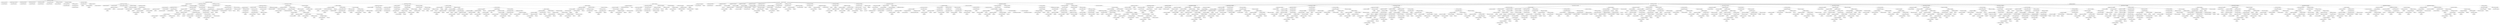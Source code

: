 strict digraph  {
<_ast.Str object at 0xa16d27b90>;
<_ast.Expr object at 0xa16d274d0>;
<_ast.alias object at 0xa16d276d0>;
<_ast.ImportFrom object at 0xa16d27450>;
<_ast.alias object at 0xa16d279d0>;
<_ast.Import object at 0xa1b0cead0>;
<_ast.alias object at 0xa16d27f90>;
<_ast.Import object at 0xa16d27390>;
<_ast.alias object at 0xa16d27290>;
<_ast.Import object at 0xa16d27d50>;
<_ast.alias object at 0xa16d27850>;
<_ast.Import object at 0xa16d27950>;
<_ast.alias object at 0xa16d275d0>;
<_ast.Import object at 0xa16d27790>;
<_ast.Store object at 0x10295c290>;
<_ast.Name object at 0xa16d27550>;
<_ast.Load object at 0x10295c1d0>;
<_ast.Name object at 0xa16d27190>;
<_ast.Call object at 0xa16d27c10>;
<_ast.Assign object at 0xa16d27590>;
<_ast.Name object at 0xa16d27a10>;
Store2089024;
<_ast.Name object at 0xa16d272d0>;
Load2506152;
<_ast.Call object at 0xa16d277d0>;
<_ast.Assign object at 0xa1a687f90>;
<_ast.arg object at 0xa16d27310>;
<_ast.arg object at 0xa16d27610>;
<_ast.arg object at 0xa16d27750>;
<_ast.NameConstant object at 0xa16d27090>;
<_ast.Name object at 0xa16d27490>;
Load5631410;
<_ast.Attribute object at 0xa1c6ae310>;
Load3271626;
<_ast.List object at 0xa225e3550>;
Load3890804;
<_ast.arg object at 0xa16d27a90>;
<_ast.arguments object at 0xa16d27dd0>;
<_ast.Name object at 0xa16d27bd0>;
Load3031679;
<_ast.Name object at 0xa16d273d0>;
Load9466860;
<_ast.Name object at 0xa16d270d0>;
Load1484044;
<_ast.Attribute object at 0xa16d27b50>;
Load2411618;
<_ast.keyword object at 0xa16d27e10>;
<_ast.Call object at 0xa16d27150>;
<_ast.Lambda object at 0xa16d27fd0>;
<_ast.arguments object at 0xa16d27ed0>;
<_ast.Str object at 0xa16c31210>;
<_ast.Expr object at 0xa16d27ad0>;
<_ast.arg object at 0xa16c31790>;
<_ast.arguments object at 0xa16c31610>;
<_ast.Name object at 0xa16c310d0>;
Load5154723;
<_ast.Attribute object at 0xa16c31650>;
Load3157416;
<_ast.Lt object at 0x102961c10>;
<_ast.Num object at 0xa16c319d0>;
<_ast.Num object at 0xa16c31290>;
<_ast.Tuple object at 0xa16c31ad0>;
Load406644;
<_ast.Compare object at 0xa16c31510>;
<_ast.Name object at 0xa16c31590>;
Store7308977;
<_ast.Name object at 0xa16c31190>;
Load3572746;
<_ast.Name object at 0xa16c31c50>;
Load1207771;
<_ast.Name object at 0xa16c31110>;
Load6876690;
<_ast.Name object at 0xa16c315d0>;
Load1788195;
<_ast.Call object at 0xa16c31910>;
<_ast.Name object at 0xa16c31c90>;
Load7157715;
<_ast.Tuple object at 0xa16c31d10>;
Load2423516;
<_ast.Name object at 0xa16c313d0>;
Store2299405;
<_ast.Name object at 0xa16c31e50>;
Load8783651;
<_ast.Name object at 0xa16c31990>;
Load2285036;
<_ast.Call object at 0xa16c31890>;
<_ast.Name object at 0xa16c31850>;
Load7938786;
<_ast.Attribute object at 0xa16c31c10>;
Load993118;
<_ast.Str object at 0xa16c31a50>;
<_ast.Call object at 0xa16c312d0>;
<_ast.comprehension object at 0xa16c31f10>;
<_ast.ListComp object at 0xa16c31490>;
<_ast.Call object at 0xa16c31e90>;
<_ast.Assign object at 0xa16c31a90>;
<_ast.Name object at 0xa16c31810>;
Load5192119;
<_ast.Attribute object at 0xa16c31350>;
Load3180974;
<_ast.Name object at 0xa16c31090>;
Load2209630;
<_ast.Name object at 0xa16c31750>;
Load702919;
<_ast.Call object at 0xa16c31fd0>;
<_ast.Return object at 0xa1a681f90>;
<_ast.Name object at 0xa16c31b50>;
Load1711435;
<_ast.Return object at 0xa16c317d0>;
<_ast.If object at 0xa16c31bd0>;
<_ast.FunctionDef object at 0xa16c31d50>;
<_ast.arguments object at 0xa16c318d0>;
<_ast.Name object at 0xa16c31d90>;
Load5452180;
<_ast.NotIn object at 0x102969190>;
<_ast.Name object at 0xa16c31950>;
Load6411184;
<_ast.Compare object at 0xa16c31e10>;
<_ast.Name object at 0xa16c31710>;
Load6539261;
<_ast.Call object at 0xa16c31250>;
<_ast.Expr object at 0xa16c31550>;
<_ast.Name object at 0xa16c31f50>;
Load7010517;
<_ast.Attribute object at 0xa16c31450>;
Load6176323;
<_ast.Name object at 0xa16c316d0>;
Load9082123;
<_ast.Call object at 0xa16c31410>;
<_ast.Expr object at 0xa16c31050>;
<_ast.Try object at 0xa16c31310>;
<_ast.If object at 0xa16c31690>;
<_ast.FunctionDef object at 0xa1c6aec10>;
<_ast.arg object at 0xa16c311d0>;
<_ast.arg object at 0xa16c314d0>;
<_ast.NameConstant object at 0xa16c31cd0>;
<_ast.NameConstant object at 0xa16c31f90>;
<_ast.arguments object at 0xa16c31a10>;
<_ast.Name object at 0xa16c31b90>;
Load7291807;
<_ast.IsNot object at 0x102961fd0>;
<_ast.NameConstant object at 0xa16c31390>;
<_ast.Compare object at 0xa16c31dd0>;
<_ast.Name object at 0xa16a458d0>;
Load4266512;
<_ast.NameConstant object at 0xa16a45f90>;
<_ast.Compare object at 0xa225bbb10>;
IsNot3262634;
<_ast.Name object at 0xa16a45c10>;
Load5285699;
<_ast.Str object at 0xa16a459d0>;
<_ast.Attribute object at 0xa16a45550>;
Load2149904;
<_ast.Name object at 0xa16a45d10>;
Load2083611;
<_ast.Name object at 0xa16a45810>;
Load438291;
<_ast.Call object at 0xa16a45590>;
<_ast.Name object at 0xa16a45e50>;
Load2877529;
<_ast.Attribute object at 0xa16a45610>;
Load1951045;
<_ast.Call object at 0xa16a45390>;
<_ast.Call object at 0xa16a45650>;
<_ast.Call object at 0xa16a45110>;
<_ast.Expr object at 0xa16a45850>;
<_ast.If object at 0xa16c31ed0>;
<_ast.If object at 0xa16c31150>;
<_ast.Name object at 0xa16a45090>;
Load8564845;
<_ast.Call object at 0xa16a454d0>;
<_ast.Expr object at 0xa16a45310>;
<_ast.Name object at 0xa16a45410>;
Load2248549;
<_ast.NameConstant object at 0xa16a45890>;
<_ast.Compare object at 0xa16a45e90>;
IsNot5175704;
<_ast.Name object at 0xa16a45210>;
Load5175926;
<_ast.Eq object at 0x102961a90>;
<_ast.Name object at 0xa16a457d0>;
Load8827133;
<_ast.Attribute object at 0xa16a45990>;
Load3985605;
<_ast.Compare object at 0xa16a45190>;
<_ast.Name object at 0xa16a45050>;
Load2682031;
<_ast.Raise object at 0xa16a45fd0>;
<_ast.If object at 0xa16a450d0>;
<_ast.Name object at 0xa16a45b10>;
Load4086437;
<_ast.Attribute object at 0xa16a45490>;
Load7450071;
<_ast.Name object at 0xa16a45350>;
Load6980863;
<_ast.Call object at 0xa16a45e10>;
<_ast.Expr object at 0xa16a45f50>;
<_ast.If object at 0xa16a45d50>;
<_ast.FunctionDef object at 0xa1a6a5950>;
<_ast.arg object at 0xa16a45950>;
<_ast.arg object at 0xa16a45690>;
<_ast.arguments object at 0xa16a45510>;
<_ast.Not object at 0x1029617d0>;
<_ast.Name object at 0xa16a45c50>;
Load4596822;
<_ast.Name object at 0xa16a452d0>;
Load3985190;
<_ast.Call object at 0xa16a45c90>;
<_ast.UnaryOp object at 0xa16a45910>;
<_ast.Name object at 0xa16a45450>;
Load1702822;
<_ast.Str object at 0xa16a45a90>;
<_ast.Attribute object at 0xa16a45290>;
Load1106989;
<_ast.Name object at 0xa16a45cd0>;
Load8887376;
<_ast.Call object at 0xa16a45150>;
<_ast.Call object at 0xa16a455d0>;
<_ast.Raise object at 0xa16a45dd0>;
<_ast.If object at 0xa16a45790>;
<_ast.Name object at 0xa16cdb5d0>;
Load4084278;
<_ast.Name object at 0xa16cdb790>;
Load1580343;
<_ast.List object at 0xa16cdbe90>;
Load3911164;
<_ast.Call object at 0xa16cdbd90>;
<_ast.Expr object at 0xa1af28b50>;
<_ast.Name object at 0xa16cdb610>;
Store519382;
<_ast.Name object at 0xa16cdbb50>;
Load8391869;
<_ast.Name object at 0xa16cdb150>;
Load7077345;
<_ast.Call object at 0xa16cdbf10>;
<_ast.Assign object at 0xa16cdb950>;
<_ast.Name object at 0xa16cdb8d0>;
Store3893969;
<_ast.Name object at 0xa16cdb750>;
Load446534;
<_ast.Name object at 0xa16cdbf90>;
Store9650813;
<_ast.Name object at 0xa16cdb3d0>;
Load2855840;
<_ast.Attribute object at 0xa16cdbad0>;
Load2676040;
<_ast.Name object at 0xa16cdbbd0>;
Load1500013;
<_ast.Name object at 0xa16cdb390>;
Load9338532;
<_ast.Call object at 0xa16cdbc10>;
<_ast.Assign object at 0xa16cdb490>;
<_ast.Name object at 0xa16cdbcd0>;
Load2903830;
<_ast.Name object at 0xa16cdb190>;
Load7903937;
<_ast.Attribute object at 0xa16cdbf50>;
Load1419313;
<_ast.Name object at 0xa16cdbed0>;
Load4071806;
<_ast.Attribute object at 0xa16cdb990>;
Load3007181;
<_ast.Tuple object at 0xa16cdb290>;
Load9266410;
<_ast.Compare object at 0xa16cdbc90>;
NotIn7239755;
<_ast.Name object at 0xa16cdb1d0>;
Load6476954;
<_ast.Name object at 0xa16cdb050>;
Load1203429;
<_ast.Call object at 0xa16cdb550>;
<_ast.UnaryOp object at 0xa16cdb590>;
Not365800;
<_ast.Continue object at 0xa16cdbb90>;
<_ast.If object at 0xa16cdbc50>;
<_ast.And object at 0x10295ca90>;
<_ast.Name object at 0xa16cdbd10>;
Load3877970;
<_ast.Name object at 0xa16cdbdd0>;
Load3596776;
<_ast.Attribute object at 0xa16cdb7d0>;
Load5537307;
<_ast.Compare object at 0xa16cdb210>;
Eq2713420;
<_ast.Name object at 0xa16cdb250>;
Load3131742;
<_ast.Is object at 0x102961f10>;
<_ast.Name object at 0xa16cdbb10>;
Load9994592;
<_ast.Attribute object at 0xa16cdb350>;
Load1913937;
<_ast.Compare object at 0xa16cdb890>;
<_ast.BoolOp object at 0xa16cdb810>;
<_ast.Continue object at 0xa16cdb510>;
<_ast.If object at 0xa16cdb090>;
<_ast.Name object at 0xa16c42a50>;
Load3301263;
<_ast.Name object at 0xa16c42290>;
Load6809722;
<_ast.Compare object at 0xa1a663710>;
NotIn7642121;
<_ast.Name object at 0xa16c42190>;
Load2470035;
<_ast.Attribute object at 0xa16c42d90>;
Load8974503;
<_ast.Name object at 0xa16c42710>;
Load732042;
<_ast.Call object at 0xa16c42690>;
<_ast.Expr object at 0xa16c42110>;
<_ast.Name object at 0xa16c423d0>;
Load6560880;
<_ast.Attribute object at 0xa16c42890>;
Load8372477;
<_ast.Name object at 0xa16c42990>;
Load6559670;
<_ast.Call object at 0xa16c42950>;
<_ast.Expr object at 0xa16c42b50>;
<_ast.If object at 0xa16cdb450>;
<_ast.If object at 0xa16cdba50>;
<_ast.For object at 0xa16cdbd50>;
<_ast.Or object at 0x10295cb50>;
<_ast.Name object at 0xa16c424d0>;
Load8653028;
<_ast.Name object at 0xa16c42550>;
Load5982835;
<_ast.Compare object at 0xa16c42350>;
NotIn7394404;
<_ast.Name object at 0xa16c42f10>;
Load7593091;
<_ast.UnaryOp object at 0xa16c42910>;
Not4789827;
<_ast.BoolOp object at 0xa16c42790>;
<_ast.Name object at 0xa16c42d10>;
Load5066397;
<_ast.Attribute object at 0xa16c42ed0>;
Load1508418;
<_ast.Name object at 0xa16c42dd0>;
Load6063425;
<_ast.Call object at 0xa16c42750>;
<_ast.Expr object at 0xa16c426d0>;
<_ast.Name object at 0xa16c422d0>;
Load1576281;
<_ast.Attribute object at 0xa16c42d50>;
Load1834149;
<_ast.Name object at 0xa16c425d0>;
Load2711115;
<_ast.Call object at 0xa16c42310>;
<_ast.Expr object at 0xa16c42510>;
<_ast.If object at 0xa16c42f90>;
<_ast.FunctionDef object at 0xa16a45a10>;
<_ast.Name object at 0xa16c42450>;
Load6229906;
<_ast.NameConstant object at 0xa16c42c10>;
<_ast.Compare object at 0xa16c42f50>;
Is1235827;
<_ast.arg object at 0xa16c42e10>;
<_ast.arguments object at 0xa16c42810>;
<_ast.Name object at 0xa16c42c50>;
Load3770196;
<_ast.Name object at 0xa16c42ad0>;
Load8554094;
<_ast.Name object at 0xa16c42fd0>;
Load4084666;
<_ast.Call object at 0xa16c42cd0>;
<_ast.Return object at 0xa16c421d0>;
<_ast.Name object at 0xa16c428d0>;
Load9945397;
<_ast.Attribute object at 0xa16c42610>;
Load1472554;
<_ast.FunctionDef object at 0xa16c42490>;
<_ast.Name object at 0xa16c429d0>;
Load4656416;
<_ast.Return object at 0xa16c42590>;
<_ast.Name object at 0xa16c42050>;
Load2415515;
<_ast.Name object at 0xa16c420d0>;
Load6168520;
<_ast.Name object at 0xa16c42410>;
Load2752464;
<_ast.Call object at 0xa16c42b90>;
<_ast.Expr object at 0xa16c42150>;
<_ast.Name object at 0xa16c42850>;
Load8953029;
<_ast.Return object at 0xa16c42a90>;
<_ast.If object at 0xa16c42a10>;
<_ast.FunctionDef object at 0xa16d27cd0>;
<_ast.Name object at 0xa16c42e90>;
Load8463625;
<_ast.Str object at 0xa16c42c90>;
<_ast.Compare object at 0xa16c42650>;
Eq1238042;
<_ast.alias object at 0xa16c427d0>;
<_ast.Import object at 0xa16c42390>;
<_ast.alias object at 0xa16c42210>;
<_ast.Import object at 0xa16c42e50>;
<_ast.alias object at 0xa1b326f50>;
<_ast.Import object at 0xa16c42b10>;
<_ast.alias object at 0xa1a68a890>;
<_ast.Import object at 0xa1a68a450>;
<_ast.alias object at 0xa1a67e550>;
<_ast.Import object at 0xa1a68a750>;
<_ast.Name object at 0xa17cfe7d0>;
Store9355799;
<_ast.Name object at 0xa1a69a210>;
Load3645657;
<_ast.Attribute object at 0xa1b3c9b50>;
Load6568123;
<_ast.GtE object at 0x102961e50>;
<_ast.Num object at 0xa1b3385d0>;
<_ast.Num object at 0xa17d25b10>;
<_ast.Tuple object at 0xa1b3cdbd0>;
Load5956507;
<_ast.Compare object at 0xa1abfe5d0>;
<_ast.Assign object at 0xa1a67e150>;
<_ast.Name object at 0xa16a45250>;
Store9198613;
<_ast.Name object at 0xa16a456d0>;
Load3563596;
<_ast.Attribute object at 0xa16a45bd0>;
Load3952094;
<_ast.Attribute object at 0xa16a453d0>;
Load5695155;
<_ast.Name object at 0xa16a45f10>;
Load1711667;
<_ast.Attribute object at 0xa16a45a50>;
Load6990471;
<_ast.Call object at 0xa16a45ed0>;
<_ast.Str object at 0xa176bc650>;
<_ast.Call object at 0xa16a45b90>;
<_ast.Assign object at 0xa16a45710>;
<_ast.Name object at 0xa176bc910>;
Store4849904;
<_ast.Name object at 0xa176bcad0>;
Load663169;
<_ast.Attribute object at 0xa176bc2d0>;
Load3995575;
<_ast.Str object at 0xa176bc890>;
<_ast.Compare object at 0xa176bc550>;
Eq5845178;
<_ast.Assign object at 0xa176bc490>;
<_ast.Name object at 0xa176bc290>;
Store1505084;
<_ast.Name object at 0xa176bc990>;
Load602289;
<_ast.Attribute object at 0xa176bc6d0>;
Load5504302;
<_ast.Str object at 0xa176bc110>;
<_ast.Compare object at 0xa176bc050>;
Eq3999100;
<_ast.Assign object at 0xa176bc090>;
<_ast.Name object at 0xa176bcf90>;
Store3608848;
<_ast.Name object at 0xa176bcf10>;
Load7343166;
<_ast.Name object at 0xa176bce50>;
Load2042601;
<_ast.Attribute object at 0xa176bce90>;
Load9833777;
<_ast.List object at 0xa176bced0>;
Load206136;
<_ast.Name object at 0xa176bcd50>;
Load1452946;
<_ast.Attribute object at 0xa176bcdd0>;
Load7386749;
<_ast.Name object at 0xa176bcc90>;
Load7859606;
<_ast.Attribute object at 0xa176bcd10>;
Load4375057;
<_ast.List object at 0xa176bce10>;
Load4653242;
<_ast.IfExp object at 0xa176bcf50>;
<_ast.Assign object at 0xa176bcfd0>;
<_ast.Name object at 0xa176bcc10>;
Store7809373;
<_ast.List object at 0xa176bcbd0>;
Load3089329;
<_ast.Assign object at 0xa176bcc50>;
<_ast.arg object at 0xa176bca10>;
<_ast.arguments object at 0xa176bca90>;
<_ast.Str object at 0xa176bc950>;
<_ast.Expr object at 0xa176bc9d0>;
<_ast.Name object at 0xa176bc850>;
Load8097102;
<_ast.Name object at 0xa176bc7d0>;
Store8172938;
<_ast.Name object at 0xa176bc750>;
Load9621740;
<_ast.Name object at 0xa176bc610>;
Load8474284;
<_ast.Str object at 0xa176bc5d0>;
<_ast.Call object at 0xa176bc790>;
<_ast.Assign object at 0xa176bc810>;
<_ast.If object at 0xa176bc8d0>;
<_ast.Name object at 0xa176bc690>;
Load8689705;
<_ast.Attribute object at 0xa176bcb90>;
Load6734218;
<_ast.Str object at 0xa176bc410>;
<_ast.keyword object at 0xa176bc450>;
<_ast.NameConstant object at 0xa176bc390>;
<_ast.keyword object at 0xa176bc3d0>;
<_ast.Call object at 0xa176bcd90>;
<_ast.Name object at 0xa176bc350>;
Store2940916;
<_ast.withitem object at 0xa176bccd0>;
<_ast.Name object at 0xa176bc210>;
Load5133519;
<_ast.Attribute object at 0xa176bc250>;
Load5718198;
<_ast.Name object at 0xa176bc1d0>;
Load4556125;
<_ast.Call object at 0xa176bc310>;
<_ast.Expr object at 0xa1a687250>;
<_ast.Name object at 0xa176bc510>;
Load6242836;
<_ast.Attribute object at 0xa176bc0d0>;
Load7073233;
<_ast.Call object at 0xa176bc150>;
<_ast.Expr object at 0xa176bc190>;
<_ast.Name object at 0xa1694d9d0>;
Load4849197;
<_ast.Attribute object at 0xa1694d710>;
Load2279865;
<_ast.Name object at 0xa1694d050>;
Load2470861;
<_ast.Attribute object at 0xa1694dc50>;
Load8824564;
<_ast.Call object at 0xa1694d690>;
<_ast.Expr object at 0xa1af19990>;
<_ast.Name object at 0xa1694da10>;
Store355808;
<_ast.Name object at 0xa1694dc90>;
Load2272826;
<_ast.Attribute object at 0xa1694ddd0>;
Load7443044;
<_ast.Name object at 0xa1694d350>;
Load6666314;
<_ast.Attribute object at 0xa1694dcd0>;
Load2402522;
<_ast.Name object at 0xa1694d390>;
Load4565511;
<_ast.Attribute object at 0xa1694d3d0>;
Load3748751;
<_ast.List object at 0xa1694d990>;
Load2317978;
<_ast.NameConstant object at 0xa1694d490>;
<_ast.keyword object at 0xa1694df10>;
<_ast.NameConstant object at 0xa1694d790>;
<_ast.keyword object at 0xa1694d190>;
<_ast.Call object at 0xa1694dd50>;
<_ast.Assign object at 0xa1694d410>;
<_ast.With object at 0xa176bc590>;
<_ast.Name object at 0xa1694d110>;
Load9689357;
<_ast.Return object at 0xa1694d5d0>;
<_ast.FunctionDef object at 0xa176bcb10>;
<_ast.arg object at 0xa1694d7d0>;
<_ast.arguments object at 0xa1694d610>;
<_ast.Str object at 0xa1694d8d0>;
<_ast.Expr object at 0xa1694d850>;
<_ast.Name object at 0xa1694d2d0>;
Load725424;
<_ast.Attribute object at 0xa1694d590>;
Load2940520;
<_ast.Name object at 0xa1694dfd0>;
Load4267536;
<_ast.Call object at 0xa1694df90>;
<_ast.Expr object at 0xa1694d950>;
<_ast.Name object at 0xa1694d6d0>;
Load2671401;
<_ast.Name object at 0xa1694d650>;
Load7803340;
<_ast.Attribute object at 0xa1694da90>;
Load4458693;
<_ast.NotEq object at 0x102961b50>;
<_ast.Name object at 0xa1694de90>;
Load3836018;
<_ast.Attribute object at 0xa1694de50>;
Load690116;
<_ast.Compare object at 0xa1694dc10>;
<_ast.Raise object at 0xa1694d450>;
<_ast.If object at 0xa1694dad0>;
<_ast.ExceptHandler object at 0xa1694d290>;
<_ast.Try object at 0xa1694d810>;
<_ast.FunctionDef object at 0xa1694d510>;
<_ast.arg object at 0xa1694df50>;
<_ast.arguments object at 0xa1694d250>;
<_ast.Name object at 0xa1694d550>;
Store189612;
<_ast.Name object at 0xa1694d310>;
Load1141997;
<_ast.Name object at 0xa1694db90>;
Load1909632;
<_ast.Name object at 0xa1694db50>;
Load1442370;
<_ast.Name object at 0xa1694d0d0>;
Load2755253;
<_ast.Call object at 0xa1694d1d0>;
<_ast.Name object at 0xa1694d4d0>;
Load5414107;
<_ast.Tuple object at 0xa1694ded0>;
Load3348954;
<_ast.Name object at 0xa1694d090>;
Store4332287;
<_ast.Name object at 0xa1694d750>;
Load4966869;
<_ast.Name object at 0xa1694d890>;
Load4688535;
<_ast.Call object at 0xa1694da50>;
<_ast.Name object at 0xa16918510>;
Load20491;
<_ast.Attribute object at 0xa16918110>;
Load7044410;
<_ast.Call object at 0xa16918190>;
<_ast.Name object at 0xa169180d0>;
Load8541989;
<_ast.Attribute object at 0xa16918590>;
Load9735286;
<_ast.Str object at 0xa16918290>;
<_ast.Call object at 0xa16918390>;
<_ast.Name object at 0xa16918050>;
Load759400;
<_ast.Attribute object at 0xa169183d0>;
Load2464471;
<_ast.Str object at 0xa16918150>;
<_ast.Call object at 0xa16918210>;
<_ast.UnaryOp object at 0xa16918810>;
Not4390732;
<_ast.BoolOp object at 0xa169187d0>;
And2573426;
<_ast.comprehension object at 0xa1694db10>;
<_ast.ListComp object at 0xa1694d210>;
<_ast.Call object at 0xa1694dd10>;
<_ast.Assign object at 0xa1694d910>;
<_ast.Name object at 0xa16918350>;
Load8950384;
<_ast.Attribute object at 0xa16918650>;
Load88058;
<_ast.Name object at 0xa169186d0>;
Load9495274;
<_ast.Name object at 0xa16918710>;
Load3690392;
<_ast.Call object at 0xa16918550>;
<_ast.Return object at 0xa16918750>;
<_ast.FunctionDef object at 0xa1a69afd0>;
<_ast.Name object at 0xa16918410>;
Load8101922;
<_ast.Attribute object at 0xa169182d0>;
Load7866493;
<_ast.arg object at 0xa16918490>;
<_ast.arguments object at 0xa16918310>;
<_ast.Name object at 0xa169185d0>;
Load3395308;
<_ast.Name object at 0xa16918450>;
Load9788893;
<_ast.Call object at 0xa169181d0>;
<_ast.Expr object at 0xa169184d0>;
<_ast.FunctionDef object at 0xa16918610>;
<_ast.Name object at 0xa168a9250>;
Store1821161;
<_ast.Name object at 0xa168a9e50>;
Load3246368;
<_ast.Assign object at 0xa168a9d10>;
<_ast.arg object at 0xa168a9e10>;
<_ast.arguments object at 0xa168a9210>;
<_ast.Name object at 0xa168a9350>;
Store9531709;
<_ast.Name object at 0xa168a9450>;
Load2303194;
<_ast.Name object at 0xa168a99d0>;
Load658000;
<_ast.Name object at 0xa168a9f10>;
Load4566135;
<_ast.Call object at 0xa168a95d0>;
<_ast.Expr object at 0xa168a96d0>;
<_ast.For object at 0xa168a9090>;
<_ast.Name object at 0xa168a9550>;
Load6151987;
<_ast.FunctionDef object at 0xa168a98d0>;
<_ast.arg object at 0xa168a9b10>;
<_ast.arguments object at 0xa168a9650>;
<_ast.Name object at 0xa168a9c10>;
Store2005809;
<_ast.Name object at 0xa168a9f50>;
Load8500810;
<_ast.Name object at 0xa168a91d0>;
Load8889928;
<_ast.Attribute object at 0xa168a9710>;
Load1731262;
<_ast.Str object at 0xa168a9510>;
<_ast.Attribute object at 0xa168a9490>;
Load5519313;
<_ast.Name object at 0xa168a9610>;
Load9190290;
<_ast.Attribute object at 0xa168a9dd0>;
Load496568;
<_ast.Attribute object at 0xa168a9390>;
Load4811833;
<_ast.Name object at 0xa168a9690>;
Load9999028;
<_ast.Call object at 0xa168a93d0>;
<_ast.Name object at 0xa168a9d50>;
Load5193884;
<_ast.Call object at 0xa168a9cd0>;
<_ast.Call object at 0xa168a9950>;
<_ast.Call object at 0xa168a9890>;
<_ast.Assign object at 0xa168a9ed0>;
<_ast.Name object at 0xa168a9810>;
Load9907586;
<_ast.Attribute object at 0xa168a9d90>;
Load1588490;
<_ast.Name object at 0xa168a97d0>;
Load7112186;
<_ast.Num object at 0xa168a9790>;
<_ast.Call object at 0xa168a9bd0>;
<_ast.Expr object at 0xa168a9c50>;
<_ast.Name object at 0xa168a9fd0>;
Load7196220;
<_ast.Name object at 0xa168a94d0>;
Load476365;
<_ast.Str object at 0xa168a9050>;
<_ast.Call object at 0xa168a9a50>;
<_ast.Name object at 0xa168a9750>;
Store7621841;
<_ast.withitem object at 0xa168a9b90>;
<_ast.Name object at 0xa168a9850>;
Load9869426;
<_ast.Attribute object at 0xa168a92d0>;
Load7166655;
<_ast.Name object at 0xa168a9990>;
Load906408;
<_ast.Attribute object at 0xa168a9a90>;
Load2434588;
<_ast.Call object at 0xa168a90d0>;
<_ast.Bytes object at 0xa168a9290>;
<_ast.Call object at 0xa168a9110>;
<_ast.Expr object at 0xa168a9e90>;
<_ast.With object at 0xa168a9b50>;
<_ast.FunctionDef object at 0xa168a9590>;
<_ast.arg object at 0xa168a9f90>;
<_ast.arguments object at 0xa168a9ad0>;
<_ast.Name object at 0xa19ed9910>;
Store5493311;
<_ast.Name object at 0xa19ed9a50>;
Load2358966;
<_ast.Name object at 0xa19ed9bd0>;
Load3903247;
<_ast.Attribute object at 0xa19ed9c10>;
Load7394074;
<_ast.Str object at 0xa19ed9b90>;
<_ast.Attribute object at 0xa19ed9e90>;
Load3530323;
<_ast.Name object at 0xa19ed9450>;
Load3627887;
<_ast.Attribute object at 0xa19ed9790>;
Load1822128;
<_ast.Attribute object at 0xa19ed98d0>;
Load4085203;
<_ast.Name object at 0xa19ed9e50>;
Load1634306;
<_ast.Call object at 0xa19ed9710>;
<_ast.Name object at 0xa19ed9c90>;
Load1131739;
<_ast.Call object at 0xa19ed9490>;
<_ast.Call object at 0xa19ed9250>;
<_ast.Call object at 0xa19ed9290>;
<_ast.Assign object at 0xa225ae810>;
<_ast.Name object at 0xa19ed9650>;
Load2733035;
<_ast.Attribute object at 0xa19ed9a90>;
Load8931738;
<_ast.Name object at 0xa19ed9d10>;
Load5565571;
<_ast.Num object at 0xa19ed9d90>;
<_ast.Call object at 0xa19ed9410>;
<_ast.Expr object at 0xa19ed9690>;
<_ast.Name object at 0xa19ed9310>;
Load232540;
<_ast.Name object at 0xa19ed9b10>;
Load642873;
<_ast.Str object at 0xa19ed9390>;
<_ast.Call object at 0xa19ed9990>;
<_ast.Name object at 0xa19ed9110>;
Store1691765;
<_ast.withitem object at 0xa19ed9dd0>;
<_ast.Name object at 0xa19ed9f50>;
Load2734279;
<_ast.Attribute object at 0xa19ed90d0>;
Load1482086;
<_ast.Name object at 0xa19ed9b50>;
Load8082640;
<_ast.Attribute object at 0xa19ed9350>;
Load4807010;
<_ast.Call object at 0xa19ed95d0>;
<_ast.Bytes object at 0xa19ed9150>;
<_ast.Call object at 0xa19ed9a10>;
<_ast.Expr object at 0xa19ed9c50>;
<_ast.With object at 0xa19ed9890>;
<_ast.FunctionDef object at 0xa168a9c90>;
<_ast.arg object at 0xa19ed93d0>;
<_ast.arguments object at 0xa19ed9590>;
<_ast.Name object at 0xa19ed9850>;
Store4699552;
<_ast.Name object at 0xa19ed97d0>;
Load3554041;
<_ast.Name object at 0xa19ed9e10>;
Load5423190;
<_ast.Name object at 0xa19ed91d0>;
Load8721181;
<_ast.Call object at 0xa19ed9d50>;
<_ast.Expr object at 0xa19ed9ed0>;
<_ast.Name object at 0xa19ed96d0>;
Store5081888;
<_ast.Name object at 0xa19ed99d0>;
Load3590332;
<_ast.Name object at 0xa19ed9ad0>;
Load1765544;
<_ast.Attribute object at 0xa19ed92d0>;
Load200918;
<_ast.Str object at 0xa19ed9050>;
<_ast.Attribute object at 0xa19ed9fd0>;
Load590295;
<_ast.Name object at 0xa19ed9810>;
Load8424701;
<_ast.Attribute object at 0xa19ed9550>;
Load6255812;
<_ast.Attribute object at 0xa19ed9090>;
Load7174869;
<_ast.Name object at 0xa1ebb5450>;
Load3552328;
<_ast.Call object at 0xa19ed9950>;
<_ast.keyword object at 0xa19ed9cd0>;
<_ast.Name object at 0xa1ebb57d0>;
Load3742890;
<_ast.keyword object at 0xa1ebb54d0>;
<_ast.Name object at 0xa1ebb5d90>;
Load2790299;
<_ast.keyword object at 0xa1ebb5cd0>;
<_ast.Call object at 0xa19ed9750>;
<_ast.Call object at 0xa19ed9210>;
<_ast.Call object at 0xa19ed9610>;
<_ast.Assign object at 0xa19ed9f90>;
<_ast.Name object at 0xa1ebb5e90>;
Load5080516;
<_ast.Name object at 0xa1ebb5090>;
Load6353859;
<_ast.Name object at 0xa1ebb5110>;
Load8186484;
<_ast.Compare object at 0xa1ebb5dd0>;
Eq2308733;
<_ast.Name object at 0xa1ebb51d0>;
Load9224540;
<_ast.Name object at 0xa1ebb5210>;
Load5771704;
<_ast.Call object at 0xa1ebb5150>;
<_ast.Name object at 0xa1ebb5290>;
Load5097486;
<_ast.Name object at 0xa1ebb52d0>;
Load571739;
<_ast.Call object at 0xa1ebb5250>;
<_ast.Tuple object at 0xa18a9cf10>;
Load7319638;
<_ast.Assert object at 0xa1ebb5390>;
<_ast.If object at 0xa1ebb5350>;
<_ast.Name object at 0xa1ebb5590>;
Load3634347;
<_ast.Name object at 0xa1ebb55d0>;
Load1878532;
<_ast.Str object at 0xa1ebb5650>;
<_ast.Call object at 0xa1ebb5510>;
<_ast.Name object at 0xa1ebb5710>;
Store5570247;
<_ast.withitem object at 0xa1ebb5410>;
<_ast.Name object at 0xa1ebb5910>;
Load9678896;
<_ast.Attribute object at 0xa1ebb5890>;
Load3188115;
<_ast.Name object at 0xa1ebb5a50>;
Load4441773;
<_ast.Attribute object at 0xa1ebb5a10>;
Load5159654;
<_ast.Call object at 0xa1ebb5950>;
<_ast.Bytes object at 0xa1ebb5a90>;
<_ast.Call object at 0xa1ebb5810>;
<_ast.Expr object at 0xa1ebb5750>;
<_ast.With object at 0xa1ebb53d0>;
<_ast.For object at 0xa19ed94d0>;
<_ast.FunctionDef object at 0xa19ed9510>;
<_ast.arg object at 0xa1ebb5c50>;
<_ast.arguments object at 0xa1ebb5b10>;
<_ast.Name object at 0xa1ebb56d0>;
Store8163398;
<_ast.Name object at 0xa1ebb5f50>;
Load9557040;
<_ast.Name object at 0xa1ebb5850>;
Load1549633;
<_ast.Name object at 0xa1ebb5610>;
Load7430842;
<_ast.Call object at 0xa1ebb5d50>;
<_ast.Expr object at 0xa1ebb5550>;
<_ast.Name object at 0xa1ebb5050>;
Store6161097;
<_ast.Name object at 0xa1ebb5ed0>;
Load7438159;
<_ast.Name object at 0xa1ebb5d10>;
Load1811160;
<_ast.Attribute object at 0xa1ebb5310>;
Load3797743;
<_ast.Str object at 0xa1ebb5bd0>;
<_ast.Attribute object at 0xa1ebb5b50>;
Load6443183;
<_ast.Name object at 0xa1ebb5e50>;
Load4427971;
<_ast.Attribute object at 0xa1ebb50d0>;
Load4189782;
<_ast.Attribute object at 0xa1ebb5190>;
Load7198058;
<_ast.Name object at 0xa1ebb5c10>;
Load9206663;
<_ast.Call object at 0xa1ebb5f10>;
<_ast.keyword object at 0xa1ebb5b90>;
<_ast.Name object at 0xa1ebb58d0>;
Load9282803;
<_ast.keyword object at 0xa1ebb5fd0>;
<_ast.Name object at 0xa16942650>;
Load9402349;
<_ast.keyword object at 0xa1af0a810>;
<_ast.Call object at 0xa1ebb5990>;
<_ast.Call object at 0xa1ebb5e10>;
<_ast.Call object at 0xa1ebb5f90>;
<_ast.Assign object at 0xa1ebb5790>;
<_ast.Name object at 0xa16942a90>;
Load9145847;
<_ast.Name object at 0xa16942450>;
Load9619839;
<_ast.Name object at 0xa16942910>;
Load1130418;
<_ast.Compare object at 0xa16942fd0>;
Eq1565061;
<_ast.Name object at 0xa16942490>;
Load7951286;
<_ast.Name object at 0xa16942610>;
Load626461;
<_ast.Call object at 0xa16942390>;
<_ast.Assert object at 0xa16942f50>;
<_ast.If object at 0xa16942b10>;
<_ast.Name object at 0xa169426d0>;
Load2293044;
<_ast.Name object at 0xa16942f90>;
Load1549342;
<_ast.Str object at 0xa16942c10>;
<_ast.Call object at 0xa16942750>;
<_ast.Name object at 0xa16942a50>;
Store4084530;
<_ast.withitem object at 0xa16942550>;
<_ast.Name object at 0xa16942290>;
Store1531762;
<_ast.Name object at 0xa16942c90>;
Load5856358;
<_ast.Attribute object at 0xa169429d0>;
Load5115252;
<_ast.Call object at 0xa16942dd0>;
<_ast.Assign object at 0xa16942cd0>;
<_ast.With object at 0xa16942310>;
<_ast.Name object at 0xa16942a10>;
Load3326618;
<_ast.Attribute object at 0xa16942050>;
Load6458009;
<_ast.Name object at 0xa16942b90>;
Load6404532;
<_ast.Bytes object at 0xa16942e10>;
<_ast.Call object at 0xa169424d0>;
<_ast.Expr object at 0xa16942410>;
<_ast.For object at 0xa1ebb5c90>;
<_ast.Name object at 0xa169421d0>;
Load4218108;
<_ast.Attribute object at 0xa16942350>;
Load1254864;
<_ast.Name object at 0xa16942210>;
Load4047396;
<_ast.Str object at 0xa16942850>;
<_ast.Call object at 0xa16942d90>;
<_ast.FunctionDef object at 0xa1ebb5ad0>;
<_ast.arg object at 0xa169422d0>;
<_ast.arguments object at 0xa16942bd0>;
<_ast.Name object at 0xa16942090>;
Store25649;
<_ast.Name object at 0xa16942110>;
Load1332241;
<_ast.Name object at 0xa169427d0>;
Load6971867;
<_ast.Attribute object at 0xa16942d10>;
Load1634492;
<_ast.Str object at 0xa16942150>;
<_ast.Attribute object at 0xa169425d0>;
Load7212225;
<_ast.Name object at 0xa16942190>;
Load5965869;
<_ast.Attribute object at 0xa16942e90>;
Load242987;
<_ast.Attribute object at 0xa16942b50>;
Load6489551;
<_ast.Name object at 0xa16942c50>;
Load9925560;
<_ast.Call object at 0xa16942990>;
<_ast.Name object at 0xa16942ad0>;
Load2915110;
<_ast.Call object at 0xa169423d0>;
<_ast.Call object at 0xa16942890>;
<_ast.Call object at 0xa16942590>;
<_ast.Assign object at 0xa16942e50>;
<_ast.Name object at 0xa16942950>;
Load5492045;
<_ast.Attribute object at 0xa169428d0>;
Load5999929;
<_ast.Name object at 0xa16942d50>;
Load8462675;
<_ast.Num object at 0xa169420d0>;
<_ast.Call object at 0xa16942790>;
<_ast.Expr object at 0xa16942690>;
<_ast.Name object at 0xa1a8ccd50>;
Load4943326;
<_ast.Name object at 0xa1a8cc310>;
Load3407851;
<_ast.Str object at 0xa1a8cc290>;
<_ast.Call object at 0xa1a8cc250>;
<_ast.Name object at 0xa1a8cc990>;
Store347125;
<_ast.withitem object at 0xa16942510>;
<_ast.Name object at 0xa1a8cc690>;
Load8181048;
<_ast.Attribute object at 0xa1a8ccad0>;
Load2421581;
<_ast.Name object at 0xa1a8cc350>;
Load6879299;
<_ast.Attribute object at 0xa1a8cc390>;
Load4618599;
<_ast.Call object at 0xa1a8cc150>;
<_ast.Bytes object at 0xa1a8cca90>;
<_ast.Call object at 0xa1a8ccc90>;
<_ast.Expr object at 0xa1a8ccd90>;
<_ast.With object at 0xa16942250>;
<_ast.FunctionDef object at 0xa16942810>;
<_ast.arg object at 0xa1a8cc510>;
<_ast.arguments object at 0xa1a8ccb50>;
<_ast.Name object at 0xa1a8cc850>;
Store5051193;
<_ast.Name object at 0xa1a8cc0d0>;
Load8979786;
<_ast.Name object at 0xa1a8cc950>;
Load5973661;
<_ast.Attribute object at 0xa1a8cc110>;
Load3521111;
<_ast.Str object at 0xa1a8cc710>;
<_ast.Attribute object at 0xa1a8cc810>;
Load7654739;
<_ast.Name object at 0xa1a8cc4d0>;
Load757599;
<_ast.Attribute object at 0xa1a8cc550>;
Load4137409;
<_ast.Attribute object at 0xa1a8cc490>;
Load7617605;
<_ast.Name object at 0xa1a8cc450>;
Load3917207;
<_ast.Call object at 0xa1a8cc610>;
<_ast.Name object at 0xa1a8cc410>;
Load3180339;
<_ast.Call object at 0xa1a8cca10>;
<_ast.Call object at 0xa1a8cc090>;
<_ast.Call object at 0xa1a8cc050>;
<_ast.Assign object at 0xa1a8cc1d0>;
<_ast.Name object at 0xa1a8ccb90>;
Load1139797;
<_ast.Name object at 0xa1a8ccc10>;
Load324251;
<_ast.Attribute object at 0xa1a8ccdd0>;
Load6609966;
<_ast.Name object at 0xa1a8cced0>;
Load7814980;
<_ast.Num object at 0xa1a8ccd10>;
<_ast.Call object at 0xa1a8ccb10>;
<_ast.Expr object at 0xa1a8ccbd0>;
<_ast.If object at 0xa1a8cc210>;
<_ast.Name object at 0xa1a8cce10>;
Load5120398;
<_ast.Name object at 0xa1a8cc9d0>;
Load573705;
<_ast.Str object at 0xa1a8cc3d0>;
<_ast.Call object at 0xa1a8cca50>;
<_ast.Name object at 0xa1a8cc910>;
Store6111644;
<_ast.withitem object at 0xa1a8ccf10>;
<_ast.Name object at 0xa1a8cc650>;
Load9615532;
<_ast.Attribute object at 0xa1a8ccfd0>;
Load9858372;
<_ast.Name object at 0xa1a8cc7d0>;
Load969298;
<_ast.Attribute object at 0xa1a8ccc50>;
Load8802370;
<_ast.Call object at 0xa1a8cc890>;
<_ast.Bytes object at 0xa1a8cc5d0>;
<_ast.Call object at 0xa1a8cc750>;
<_ast.Expr object at 0xa1a8cc190>;
<_ast.With object at 0xa1a8cc8d0>;
<_ast.FunctionDef object at 0xa1a8cccd0>;
<_ast.arg object at 0xa1a8cc790>;
<_ast.arguments object at 0xa1a8cc590>;
<_ast.Name object at 0xa1a8cc6d0>;
Store566502;
<_ast.Name object at 0x1027b8090>;
Load5217094;
<_ast.Name object at 0xa21db80d0>;
Load1325422;
<_ast.Attribute object at 0xa1b342e10>;
Load8092350;
<_ast.Str object at 0xa21db8e10>;
<_ast.Attribute object at 0xa21db8b10>;
Load9776431;
<_ast.Name object at 0xa21db8850>;
Load7031058;
<_ast.Attribute object at 0xa21db8990>;
Load4437356;
<_ast.Attribute object at 0xa21db8f10>;
Load1909066;
<_ast.Name object at 0xa21db8cd0>;
Load5589680;
<_ast.Call object at 0xa21db8bd0>;
<_ast.Name object at 0xa21db8e50>;
Load2932852;
<_ast.Call object at 0xa21db8c10>;
<_ast.Call object at 0x102fa79d0>;
<_ast.Call object at 0x103b19410>;
<_ast.Assign object at 0xa1a8ccf50>;
<_ast.Name object at 0xa21db8390>;
Load7725579;
<_ast.Attribute object at 0xa21db8650>;
Load9659873;
<_ast.Name object at 0xa21db8550>;
Load2800702;
<_ast.Num object at 0xa21db8610>;
<_ast.Call object at 0xa21db8710>;
<_ast.Expr object at 0xa21db8d10>;
<_ast.Name object at 0xa21db81d0>;
Load7962156;
<_ast.Name object at 0xa21db8250>;
Load2951697;
<_ast.Str object at 0xa21db8310>;
<_ast.Call object at 0xa21db8150>;
<_ast.Name object at 0xa21db8350>;
Store8955787;
<_ast.withitem object at 0xa21db8110>;
<_ast.Name object at 0xa21db8410>;
Load4137290;
<_ast.Attribute object at 0xa21db82d0>;
Load6647217;
<_ast.Name object at 0xa21db84d0>;
Load5173176;
<_ast.Attribute object at 0xa21db8050>;
Load4841169;
<_ast.Call object at 0xa21db8590>;
<_ast.Bytes object at 0xa21db8210>;
<_ast.Call object at 0xa21db8ed0>;
<_ast.Expr object at 0xa21db8b50>;
<_ast.With object at 0xa21db8090>;
<_ast.FunctionDef object at 0xa1a8cc2d0>;
<_ast.arg object at 0xa21db8690>;
<_ast.arguments object at 0xa21db83d0>;
<_ast.Name object at 0xa21db8750>;
Store743839;
<_ast.Name object at 0xa21db87d0>;
Load3721468;
<_ast.Name object at 0xa21db8910>;
Load7305255;
<_ast.Attribute object at 0xa21db88d0>;
Load4103571;
<_ast.Str object at 0xa21db8a10>;
<_ast.Attribute object at 0xa21db89d0>;
Load6270735;
<_ast.Name object at 0xa21db8c50>;
Load3635207;
<_ast.Attribute object at 0xa21db8b90>;
Load2402492;
<_ast.Attribute object at 0xa21db8ad0>;
Load782805;
<_ast.Name object at 0xa21db8c90>;
Load5404379;
<_ast.Call object at 0xa21db8a50>;
<_ast.Name object at 0xa21db8d90>;
Load5347377;
<_ast.Call object at 0xa21db8950>;
<_ast.Call object at 0xa21db8810>;
<_ast.Call object at 0xa21db8790>;
<_ast.Assign object at 0xa21db86d0>;
<_ast.Name object at 0xa21db8510>;
Load3876578;
<_ast.Attribute object at 0xa21db8f90>;
Load8739068;
<_ast.Name object at 0xa21db8e90>;
Load3657413;
<_ast.Num object at 0xa21db8fd0>;
<_ast.Call object at 0xa21db8f50>;
<_ast.Expr object at 0xa21db8dd0>;
<_ast.Name object at 0xa21db8450>;
Load9710679;
<_ast.Name object at 0xa1b8b6890>;
Load3491670;
<_ast.Str object at 0xa1b8b6fd0>;
<_ast.Call object at 0xa21db8d50>;
<_ast.Name object at 0xa1b8b6350>;
Store7201568;
<_ast.withitem object at 0xa21db8490>;
<_ast.Name object at 0xa1b8b6190>;
Load3684643;
<_ast.Attribute object at 0xa1b8b6590>;
Load6853890;
<_ast.Name object at 0xa1b8b6a90>;
Load6896360;
<_ast.Attribute object at 0xa1b8b6910>;
Load1956358;
<_ast.Call object at 0xa1b8b6710>;
<_ast.Bytes object at 0xa1b8b69d0>;
<_ast.Call object at 0xa1b8b6e90>;
<_ast.Expr object at 0xa1b8b6510>;
<_ast.With object at 0xa21db8290>;
<_ast.FunctionDef object at 0xa21db85d0>;
<_ast.arg object at 0xa1b8b6f50>;
<_ast.arguments object at 0xa1b8b6a50>;
<_ast.Name object at 0xa1b8b65d0>;
Store9616679;
<_ast.Name object at 0xa1b8b6750>;
Load4819189;
<_ast.Name object at 0xa1b8b6810>;
Store3400312;
<_ast.Name object at 0xa1b8b62d0>;
Load6674628;
<_ast.Name object at 0xa1b8b6d10>;
Load5669212;
<_ast.Attribute object at 0xa1b8b6110>;
Load7626616;
<_ast.Str object at 0xa1b8b6490>;
<_ast.Attribute object at 0xa1b8b6690>;
Load8600877;
<_ast.Name object at 0xa1b8b63d0>;
Load6964537;
<_ast.Attribute object at 0xa1b8b67d0>;
Load5718036;
<_ast.Attribute object at 0xa1b8b6610>;
Load5718131;
<_ast.Name object at 0xa1b8b6f10>;
Load861380;
<_ast.Call object at 0xa1b8b6e50>;
<_ast.keyword object at 0xa1b8b6450>;
<_ast.Name object at 0xa1b8b6f90>;
Load3257563;
<_ast.keyword object at 0xa1b8b6790>;
<_ast.Name object at 0xa1b8b6bd0>;
Load7152431;
<_ast.keyword object at 0xa1b8b6cd0>;
<_ast.Call object at 0xa1b8b6250>;
<_ast.Call object at 0xa1b8b60d0>;
<_ast.Call object at 0xa1b8b6150>;
<_ast.Assign object at 0xa1b8b6ed0>;
<_ast.Name object at 0xa1b8b6c50>;
Load4233297;
<_ast.Name object at 0xa1b8b6090>;
Load6950356;
<_ast.Attribute object at 0xa1b8b6210>;
Load2952419;
<_ast.Name object at 0xa1b8b6050>;
Load7106995;
<_ast.Num object at 0xa1b8b6e10>;
<_ast.Call object at 0xa1b8b6390>;
<_ast.Expr object at 0xa1b8b6950>;
<_ast.If object at 0xa1b8b6c90>;
<_ast.Name object at 0xa1b8b6b50>;
Load1507339;
<_ast.Name object at 0xa1b8b6dd0>;
Load6148332;
<_ast.Str object at 0xa1b8b6d90>;
<_ast.Call object at 0xa1b8b6310>;
<_ast.Name object at 0xa1b8b6a10>;
Store6364949;
<_ast.withitem object at 0xa1b8b61d0>;
<_ast.Name object at 0xa1b8b6410>;
Load8136497;
<_ast.Attribute object at 0xa1b8b6d50>;
Load4052921;
<_ast.Name object at 0xa1b8b6550>;
Load588513;
<_ast.Attribute object at 0xa1b8b6c10>;
Load305181;
<_ast.Call object at 0xa1b8b6b90>;
<_ast.Bytes object at 0xa1aefd690>;
<_ast.Call object at 0xa1b8b6990>;
<_ast.Expr object at 0xa1b8b6290>;
<_ast.With object at 0xa1b8b66d0>;
<_ast.Name object at 0xa16859590>;
Load9980680;
<_ast.Name object at 0xa16859650>;
Load9136778;
<_ast.Call object at 0xa168597d0>;
<_ast.Expr object at 0xa16859dd0>;
<_ast.For object at 0xa1b8b68d0>;
<_ast.FunctionDef object at 0xa1b8b6850>;
<_ast.arg object at 0xa16859350>;
<_ast.arguments object at 0xa16859890>;
<_ast.Name object at 0xa16859bd0>;
Store4082569;
<_ast.Name object at 0xa16859050>;
Load7287433;
<_ast.Name object at 0xa168596d0>;
Store9591499;
<_ast.Name object at 0xa168590d0>;
Load5375501;
<_ast.Name object at 0xa16859f50>;
Load5086959;
<_ast.Attribute object at 0xa16859250>;
Load9833468;
<_ast.Str object at 0xa16859990>;
<_ast.Attribute object at 0xa16859c50>;
Load9376450;
<_ast.Name object at 0xa16859790>;
Load8662288;
<_ast.Attribute object at 0xa16859550>;
Load3987840;
<_ast.Attribute object at 0xa16859290>;
Load3777805;
<_ast.Name object at 0xa16859190>;
Load7033353;
<_ast.Call object at 0xa168591d0>;
<_ast.keyword object at 0xa16859fd0>;
<_ast.Name object at 0xa16859a10>;
Load7675249;
<_ast.keyword object at 0xa16859110>;
<_ast.Name object at 0xa16859ad0>;
Load8761420;
<_ast.keyword object at 0xa16859710>;
<_ast.Call object at 0xa16859ed0>;
<_ast.Call object at 0xa16859e50>;
<_ast.Call object at 0xa16859b90>;
<_ast.Assign object at 0xa16859d50>;
<_ast.Name object at 0xa16859410>;
Load2367736;
<_ast.Attribute object at 0xa16859810>;
Load6274737;
<_ast.Name object at 0xa16859310>;
Load7781393;
<_ast.Name object at 0xa16859a50>;
Load2687538;
<_ast.Call object at 0xa16859e10>;
<_ast.Expr object at 0xa16859750>;
<_ast.Name object at 0xa16859950>;
Load4486198;
<_ast.Name object at 0xa16859b10>;
Load5698564;
<_ast.Str object at 0xa16859c90>;
<_ast.Call object at 0xa168593d0>;
<_ast.Name object at 0xa168594d0>;
Store3346245;
<_ast.withitem object at 0xa16859610>;
<_ast.Name object at 0xa16a34ad0>;
Load7010536;
<_ast.Attribute object at 0xa16a34910>;
Load4940698;
<_ast.Name object at 0xa16a34bd0>;
Load8802965;
<_ast.Attribute object at 0xa16a34150>;
Load9035380;
<_ast.Call object at 0xa16a34750>;
<_ast.Bytes object at 0xa16a346d0>;
<_ast.Call object at 0xa16a34090>;
<_ast.Expr object at 0xa16a34e10>;
<_ast.With object at 0xa16859490>;
<_ast.Name object at 0xa16a34550>;
Load6520225;
<_ast.Name object at 0xa16a34790>;
Load66991;
<_ast.Call object at 0xa16a34390>;
<_ast.Expr object at 0xa16a34cd0>;
<_ast.For object at 0xa16859d10>;
<_ast.Name object at 0xa16a34810>;
Load6858962;
<_ast.Attribute object at 0xa16a34650>;
Load9234709;
<_ast.Name object at 0xa16a34510>;
Load555826;
<_ast.Str object at 0xa16a34990>;
<_ast.Call object at 0xa16a34d50>;
<_ast.FunctionDef object at 0xa168598d0>;
<_ast.arg object at 0xa16a34410>;
<_ast.arguments object at 0xa16a34210>;
<_ast.Name object at 0xa16a34d90>;
Store8426917;
<_ast.Name object at 0xa16a345d0>;
Load876665;
<_ast.Name object at 0xa16a341d0>;
Load4805581;
<_ast.Attribute object at 0xa16a34190>;
Load7051352;
<_ast.Str object at 0xa16a340d0>;
<_ast.Attribute object at 0xa16a347d0>;
Load6309015;
<_ast.Name object at 0xa16a34310>;
Load519826;
<_ast.Attribute object at 0xa16a34050>;
Load5875798;
<_ast.Attribute object at 0xa16a34f90>;
Load6099741;
<_ast.Name object at 0xa16a34290>;
Load4794543;
<_ast.Call object at 0xa16a34a90>;
<_ast.Name object at 0xa16a34350>;
Load6455444;
<_ast.Call object at 0xa16a34fd0>;
<_ast.Call object at 0xa16a34610>;
<_ast.Call object at 0xa16a34d10>;
<_ast.Assign object at 0xa16a34490>;
<_ast.Name object at 0xa16a34690>;
Load5813420;
<_ast.Attribute object at 0xa16a34110>;
Load2507287;
<_ast.Name object at 0xa16a34890>;
Load8919841;
<_ast.Num object at 0xa16a34f10>;
<_ast.Call object at 0xa16a34950>;
<_ast.Expr object at 0xa16a349d0>;
<_ast.Name object at 0xa16a343d0>;
Load5469728;
<_ast.Name object at 0xa16a34850>;
Load4266408;
<_ast.Str object at 0xa16a34710>;
<_ast.Call object at 0xa16a34b50>;
<_ast.Name object at 0xa16a34c10>;
Store2341554;
<_ast.withitem object at 0xa16a34dd0>;
<_ast.Name object at 0xa16a34450>;
Load5562036;
<_ast.Attribute object at 0xa16a34a50>;
Load6842683;
<_ast.Name object at 0xa16a34b10>;
Load1153294;
<_ast.Attribute object at 0xa16a348d0>;
Load2951221;
<_ast.Call object at 0xa16a34b90>;
<_ast.Bytes object at 0xa1abf26d0>;
<_ast.Call object at 0xa16a34250>;
<_ast.Expr object at 0xa16a34e50>;
<_ast.With object at 0xa16a342d0>;
<_ast.FunctionDef object at 0xa16a34ed0>;
<_ast.arg object at 0xa182a1f10>;
<_ast.arguments object at 0xa182a1950>;
<_ast.Name object at 0xa182a19d0>;
Store8482418;
<_ast.Name object at 0xa182a1250>;
Load6328664;
<_ast.Name object at 0xa182a1b50>;
Load6886427;
<_ast.Attribute object at 0xa182a1f50>;
Load1321373;
<_ast.Str object at 0xa182a1d50>;
<_ast.Attribute object at 0xa182a1850>;
Load6413323;
<_ast.Name object at 0xa182a1790>;
Load7281519;
<_ast.Attribute object at 0xa182a17d0>;
Load794493;
<_ast.Attribute object at 0xa182a1810>;
Load7165193;
<_ast.Name object at 0xa182a1750>;
Load7869968;
<_ast.Call object at 0xa182a1e10>;
<_ast.Name object at 0xa182a16d0>;
Load140517;
<_ast.Call object at 0xa182a1990>;
<_ast.Call object at 0xa182a1890>;
<_ast.Call object at 0xa182a1a10>;
<_ast.Assign object at 0xa182a1ed0>;
<_ast.Name object at 0xa182a1610>;
Load3835298;
<_ast.Name object at 0xa182a1510>;
Load6684731;
<_ast.Attribute object at 0xa182a1550>;
Load8855909;
<_ast.Name object at 0xa182a14d0>;
Load2108667;
<_ast.Num object at 0xa182a1490>;
<_ast.Call object at 0xa182a1590>;
<_ast.Expr object at 0xa182a15d0>;
<_ast.Name object at 0xa182a13d0>;
Load4581073;
<_ast.Name object at 0xa182a1350>;
Load4460156;
<_ast.Attribute object at 0xa182a1390>;
Load6789245;
<_ast.Compare object at 0xa182a1410>;
NotEq9128171;
<_ast.Name object at 0xa182a18d0>;
Load5196909;
<_ast.Name object at 0xa182a1910>;
Load7256610;
<_ast.Call object at 0xa182a1310>;
<_ast.Assert object at 0xa182a1450>;
<_ast.If object at 0xa182a1650>;
<_ast.FunctionDef object at 0xa182a1dd0>;
<_ast.arg object at 0xa182a1050>;
<_ast.arguments object at 0xa182a1290>;
<_ast.arguments object at 0xa182a10d0>;
<_ast.Num object at 0xa182a1150>;
<_ast.Return object at 0xa182a1110>;
<_ast.Name object at 0xa182a1190>;
Load6522096;
<_ast.FunctionDef object at 0xa182a1090>;
<_ast.Name object at 0xa182a1f90>;
Load1960183;
<_ast.Attribute object at 0xa182a1fd0>;
Load2947118;
<_ast.Name object at 0xa182a1e50>;
Load4765677;
<_ast.Call object at 0xa182a1e90>;
<_ast.Num object at 0xa182a1d90>;
<_ast.Call object at 0xa182a1210>;
<_ast.Expr object at 0xa182a11d0>;
<_ast.FunctionDef object at 0xa182a1cd0>;
<_ast.arg object at 0xa182a1c50>;
<_ast.arguments object at 0xa182a1c90>;
<_ast.arguments object at 0xa182a1bd0>;
<_ast.Num object at 0xa182a1b10>;
<_ast.Return object at 0xa182a1b90>;
<_ast.Name object at 0xa182a1a90>;
Load6894229;
<_ast.Name object at 0xa1ac3ad10>;
Load8526894;
<_ast.Attribute object at 0xa1ac3a910>;
Load6270124;
<_ast.List object at 0xa1ac3a850>;
Load2518774;
<_ast.keyword object at 0xa182a1a50>;
<_ast.Call object at 0xa182a1ad0>;
<_ast.FunctionDef object at 0xa182a1c10>;
<_ast.Name object at 0xa1ac3a450>;
Load9557653;
<_ast.Attribute object at 0xa1ac3a990>;
Load5032683;
<_ast.Name object at 0xa1ac3a050>;
Load1135995;
<_ast.Call object at 0xa1ac3aed0>;
<_ast.Num object at 0xa1ac3a890>;
<_ast.Call object at 0xa1ac3aa50>;
<_ast.Expr object at 0xa1ac3add0>;
<_ast.FunctionDef object at 0xa182a1d10>;
<_ast.ClassDef object at 0xa16918790>;
<_ast.Name object at 0xa1ac3ac10>;
Load3630820;
<_ast.Attribute object at 0xa1ac3a6d0>;
Load2364933;
<_ast.Num object at 0xa1ac3ab90>;
<_ast.keyword object at 0xa1ac3ae50>;
<_ast.Call object at 0xa1ac3ae10>;
<_ast.Expr object at 0xa1a67e410>;
<_ast.If object at 0xa16c42250>;
<_ast.Module object at 0xa1ac13990>;
<_ast.Expr object at 0xa16d274d0> -> <_ast.Str object at 0xa16d27b90>;
<_ast.ImportFrom object at 0xa16d27450> -> <_ast.alias object at 0xa16d276d0>;
<_ast.Import object at 0xa1b0cead0> -> <_ast.alias object at 0xa16d279d0>;
<_ast.Import object at 0xa16d27390> -> <_ast.alias object at 0xa16d27f90>;
<_ast.Import object at 0xa16d27d50> -> <_ast.alias object at 0xa16d27290>;
<_ast.Import object at 0xa16d27950> -> <_ast.alias object at 0xa16d27850>;
<_ast.Import object at 0xa16d27790> -> <_ast.alias object at 0xa16d275d0>;
<_ast.Name object at 0xa16d27550> -> <_ast.Store object at 0x10295c290>;
<_ast.Name object at 0xa16d27190> -> <_ast.Load object at 0x10295c1d0>;
<_ast.Call object at 0xa16d27c10> -> <_ast.Name object at 0xa16d27190>;
<_ast.Assign object at 0xa16d27590> -> <_ast.Name object at 0xa16d27550>;
<_ast.Assign object at 0xa16d27590> -> <_ast.Call object at 0xa16d27c10>;
<_ast.Name object at 0xa16d27a10> -> Store2089024;
<_ast.Name object at 0xa16d272d0> -> Load2506152;
<_ast.Call object at 0xa16d277d0> -> <_ast.Name object at 0xa16d272d0>;
<_ast.Assign object at 0xa1a687f90> -> <_ast.Name object at 0xa16d27a10>;
<_ast.Assign object at 0xa1a687f90> -> <_ast.Call object at 0xa16d277d0>;
<_ast.Name object at 0xa16d27490> -> Load5631410;
<_ast.Attribute object at 0xa1c6ae310> -> <_ast.Name object at 0xa16d27490>;
<_ast.Attribute object at 0xa1c6ae310> -> Load3271626;
<_ast.List object at 0xa225e3550> -> <_ast.Attribute object at 0xa1c6ae310>;
<_ast.List object at 0xa225e3550> -> Load3890804;
<_ast.arguments object at 0xa16d27dd0> -> <_ast.arg object at 0xa16d27a90>;
<_ast.Name object at 0xa16d27bd0> -> Load3031679;
<_ast.Name object at 0xa16d273d0> -> Load9466860;
<_ast.Name object at 0xa16d270d0> -> Load1484044;
<_ast.Attribute object at 0xa16d27b50> -> <_ast.Name object at 0xa16d270d0>;
<_ast.Attribute object at 0xa16d27b50> -> Load2411618;
<_ast.keyword object at 0xa16d27e10> -> <_ast.Attribute object at 0xa16d27b50>;
<_ast.Call object at 0xa16d27150> -> <_ast.Name object at 0xa16d27bd0>;
<_ast.Call object at 0xa16d27150> -> <_ast.Name object at 0xa16d273d0>;
<_ast.Call object at 0xa16d27150> -> <_ast.keyword object at 0xa16d27e10>;
<_ast.Lambda object at 0xa16d27fd0> -> <_ast.arguments object at 0xa16d27dd0>;
<_ast.Lambda object at 0xa16d27fd0> -> <_ast.Call object at 0xa16d27150>;
<_ast.arguments object at 0xa16d27ed0> -> <_ast.arg object at 0xa16d27310>;
<_ast.arguments object at 0xa16d27ed0> -> <_ast.arg object at 0xa16d27610>;
<_ast.arguments object at 0xa16d27ed0> -> <_ast.arg object at 0xa16d27750>;
<_ast.arguments object at 0xa16d27ed0> -> <_ast.NameConstant object at 0xa16d27090>;
<_ast.arguments object at 0xa16d27ed0> -> <_ast.List object at 0xa225e3550>;
<_ast.arguments object at 0xa16d27ed0> -> <_ast.Lambda object at 0xa16d27fd0>;
<_ast.Expr object at 0xa16d27ad0> -> <_ast.Str object at 0xa16c31210>;
<_ast.arguments object at 0xa16c31610> -> <_ast.arg object at 0xa16c31790>;
<_ast.Name object at 0xa16c310d0> -> Load5154723;
<_ast.Attribute object at 0xa16c31650> -> <_ast.Name object at 0xa16c310d0>;
<_ast.Attribute object at 0xa16c31650> -> Load3157416;
<_ast.Tuple object at 0xa16c31ad0> -> <_ast.Num object at 0xa16c319d0>;
<_ast.Tuple object at 0xa16c31ad0> -> <_ast.Num object at 0xa16c31290>;
<_ast.Tuple object at 0xa16c31ad0> -> Load406644;
<_ast.Compare object at 0xa16c31510> -> <_ast.Attribute object at 0xa16c31650>;
<_ast.Compare object at 0xa16c31510> -> <_ast.Lt object at 0x102961c10>;
<_ast.Compare object at 0xa16c31510> -> <_ast.Tuple object at 0xa16c31ad0>;
<_ast.Name object at 0xa16c31590> -> Store7308977;
<_ast.Name object at 0xa16c31190> -> Load3572746;
<_ast.Name object at 0xa16c31c50> -> Load1207771;
<_ast.Name object at 0xa16c31110> -> Load6876690;
<_ast.Name object at 0xa16c315d0> -> Load1788195;
<_ast.Call object at 0xa16c31910> -> <_ast.Name object at 0xa16c31c50>;
<_ast.Call object at 0xa16c31910> -> <_ast.Name object at 0xa16c31110>;
<_ast.Call object at 0xa16c31910> -> <_ast.Name object at 0xa16c315d0>;
<_ast.Name object at 0xa16c31c90> -> Load7157715;
<_ast.Tuple object at 0xa16c31d10> -> <_ast.Call object at 0xa16c31910>;
<_ast.Tuple object at 0xa16c31d10> -> <_ast.Name object at 0xa16c31c90>;
<_ast.Tuple object at 0xa16c31d10> -> Load2423516;
<_ast.Name object at 0xa16c313d0> -> Store2299405;
<_ast.Name object at 0xa16c31e50> -> Load8783651;
<_ast.Name object at 0xa16c31990> -> Load2285036;
<_ast.Call object at 0xa16c31890> -> <_ast.Name object at 0xa16c31e50>;
<_ast.Call object at 0xa16c31890> -> <_ast.Name object at 0xa16c31990>;
<_ast.Name object at 0xa16c31850> -> Load7938786;
<_ast.Attribute object at 0xa16c31c10> -> <_ast.Name object at 0xa16c31850>;
<_ast.Attribute object at 0xa16c31c10> -> Load993118;
<_ast.Call object at 0xa16c312d0> -> <_ast.Attribute object at 0xa16c31c10>;
<_ast.Call object at 0xa16c312d0> -> <_ast.Str object at 0xa16c31a50>;
<_ast.comprehension object at 0xa16c31f10> -> <_ast.Name object at 0xa16c313d0>;
<_ast.comprehension object at 0xa16c31f10> -> <_ast.Call object at 0xa16c31890>;
<_ast.comprehension object at 0xa16c31f10> -> <_ast.Call object at 0xa16c312d0>;
<_ast.ListComp object at 0xa16c31490> -> <_ast.Tuple object at 0xa16c31d10>;
<_ast.ListComp object at 0xa16c31490> -> <_ast.comprehension object at 0xa16c31f10>;
<_ast.Call object at 0xa16c31e90> -> <_ast.Name object at 0xa16c31190>;
<_ast.Call object at 0xa16c31e90> -> <_ast.ListComp object at 0xa16c31490>;
<_ast.Assign object at 0xa16c31a90> -> <_ast.Name object at 0xa16c31590>;
<_ast.Assign object at 0xa16c31a90> -> <_ast.Call object at 0xa16c31e90>;
<_ast.Name object at 0xa16c31810> -> Load5192119;
<_ast.Attribute object at 0xa16c31350> -> <_ast.Name object at 0xa16c31810>;
<_ast.Attribute object at 0xa16c31350> -> Load3180974;
<_ast.Name object at 0xa16c31090> -> Load2209630;
<_ast.Name object at 0xa16c31750> -> Load702919;
<_ast.Call object at 0xa16c31fd0> -> <_ast.Attribute object at 0xa16c31350>;
<_ast.Call object at 0xa16c31fd0> -> <_ast.Name object at 0xa16c31090>;
<_ast.Call object at 0xa16c31fd0> -> <_ast.Name object at 0xa16c31750>;
<_ast.Return object at 0xa1a681f90> -> <_ast.Call object at 0xa16c31fd0>;
<_ast.Name object at 0xa16c31b50> -> Load1711435;
<_ast.Return object at 0xa16c317d0> -> <_ast.Name object at 0xa16c31b50>;
<_ast.If object at 0xa16c31bd0> -> <_ast.Compare object at 0xa16c31510>;
<_ast.If object at 0xa16c31bd0> -> <_ast.Assign object at 0xa16c31a90>;
<_ast.If object at 0xa16c31bd0> -> <_ast.Return object at 0xa1a681f90>;
<_ast.If object at 0xa16c31bd0> -> <_ast.Return object at 0xa16c317d0>;
<_ast.FunctionDef object at 0xa16c31d50> -> <_ast.arguments object at 0xa16c31610>;
<_ast.FunctionDef object at 0xa16c31d50> -> <_ast.If object at 0xa16c31bd0>;
<_ast.Name object at 0xa16c31d90> -> Load5452180;
<_ast.Name object at 0xa16c31950> -> Load6411184;
<_ast.Compare object at 0xa16c31e10> -> <_ast.Name object at 0xa16c31d90>;
<_ast.Compare object at 0xa16c31e10> -> <_ast.NotIn object at 0x102969190>;
<_ast.Compare object at 0xa16c31e10> -> <_ast.Name object at 0xa16c31950>;
<_ast.Name object at 0xa16c31710> -> Load6539261;
<_ast.Call object at 0xa16c31250> -> <_ast.Name object at 0xa16c31710>;
<_ast.Expr object at 0xa16c31550> -> <_ast.Call object at 0xa16c31250>;
<_ast.Name object at 0xa16c31f50> -> Load7010517;
<_ast.Attribute object at 0xa16c31450> -> <_ast.Name object at 0xa16c31f50>;
<_ast.Attribute object at 0xa16c31450> -> Load6176323;
<_ast.Name object at 0xa16c316d0> -> Load9082123;
<_ast.Call object at 0xa16c31410> -> <_ast.Attribute object at 0xa16c31450>;
<_ast.Call object at 0xa16c31410> -> <_ast.Name object at 0xa16c316d0>;
<_ast.Expr object at 0xa16c31050> -> <_ast.Call object at 0xa16c31410>;
<_ast.Try object at 0xa16c31310> -> <_ast.Expr object at 0xa16c31550>;
<_ast.Try object at 0xa16c31310> -> <_ast.Expr object at 0xa16c31050>;
<_ast.If object at 0xa16c31690> -> <_ast.Compare object at 0xa16c31e10>;
<_ast.If object at 0xa16c31690> -> <_ast.Try object at 0xa16c31310>;
<_ast.FunctionDef object at 0xa1c6aec10> -> <_ast.arguments object at 0xa16c318d0>;
<_ast.FunctionDef object at 0xa1c6aec10> -> <_ast.If object at 0xa16c31690>;
<_ast.arguments object at 0xa16c31a10> -> <_ast.arg object at 0xa16c311d0>;
<_ast.arguments object at 0xa16c31a10> -> <_ast.arg object at 0xa16c314d0>;
<_ast.arguments object at 0xa16c31a10> -> <_ast.NameConstant object at 0xa16c31cd0>;
<_ast.arguments object at 0xa16c31a10> -> <_ast.NameConstant object at 0xa16c31f90>;
<_ast.Name object at 0xa16c31b90> -> Load7291807;
<_ast.Compare object at 0xa16c31dd0> -> <_ast.Name object at 0xa16c31b90>;
<_ast.Compare object at 0xa16c31dd0> -> <_ast.IsNot object at 0x102961fd0>;
<_ast.Compare object at 0xa16c31dd0> -> <_ast.NameConstant object at 0xa16c31390>;
<_ast.Name object at 0xa16a458d0> -> Load4266512;
<_ast.Compare object at 0xa225bbb10> -> <_ast.Name object at 0xa16a458d0>;
<_ast.Compare object at 0xa225bbb10> -> IsNot3262634;
<_ast.Compare object at 0xa225bbb10> -> <_ast.NameConstant object at 0xa16a45f90>;
<_ast.Name object at 0xa16a45c10> -> Load5285699;
<_ast.Attribute object at 0xa16a45550> -> <_ast.Str object at 0xa16a459d0>;
<_ast.Attribute object at 0xa16a45550> -> Load2149904;
<_ast.Name object at 0xa16a45d10> -> Load2083611;
<_ast.Name object at 0xa16a45810> -> Load438291;
<_ast.Call object at 0xa16a45590> -> <_ast.Name object at 0xa16a45d10>;
<_ast.Call object at 0xa16a45590> -> <_ast.Name object at 0xa16a45810>;
<_ast.Name object at 0xa16a45e50> -> Load2877529;
<_ast.Attribute object at 0xa16a45610> -> <_ast.Name object at 0xa16a45e50>;
<_ast.Attribute object at 0xa16a45610> -> Load1951045;
<_ast.Call object at 0xa16a45390> -> <_ast.Attribute object at 0xa16a45610>;
<_ast.Call object at 0xa16a45650> -> <_ast.Attribute object at 0xa16a45550>;
<_ast.Call object at 0xa16a45650> -> <_ast.Call object at 0xa16a45590>;
<_ast.Call object at 0xa16a45650> -> <_ast.Call object at 0xa16a45390>;
<_ast.Call object at 0xa16a45110> -> <_ast.Name object at 0xa16a45c10>;
<_ast.Call object at 0xa16a45110> -> <_ast.Call object at 0xa16a45650>;
<_ast.Expr object at 0xa16a45850> -> <_ast.Call object at 0xa16a45110>;
<_ast.If object at 0xa16c31ed0> -> <_ast.Compare object at 0xa225bbb10>;
<_ast.If object at 0xa16c31ed0> -> <_ast.Expr object at 0xa16a45850>;
<_ast.If object at 0xa16c31150> -> <_ast.Compare object at 0xa16c31dd0>;
<_ast.If object at 0xa16c31150> -> <_ast.If object at 0xa16c31ed0>;
<_ast.Name object at 0xa16a45090> -> Load8564845;
<_ast.Call object at 0xa16a454d0> -> <_ast.Name object at 0xa16a45090>;
<_ast.Expr object at 0xa16a45310> -> <_ast.Call object at 0xa16a454d0>;
<_ast.Name object at 0xa16a45410> -> Load2248549;
<_ast.Compare object at 0xa16a45e90> -> <_ast.Name object at 0xa16a45410>;
<_ast.Compare object at 0xa16a45e90> -> IsNot5175704;
<_ast.Compare object at 0xa16a45e90> -> <_ast.NameConstant object at 0xa16a45890>;
<_ast.Name object at 0xa16a45210> -> Load5175926;
<_ast.Name object at 0xa16a457d0> -> Load8827133;
<_ast.Attribute object at 0xa16a45990> -> <_ast.Name object at 0xa16a457d0>;
<_ast.Attribute object at 0xa16a45990> -> Load3985605;
<_ast.Compare object at 0xa16a45190> -> <_ast.Name object at 0xa16a45210>;
<_ast.Compare object at 0xa16a45190> -> <_ast.Eq object at 0x102961a90>;
<_ast.Compare object at 0xa16a45190> -> <_ast.Attribute object at 0xa16a45990>;
<_ast.Name object at 0xa16a45050> -> Load2682031;
<_ast.Raise object at 0xa16a45fd0> -> <_ast.Name object at 0xa16a45050>;
<_ast.If object at 0xa16a450d0> -> <_ast.Compare object at 0xa16a45190>;
<_ast.If object at 0xa16a450d0> -> <_ast.Raise object at 0xa16a45fd0>;
<_ast.Name object at 0xa16a45b10> -> Load4086437;
<_ast.Attribute object at 0xa16a45490> -> <_ast.Name object at 0xa16a45b10>;
<_ast.Attribute object at 0xa16a45490> -> Load7450071;
<_ast.Name object at 0xa16a45350> -> Load6980863;
<_ast.Call object at 0xa16a45e10> -> <_ast.Attribute object at 0xa16a45490>;
<_ast.Call object at 0xa16a45e10> -> <_ast.Name object at 0xa16a45350>;
<_ast.Expr object at 0xa16a45f50> -> <_ast.Call object at 0xa16a45e10>;
<_ast.If object at 0xa16a45d50> -> <_ast.Compare object at 0xa16a45e90>;
<_ast.If object at 0xa16a45d50> -> <_ast.If object at 0xa16a450d0>;
<_ast.If object at 0xa16a45d50> -> <_ast.Expr object at 0xa16a45f50>;
<_ast.FunctionDef object at 0xa1a6a5950> -> <_ast.arguments object at 0xa16c31a10>;
<_ast.FunctionDef object at 0xa1a6a5950> -> <_ast.If object at 0xa16c31150>;
<_ast.FunctionDef object at 0xa1a6a5950> -> <_ast.Expr object at 0xa16a45310>;
<_ast.FunctionDef object at 0xa1a6a5950> -> <_ast.If object at 0xa16a45d50>;
<_ast.arguments object at 0xa16a45510> -> <_ast.arg object at 0xa16a45950>;
<_ast.arguments object at 0xa16a45510> -> <_ast.arg object at 0xa16a45690>;
<_ast.Name object at 0xa16a45c50> -> Load4596822;
<_ast.Name object at 0xa16a452d0> -> Load3985190;
<_ast.Call object at 0xa16a45c90> -> <_ast.Name object at 0xa16a45c50>;
<_ast.Call object at 0xa16a45c90> -> <_ast.Name object at 0xa16a452d0>;
<_ast.UnaryOp object at 0xa16a45910> -> <_ast.Not object at 0x1029617d0>;
<_ast.UnaryOp object at 0xa16a45910> -> <_ast.Call object at 0xa16a45c90>;
<_ast.Name object at 0xa16a45450> -> Load1702822;
<_ast.Attribute object at 0xa16a45290> -> <_ast.Str object at 0xa16a45a90>;
<_ast.Attribute object at 0xa16a45290> -> Load1106989;
<_ast.Name object at 0xa16a45cd0> -> Load8887376;
<_ast.Call object at 0xa16a45150> -> <_ast.Attribute object at 0xa16a45290>;
<_ast.Call object at 0xa16a45150> -> <_ast.Name object at 0xa16a45cd0>;
<_ast.Call object at 0xa16a455d0> -> <_ast.Name object at 0xa16a45450>;
<_ast.Call object at 0xa16a455d0> -> <_ast.Call object at 0xa16a45150>;
<_ast.Raise object at 0xa16a45dd0> -> <_ast.Call object at 0xa16a455d0>;
<_ast.If object at 0xa16a45790> -> <_ast.UnaryOp object at 0xa16a45910>;
<_ast.If object at 0xa16a45790> -> <_ast.Raise object at 0xa16a45dd0>;
<_ast.Name object at 0xa16cdb5d0> -> Load4084278;
<_ast.Name object at 0xa16cdb790> -> Load1580343;
<_ast.List object at 0xa16cdbe90> -> <_ast.Name object at 0xa16cdb790>;
<_ast.List object at 0xa16cdbe90> -> Load3911164;
<_ast.Call object at 0xa16cdbd90> -> <_ast.Name object at 0xa16cdb5d0>;
<_ast.Call object at 0xa16cdbd90> -> <_ast.List object at 0xa16cdbe90>;
<_ast.Expr object at 0xa1af28b50> -> <_ast.Call object at 0xa16cdbd90>;
<_ast.Name object at 0xa16cdb610> -> Store519382;
<_ast.Name object at 0xa16cdbb50> -> Load8391869;
<_ast.Name object at 0xa16cdb150> -> Load7077345;
<_ast.Call object at 0xa16cdbf10> -> <_ast.Name object at 0xa16cdbb50>;
<_ast.Call object at 0xa16cdbf10> -> <_ast.Name object at 0xa16cdb150>;
<_ast.Assign object at 0xa16cdb950> -> <_ast.Name object at 0xa16cdb610>;
<_ast.Assign object at 0xa16cdb950> -> <_ast.Call object at 0xa16cdbf10>;
<_ast.Name object at 0xa16cdb8d0> -> Store3893969;
<_ast.Name object at 0xa16cdb750> -> Load446534;
<_ast.Name object at 0xa16cdbf90> -> Store9650813;
<_ast.Name object at 0xa16cdb3d0> -> Load2855840;
<_ast.Attribute object at 0xa16cdbad0> -> <_ast.Name object at 0xa16cdb3d0>;
<_ast.Attribute object at 0xa16cdbad0> -> Load2676040;
<_ast.Name object at 0xa16cdbbd0> -> Load1500013;
<_ast.Name object at 0xa16cdb390> -> Load9338532;
<_ast.Call object at 0xa16cdbc10> -> <_ast.Attribute object at 0xa16cdbad0>;
<_ast.Call object at 0xa16cdbc10> -> <_ast.Name object at 0xa16cdbbd0>;
<_ast.Call object at 0xa16cdbc10> -> <_ast.Name object at 0xa16cdb390>;
<_ast.Assign object at 0xa16cdb490> -> <_ast.Name object at 0xa16cdbf90>;
<_ast.Assign object at 0xa16cdb490> -> <_ast.Call object at 0xa16cdbc10>;
<_ast.Name object at 0xa16cdbcd0> -> Load2903830;
<_ast.Name object at 0xa16cdb190> -> Load7903937;
<_ast.Attribute object at 0xa16cdbf50> -> <_ast.Name object at 0xa16cdb190>;
<_ast.Attribute object at 0xa16cdbf50> -> Load1419313;
<_ast.Name object at 0xa16cdbed0> -> Load4071806;
<_ast.Attribute object at 0xa16cdb990> -> <_ast.Name object at 0xa16cdbed0>;
<_ast.Attribute object at 0xa16cdb990> -> Load3007181;
<_ast.Tuple object at 0xa16cdb290> -> <_ast.Attribute object at 0xa16cdbf50>;
<_ast.Tuple object at 0xa16cdb290> -> <_ast.Attribute object at 0xa16cdb990>;
<_ast.Tuple object at 0xa16cdb290> -> Load9266410;
<_ast.Compare object at 0xa16cdbc90> -> <_ast.Name object at 0xa16cdbcd0>;
<_ast.Compare object at 0xa16cdbc90> -> NotIn7239755;
<_ast.Compare object at 0xa16cdbc90> -> <_ast.Tuple object at 0xa16cdb290>;
<_ast.Name object at 0xa16cdb1d0> -> Load6476954;
<_ast.Name object at 0xa16cdb050> -> Load1203429;
<_ast.Call object at 0xa16cdb550> -> <_ast.Name object at 0xa16cdb1d0>;
<_ast.Call object at 0xa16cdb550> -> <_ast.Name object at 0xa16cdb050>;
<_ast.UnaryOp object at 0xa16cdb590> -> Not365800;
<_ast.UnaryOp object at 0xa16cdb590> -> <_ast.Call object at 0xa16cdb550>;
<_ast.If object at 0xa16cdbc50> -> <_ast.UnaryOp object at 0xa16cdb590>;
<_ast.If object at 0xa16cdbc50> -> <_ast.Continue object at 0xa16cdbb90>;
<_ast.Name object at 0xa16cdbd10> -> Load3877970;
<_ast.Name object at 0xa16cdbdd0> -> Load3596776;
<_ast.Attribute object at 0xa16cdb7d0> -> <_ast.Name object at 0xa16cdbdd0>;
<_ast.Attribute object at 0xa16cdb7d0> -> Load5537307;
<_ast.Compare object at 0xa16cdb210> -> <_ast.Name object at 0xa16cdbd10>;
<_ast.Compare object at 0xa16cdb210> -> Eq2713420;
<_ast.Compare object at 0xa16cdb210> -> <_ast.Attribute object at 0xa16cdb7d0>;
<_ast.Name object at 0xa16cdb250> -> Load3131742;
<_ast.Name object at 0xa16cdbb10> -> Load9994592;
<_ast.Attribute object at 0xa16cdb350> -> <_ast.Name object at 0xa16cdbb10>;
<_ast.Attribute object at 0xa16cdb350> -> Load1913937;
<_ast.Compare object at 0xa16cdb890> -> <_ast.Name object at 0xa16cdb250>;
<_ast.Compare object at 0xa16cdb890> -> <_ast.Is object at 0x102961f10>;
<_ast.Compare object at 0xa16cdb890> -> <_ast.Attribute object at 0xa16cdb350>;
<_ast.BoolOp object at 0xa16cdb810> -> <_ast.And object at 0x10295ca90>;
<_ast.BoolOp object at 0xa16cdb810> -> <_ast.Compare object at 0xa16cdb210>;
<_ast.BoolOp object at 0xa16cdb810> -> <_ast.Compare object at 0xa16cdb890>;
<_ast.If object at 0xa16cdb090> -> <_ast.BoolOp object at 0xa16cdb810>;
<_ast.If object at 0xa16cdb090> -> <_ast.Continue object at 0xa16cdb510>;
<_ast.Name object at 0xa16c42a50> -> Load3301263;
<_ast.Name object at 0xa16c42290> -> Load6809722;
<_ast.Compare object at 0xa1a663710> -> <_ast.Name object at 0xa16c42a50>;
<_ast.Compare object at 0xa1a663710> -> NotIn7642121;
<_ast.Compare object at 0xa1a663710> -> <_ast.Name object at 0xa16c42290>;
<_ast.Name object at 0xa16c42190> -> Load2470035;
<_ast.Attribute object at 0xa16c42d90> -> <_ast.Name object at 0xa16c42190>;
<_ast.Attribute object at 0xa16c42d90> -> Load8974503;
<_ast.Name object at 0xa16c42710> -> Load732042;
<_ast.Call object at 0xa16c42690> -> <_ast.Attribute object at 0xa16c42d90>;
<_ast.Call object at 0xa16c42690> -> <_ast.Name object at 0xa16c42710>;
<_ast.Expr object at 0xa16c42110> -> <_ast.Call object at 0xa16c42690>;
<_ast.Name object at 0xa16c423d0> -> Load6560880;
<_ast.Attribute object at 0xa16c42890> -> <_ast.Name object at 0xa16c423d0>;
<_ast.Attribute object at 0xa16c42890> -> Load8372477;
<_ast.Name object at 0xa16c42990> -> Load6559670;
<_ast.Call object at 0xa16c42950> -> <_ast.Attribute object at 0xa16c42890>;
<_ast.Call object at 0xa16c42950> -> <_ast.Name object at 0xa16c42990>;
<_ast.Expr object at 0xa16c42b50> -> <_ast.Call object at 0xa16c42950>;
<_ast.If object at 0xa16cdb450> -> <_ast.Compare object at 0xa1a663710>;
<_ast.If object at 0xa16cdb450> -> <_ast.Expr object at 0xa16c42110>;
<_ast.If object at 0xa16cdb450> -> <_ast.Expr object at 0xa16c42b50>;
<_ast.If object at 0xa16cdba50> -> <_ast.Compare object at 0xa16cdbc90>;
<_ast.If object at 0xa16cdba50> -> <_ast.If object at 0xa16cdbc50>;
<_ast.If object at 0xa16cdba50> -> <_ast.If object at 0xa16cdb090>;
<_ast.If object at 0xa16cdba50> -> <_ast.If object at 0xa16cdb450>;
<_ast.For object at 0xa16cdbd50> -> <_ast.Name object at 0xa16cdb8d0>;
<_ast.For object at 0xa16cdbd50> -> <_ast.Name object at 0xa16cdb750>;
<_ast.For object at 0xa16cdbd50> -> <_ast.Assign object at 0xa16cdb490>;
<_ast.For object at 0xa16cdbd50> -> <_ast.If object at 0xa16cdba50>;
<_ast.Name object at 0xa16c424d0> -> Load8653028;
<_ast.Name object at 0xa16c42550> -> Load5982835;
<_ast.Compare object at 0xa16c42350> -> <_ast.Name object at 0xa16c424d0>;
<_ast.Compare object at 0xa16c42350> -> NotIn7394404;
<_ast.Compare object at 0xa16c42350> -> <_ast.Name object at 0xa16c42550>;
<_ast.Name object at 0xa16c42f10> -> Load7593091;
<_ast.UnaryOp object at 0xa16c42910> -> Not4789827;
<_ast.UnaryOp object at 0xa16c42910> -> <_ast.Name object at 0xa16c42f10>;
<_ast.BoolOp object at 0xa16c42790> -> <_ast.Or object at 0x10295cb50>;
<_ast.BoolOp object at 0xa16c42790> -> <_ast.Compare object at 0xa16c42350>;
<_ast.BoolOp object at 0xa16c42790> -> <_ast.UnaryOp object at 0xa16c42910>;
<_ast.Name object at 0xa16c42d10> -> Load5066397;
<_ast.Attribute object at 0xa16c42ed0> -> <_ast.Name object at 0xa16c42d10>;
<_ast.Attribute object at 0xa16c42ed0> -> Load1508418;
<_ast.Name object at 0xa16c42dd0> -> Load6063425;
<_ast.Call object at 0xa16c42750> -> <_ast.Attribute object at 0xa16c42ed0>;
<_ast.Call object at 0xa16c42750> -> <_ast.Name object at 0xa16c42dd0>;
<_ast.Expr object at 0xa16c426d0> -> <_ast.Call object at 0xa16c42750>;
<_ast.Name object at 0xa16c422d0> -> Load1576281;
<_ast.Attribute object at 0xa16c42d50> -> <_ast.Name object at 0xa16c422d0>;
<_ast.Attribute object at 0xa16c42d50> -> Load1834149;
<_ast.Name object at 0xa16c425d0> -> Load2711115;
<_ast.Call object at 0xa16c42310> -> <_ast.Attribute object at 0xa16c42d50>;
<_ast.Call object at 0xa16c42310> -> <_ast.Name object at 0xa16c425d0>;
<_ast.Expr object at 0xa16c42510> -> <_ast.Call object at 0xa16c42310>;
<_ast.If object at 0xa16c42f90> -> <_ast.BoolOp object at 0xa16c42790>;
<_ast.If object at 0xa16c42f90> -> <_ast.Expr object at 0xa16c426d0>;
<_ast.If object at 0xa16c42f90> -> <_ast.Expr object at 0xa16c42510>;
<_ast.FunctionDef object at 0xa16a45a10> -> <_ast.arguments object at 0xa16a45510>;
<_ast.FunctionDef object at 0xa16a45a10> -> <_ast.If object at 0xa16a45790>;
<_ast.FunctionDef object at 0xa16a45a10> -> <_ast.Expr object at 0xa1af28b50>;
<_ast.FunctionDef object at 0xa16a45a10> -> <_ast.Assign object at 0xa16cdb950>;
<_ast.FunctionDef object at 0xa16a45a10> -> <_ast.For object at 0xa16cdbd50>;
<_ast.FunctionDef object at 0xa16a45a10> -> <_ast.If object at 0xa16c42f90>;
<_ast.Name object at 0xa16c42450> -> Load6229906;
<_ast.Compare object at 0xa16c42f50> -> <_ast.Name object at 0xa16c42450>;
<_ast.Compare object at 0xa16c42f50> -> Is1235827;
<_ast.Compare object at 0xa16c42f50> -> <_ast.NameConstant object at 0xa16c42c10>;
<_ast.arguments object at 0xa16c42810> -> <_ast.arg object at 0xa16c42e10>;
<_ast.Name object at 0xa16c42c50> -> Load3770196;
<_ast.Name object at 0xa16c42ad0> -> Load8554094;
<_ast.Name object at 0xa16c42fd0> -> Load4084666;
<_ast.Call object at 0xa16c42cd0> -> <_ast.Name object at 0xa16c42c50>;
<_ast.Call object at 0xa16c42cd0> -> <_ast.Name object at 0xa16c42ad0>;
<_ast.Call object at 0xa16c42cd0> -> <_ast.Name object at 0xa16c42fd0>;
<_ast.Return object at 0xa16c421d0> -> <_ast.Call object at 0xa16c42cd0>;
<_ast.Name object at 0xa16c428d0> -> Load9945397;
<_ast.Attribute object at 0xa16c42610> -> <_ast.Name object at 0xa16c428d0>;
<_ast.Attribute object at 0xa16c42610> -> Load1472554;
<_ast.FunctionDef object at 0xa16c42490> -> <_ast.arguments object at 0xa16c42810>;
<_ast.FunctionDef object at 0xa16c42490> -> <_ast.Return object at 0xa16c421d0>;
<_ast.FunctionDef object at 0xa16c42490> -> <_ast.Attribute object at 0xa16c42610>;
<_ast.Name object at 0xa16c429d0> -> Load4656416;
<_ast.Return object at 0xa16c42590> -> <_ast.Name object at 0xa16c429d0>;
<_ast.Name object at 0xa16c42050> -> Load2415515;
<_ast.Name object at 0xa16c420d0> -> Load6168520;
<_ast.Name object at 0xa16c42410> -> Load2752464;
<_ast.Call object at 0xa16c42b90> -> <_ast.Name object at 0xa16c42050>;
<_ast.Call object at 0xa16c42b90> -> <_ast.Name object at 0xa16c420d0>;
<_ast.Call object at 0xa16c42b90> -> <_ast.Name object at 0xa16c42410>;
<_ast.Expr object at 0xa16c42150> -> <_ast.Call object at 0xa16c42b90>;
<_ast.Name object at 0xa16c42850> -> Load8953029;
<_ast.Return object at 0xa16c42a90> -> <_ast.Name object at 0xa16c42850>;
<_ast.If object at 0xa16c42a10> -> <_ast.Compare object at 0xa16c42f50>;
<_ast.If object at 0xa16c42a10> -> <_ast.FunctionDef object at 0xa16c42490>;
<_ast.If object at 0xa16c42a10> -> <_ast.Return object at 0xa16c42590>;
<_ast.If object at 0xa16c42a10> -> <_ast.Expr object at 0xa16c42150>;
<_ast.If object at 0xa16c42a10> -> <_ast.Return object at 0xa16c42a90>;
<_ast.FunctionDef object at 0xa16d27cd0> -> <_ast.arguments object at 0xa16d27ed0>;
<_ast.FunctionDef object at 0xa16d27cd0> -> <_ast.Expr object at 0xa16d27ad0>;
<_ast.FunctionDef object at 0xa16d27cd0> -> <_ast.FunctionDef object at 0xa16c31d50>;
<_ast.FunctionDef object at 0xa16d27cd0> -> <_ast.FunctionDef object at 0xa1c6aec10>;
<_ast.FunctionDef object at 0xa16d27cd0> -> <_ast.FunctionDef object at 0xa1a6a5950>;
<_ast.FunctionDef object at 0xa16d27cd0> -> <_ast.FunctionDef object at 0xa16a45a10>;
<_ast.FunctionDef object at 0xa16d27cd0> -> <_ast.If object at 0xa16c42a10>;
<_ast.Name object at 0xa16c42e90> -> Load8463625;
<_ast.Compare object at 0xa16c42650> -> <_ast.Name object at 0xa16c42e90>;
<_ast.Compare object at 0xa16c42650> -> Eq1238042;
<_ast.Compare object at 0xa16c42650> -> <_ast.Str object at 0xa16c42c90>;
<_ast.Import object at 0xa16c42390> -> <_ast.alias object at 0xa16c427d0>;
<_ast.Import object at 0xa16c42e50> -> <_ast.alias object at 0xa16c42210>;
<_ast.Import object at 0xa16c42b10> -> <_ast.alias object at 0xa1b326f50>;
<_ast.Import object at 0xa1a68a450> -> <_ast.alias object at 0xa1a68a890>;
<_ast.Import object at 0xa1a68a750> -> <_ast.alias object at 0xa1a67e550>;
<_ast.Name object at 0xa17cfe7d0> -> Store9355799;
<_ast.Name object at 0xa1a69a210> -> Load3645657;
<_ast.Attribute object at 0xa1b3c9b50> -> <_ast.Name object at 0xa1a69a210>;
<_ast.Attribute object at 0xa1b3c9b50> -> Load6568123;
<_ast.Tuple object at 0xa1b3cdbd0> -> <_ast.Num object at 0xa1b3385d0>;
<_ast.Tuple object at 0xa1b3cdbd0> -> <_ast.Num object at 0xa17d25b10>;
<_ast.Tuple object at 0xa1b3cdbd0> -> Load5956507;
<_ast.Compare object at 0xa1abfe5d0> -> <_ast.Attribute object at 0xa1b3c9b50>;
<_ast.Compare object at 0xa1abfe5d0> -> <_ast.GtE object at 0x102961e50>;
<_ast.Compare object at 0xa1abfe5d0> -> <_ast.Tuple object at 0xa1b3cdbd0>;
<_ast.Assign object at 0xa1a67e150> -> <_ast.Name object at 0xa17cfe7d0>;
<_ast.Assign object at 0xa1a67e150> -> <_ast.Compare object at 0xa1abfe5d0>;
<_ast.Name object at 0xa16a45250> -> Store9198613;
<_ast.Name object at 0xa16a456d0> -> Load3563596;
<_ast.Attribute object at 0xa16a45bd0> -> <_ast.Name object at 0xa16a456d0>;
<_ast.Attribute object at 0xa16a45bd0> -> Load3952094;
<_ast.Attribute object at 0xa16a453d0> -> <_ast.Attribute object at 0xa16a45bd0>;
<_ast.Attribute object at 0xa16a453d0> -> Load5695155;
<_ast.Name object at 0xa16a45f10> -> Load1711667;
<_ast.Attribute object at 0xa16a45a50> -> <_ast.Name object at 0xa16a45f10>;
<_ast.Attribute object at 0xa16a45a50> -> Load6990471;
<_ast.Call object at 0xa16a45ed0> -> <_ast.Attribute object at 0xa16a45a50>;
<_ast.Call object at 0xa16a45b90> -> <_ast.Attribute object at 0xa16a453d0>;
<_ast.Call object at 0xa16a45b90> -> <_ast.Call object at 0xa16a45ed0>;
<_ast.Call object at 0xa16a45b90> -> <_ast.Str object at 0xa176bc650>;
<_ast.Assign object at 0xa16a45710> -> <_ast.Name object at 0xa16a45250>;
<_ast.Assign object at 0xa16a45710> -> <_ast.Call object at 0xa16a45b90>;
<_ast.Name object at 0xa176bc910> -> Store4849904;
<_ast.Name object at 0xa176bcad0> -> Load663169;
<_ast.Attribute object at 0xa176bc2d0> -> <_ast.Name object at 0xa176bcad0>;
<_ast.Attribute object at 0xa176bc2d0> -> Load3995575;
<_ast.Compare object at 0xa176bc550> -> <_ast.Attribute object at 0xa176bc2d0>;
<_ast.Compare object at 0xa176bc550> -> Eq5845178;
<_ast.Compare object at 0xa176bc550> -> <_ast.Str object at 0xa176bc890>;
<_ast.Assign object at 0xa176bc490> -> <_ast.Name object at 0xa176bc910>;
<_ast.Assign object at 0xa176bc490> -> <_ast.Compare object at 0xa176bc550>;
<_ast.Name object at 0xa176bc290> -> Store1505084;
<_ast.Name object at 0xa176bc990> -> Load602289;
<_ast.Attribute object at 0xa176bc6d0> -> <_ast.Name object at 0xa176bc990>;
<_ast.Attribute object at 0xa176bc6d0> -> Load5504302;
<_ast.Compare object at 0xa176bc050> -> <_ast.Attribute object at 0xa176bc6d0>;
<_ast.Compare object at 0xa176bc050> -> Eq3999100;
<_ast.Compare object at 0xa176bc050> -> <_ast.Str object at 0xa176bc110>;
<_ast.Assign object at 0xa176bc090> -> <_ast.Name object at 0xa176bc290>;
<_ast.Assign object at 0xa176bc090> -> <_ast.Compare object at 0xa176bc050>;
<_ast.Name object at 0xa176bcf90> -> Store3608848;
<_ast.Name object at 0xa176bcf10> -> Load7343166;
<_ast.Name object at 0xa176bce50> -> Load2042601;
<_ast.Attribute object at 0xa176bce90> -> <_ast.Name object at 0xa176bce50>;
<_ast.Attribute object at 0xa176bce90> -> Load9833777;
<_ast.List object at 0xa176bced0> -> <_ast.Attribute object at 0xa176bce90>;
<_ast.List object at 0xa176bced0> -> Load206136;
<_ast.Name object at 0xa176bcd50> -> Load1452946;
<_ast.Attribute object at 0xa176bcdd0> -> <_ast.Name object at 0xa176bcd50>;
<_ast.Attribute object at 0xa176bcdd0> -> Load7386749;
<_ast.Name object at 0xa176bcc90> -> Load7859606;
<_ast.Attribute object at 0xa176bcd10> -> <_ast.Name object at 0xa176bcc90>;
<_ast.Attribute object at 0xa176bcd10> -> Load4375057;
<_ast.List object at 0xa176bce10> -> <_ast.Attribute object at 0xa176bcdd0>;
<_ast.List object at 0xa176bce10> -> <_ast.Attribute object at 0xa176bcd10>;
<_ast.List object at 0xa176bce10> -> Load4653242;
<_ast.IfExp object at 0xa176bcf50> -> <_ast.Name object at 0xa176bcf10>;
<_ast.IfExp object at 0xa176bcf50> -> <_ast.List object at 0xa176bced0>;
<_ast.IfExp object at 0xa176bcf50> -> <_ast.List object at 0xa176bce10>;
<_ast.Assign object at 0xa176bcfd0> -> <_ast.Name object at 0xa176bcf90>;
<_ast.Assign object at 0xa176bcfd0> -> <_ast.IfExp object at 0xa176bcf50>;
<_ast.Name object at 0xa176bcc10> -> Store7809373;
<_ast.List object at 0xa176bcbd0> -> Load3089329;
<_ast.Assign object at 0xa176bcc50> -> <_ast.Name object at 0xa176bcc10>;
<_ast.Assign object at 0xa176bcc50> -> <_ast.List object at 0xa176bcbd0>;
<_ast.arguments object at 0xa176bca90> -> <_ast.arg object at 0xa176bca10>;
<_ast.Expr object at 0xa176bc9d0> -> <_ast.Str object at 0xa176bc950>;
<_ast.Name object at 0xa176bc850> -> Load8097102;
<_ast.Name object at 0xa176bc7d0> -> Store8172938;
<_ast.Name object at 0xa176bc750> -> Load9621740;
<_ast.Name object at 0xa176bc610> -> Load8474284;
<_ast.Call object at 0xa176bc790> -> <_ast.Name object at 0xa176bc750>;
<_ast.Call object at 0xa176bc790> -> <_ast.Name object at 0xa176bc610>;
<_ast.Call object at 0xa176bc790> -> <_ast.Str object at 0xa176bc5d0>;
<_ast.Assign object at 0xa176bc810> -> <_ast.Name object at 0xa176bc7d0>;
<_ast.Assign object at 0xa176bc810> -> <_ast.Call object at 0xa176bc790>;
<_ast.If object at 0xa176bc8d0> -> <_ast.Name object at 0xa176bc850>;
<_ast.If object at 0xa176bc8d0> -> <_ast.Assign object at 0xa176bc810>;
<_ast.Name object at 0xa176bc690> -> Load8689705;
<_ast.Attribute object at 0xa176bcb90> -> <_ast.Name object at 0xa176bc690>;
<_ast.Attribute object at 0xa176bcb90> -> Load6734218;
<_ast.keyword object at 0xa176bc450> -> <_ast.Str object at 0xa176bc410>;
<_ast.keyword object at 0xa176bc3d0> -> <_ast.NameConstant object at 0xa176bc390>;
<_ast.Call object at 0xa176bcd90> -> <_ast.Attribute object at 0xa176bcb90>;
<_ast.Call object at 0xa176bcd90> -> <_ast.keyword object at 0xa176bc450>;
<_ast.Call object at 0xa176bcd90> -> <_ast.keyword object at 0xa176bc3d0>;
<_ast.Name object at 0xa176bc350> -> Store2940916;
<_ast.withitem object at 0xa176bccd0> -> <_ast.Call object at 0xa176bcd90>;
<_ast.withitem object at 0xa176bccd0> -> <_ast.Name object at 0xa176bc350>;
<_ast.Name object at 0xa176bc210> -> Load5133519;
<_ast.Attribute object at 0xa176bc250> -> <_ast.Name object at 0xa176bc210>;
<_ast.Attribute object at 0xa176bc250> -> Load5718198;
<_ast.Name object at 0xa176bc1d0> -> Load4556125;
<_ast.Call object at 0xa176bc310> -> <_ast.Attribute object at 0xa176bc250>;
<_ast.Call object at 0xa176bc310> -> <_ast.Name object at 0xa176bc1d0>;
<_ast.Expr object at 0xa1a687250> -> <_ast.Call object at 0xa176bc310>;
<_ast.Name object at 0xa176bc510> -> Load6242836;
<_ast.Attribute object at 0xa176bc0d0> -> <_ast.Name object at 0xa176bc510>;
<_ast.Attribute object at 0xa176bc0d0> -> Load7073233;
<_ast.Call object at 0xa176bc150> -> <_ast.Attribute object at 0xa176bc0d0>;
<_ast.Expr object at 0xa176bc190> -> <_ast.Call object at 0xa176bc150>;
<_ast.Name object at 0xa1694d9d0> -> Load4849197;
<_ast.Attribute object at 0xa1694d710> -> <_ast.Name object at 0xa1694d9d0>;
<_ast.Attribute object at 0xa1694d710> -> Load2279865;
<_ast.Name object at 0xa1694d050> -> Load2470861;
<_ast.Attribute object at 0xa1694dc50> -> <_ast.Name object at 0xa1694d050>;
<_ast.Attribute object at 0xa1694dc50> -> Load8824564;
<_ast.Call object at 0xa1694d690> -> <_ast.Attribute object at 0xa1694d710>;
<_ast.Call object at 0xa1694d690> -> <_ast.Attribute object at 0xa1694dc50>;
<_ast.Expr object at 0xa1af19990> -> <_ast.Call object at 0xa1694d690>;
<_ast.Name object at 0xa1694da10> -> Store355808;
<_ast.Name object at 0xa1694dc90> -> Load2272826;
<_ast.Attribute object at 0xa1694ddd0> -> <_ast.Name object at 0xa1694dc90>;
<_ast.Attribute object at 0xa1694ddd0> -> Load7443044;
<_ast.Name object at 0xa1694d350> -> Load6666314;
<_ast.Attribute object at 0xa1694dcd0> -> <_ast.Name object at 0xa1694d350>;
<_ast.Attribute object at 0xa1694dcd0> -> Load2402522;
<_ast.Name object at 0xa1694d390> -> Load4565511;
<_ast.Attribute object at 0xa1694d3d0> -> <_ast.Name object at 0xa1694d390>;
<_ast.Attribute object at 0xa1694d3d0> -> Load3748751;
<_ast.List object at 0xa1694d990> -> <_ast.Attribute object at 0xa1694dcd0>;
<_ast.List object at 0xa1694d990> -> <_ast.Attribute object at 0xa1694d3d0>;
<_ast.List object at 0xa1694d990> -> Load2317978;
<_ast.keyword object at 0xa1694df10> -> <_ast.NameConstant object at 0xa1694d490>;
<_ast.keyword object at 0xa1694d190> -> <_ast.NameConstant object at 0xa1694d790>;
<_ast.Call object at 0xa1694dd50> -> <_ast.Attribute object at 0xa1694ddd0>;
<_ast.Call object at 0xa1694dd50> -> <_ast.List object at 0xa1694d990>;
<_ast.Call object at 0xa1694dd50> -> <_ast.keyword object at 0xa1694df10>;
<_ast.Call object at 0xa1694dd50> -> <_ast.keyword object at 0xa1694d190>;
<_ast.Assign object at 0xa1694d410> -> <_ast.Name object at 0xa1694da10>;
<_ast.Assign object at 0xa1694d410> -> <_ast.Call object at 0xa1694dd50>;
<_ast.With object at 0xa176bc590> -> <_ast.withitem object at 0xa176bccd0>;
<_ast.With object at 0xa176bc590> -> <_ast.Expr object at 0xa1a687250>;
<_ast.With object at 0xa176bc590> -> <_ast.Expr object at 0xa176bc190>;
<_ast.With object at 0xa176bc590> -> <_ast.Expr object at 0xa1af19990>;
<_ast.With object at 0xa176bc590> -> <_ast.Assign object at 0xa1694d410>;
<_ast.Name object at 0xa1694d110> -> Load9689357;
<_ast.Return object at 0xa1694d5d0> -> <_ast.Name object at 0xa1694d110>;
<_ast.FunctionDef object at 0xa176bcb10> -> <_ast.arguments object at 0xa176bca90>;
<_ast.FunctionDef object at 0xa176bcb10> -> <_ast.Expr object at 0xa176bc9d0>;
<_ast.FunctionDef object at 0xa176bcb10> -> <_ast.If object at 0xa176bc8d0>;
<_ast.FunctionDef object at 0xa176bcb10> -> <_ast.With object at 0xa176bc590>;
<_ast.FunctionDef object at 0xa176bcb10> -> <_ast.Return object at 0xa1694d5d0>;
<_ast.arguments object at 0xa1694d610> -> <_ast.arg object at 0xa1694d7d0>;
<_ast.Expr object at 0xa1694d850> -> <_ast.Str object at 0xa1694d8d0>;
<_ast.Name object at 0xa1694d2d0> -> Load725424;
<_ast.Attribute object at 0xa1694d590> -> <_ast.Name object at 0xa1694d2d0>;
<_ast.Attribute object at 0xa1694d590> -> Load2940520;
<_ast.Name object at 0xa1694dfd0> -> Load4267536;
<_ast.Call object at 0xa1694df90> -> <_ast.Attribute object at 0xa1694d590>;
<_ast.Call object at 0xa1694df90> -> <_ast.Name object at 0xa1694dfd0>;
<_ast.Expr object at 0xa1694d950> -> <_ast.Call object at 0xa1694df90>;
<_ast.Name object at 0xa1694d6d0> -> Load2671401;
<_ast.Name object at 0xa1694d650> -> Load7803340;
<_ast.Attribute object at 0xa1694da90> -> <_ast.Name object at 0xa1694d650>;
<_ast.Attribute object at 0xa1694da90> -> Load4458693;
<_ast.Name object at 0xa1694de90> -> Load3836018;
<_ast.Attribute object at 0xa1694de50> -> <_ast.Name object at 0xa1694de90>;
<_ast.Attribute object at 0xa1694de50> -> Load690116;
<_ast.Compare object at 0xa1694dc10> -> <_ast.Attribute object at 0xa1694da90>;
<_ast.Compare object at 0xa1694dc10> -> <_ast.NotEq object at 0x102961b50>;
<_ast.Compare object at 0xa1694dc10> -> <_ast.Attribute object at 0xa1694de50>;
<_ast.If object at 0xa1694dad0> -> <_ast.Compare object at 0xa1694dc10>;
<_ast.If object at 0xa1694dad0> -> <_ast.Raise object at 0xa1694d450>;
<_ast.ExceptHandler object at 0xa1694d290> -> <_ast.Name object at 0xa1694d6d0>;
<_ast.ExceptHandler object at 0xa1694d290> -> <_ast.If object at 0xa1694dad0>;
<_ast.Try object at 0xa1694d810> -> <_ast.Expr object at 0xa1694d950>;
<_ast.Try object at 0xa1694d810> -> <_ast.ExceptHandler object at 0xa1694d290>;
<_ast.FunctionDef object at 0xa1694d510> -> <_ast.arguments object at 0xa1694d610>;
<_ast.FunctionDef object at 0xa1694d510> -> <_ast.Expr object at 0xa1694d850>;
<_ast.FunctionDef object at 0xa1694d510> -> <_ast.Try object at 0xa1694d810>;
<_ast.arguments object at 0xa1694d250> -> <_ast.arg object at 0xa1694df50>;
<_ast.Name object at 0xa1694d550> -> Store189612;
<_ast.Name object at 0xa1694d310> -> Load1141997;
<_ast.Name object at 0xa1694db90> -> Load1909632;
<_ast.Name object at 0xa1694db50> -> Load1442370;
<_ast.Name object at 0xa1694d0d0> -> Load2755253;
<_ast.Call object at 0xa1694d1d0> -> <_ast.Name object at 0xa1694db90>;
<_ast.Call object at 0xa1694d1d0> -> <_ast.Name object at 0xa1694db50>;
<_ast.Call object at 0xa1694d1d0> -> <_ast.Name object at 0xa1694d0d0>;
<_ast.Name object at 0xa1694d4d0> -> Load5414107;
<_ast.Tuple object at 0xa1694ded0> -> <_ast.Call object at 0xa1694d1d0>;
<_ast.Tuple object at 0xa1694ded0> -> <_ast.Name object at 0xa1694d4d0>;
<_ast.Tuple object at 0xa1694ded0> -> Load3348954;
<_ast.Name object at 0xa1694d090> -> Store4332287;
<_ast.Name object at 0xa1694d750> -> Load4966869;
<_ast.Name object at 0xa1694d890> -> Load4688535;
<_ast.Call object at 0xa1694da50> -> <_ast.Name object at 0xa1694d750>;
<_ast.Call object at 0xa1694da50> -> <_ast.Name object at 0xa1694d890>;
<_ast.Name object at 0xa16918510> -> Load20491;
<_ast.Attribute object at 0xa16918110> -> <_ast.Name object at 0xa16918510>;
<_ast.Attribute object at 0xa16918110> -> Load7044410;
<_ast.Call object at 0xa16918190> -> <_ast.Attribute object at 0xa16918110>;
<_ast.Name object at 0xa169180d0> -> Load8541989;
<_ast.Attribute object at 0xa16918590> -> <_ast.Name object at 0xa169180d0>;
<_ast.Attribute object at 0xa16918590> -> Load9735286;
<_ast.Call object at 0xa16918390> -> <_ast.Attribute object at 0xa16918590>;
<_ast.Call object at 0xa16918390> -> <_ast.Str object at 0xa16918290>;
<_ast.Name object at 0xa16918050> -> Load759400;
<_ast.Attribute object at 0xa169183d0> -> <_ast.Name object at 0xa16918050>;
<_ast.Attribute object at 0xa169183d0> -> Load2464471;
<_ast.Call object at 0xa16918210> -> <_ast.Attribute object at 0xa169183d0>;
<_ast.Call object at 0xa16918210> -> <_ast.Str object at 0xa16918150>;
<_ast.UnaryOp object at 0xa16918810> -> Not4390732;
<_ast.UnaryOp object at 0xa16918810> -> <_ast.Call object at 0xa16918210>;
<_ast.BoolOp object at 0xa169187d0> -> And2573426;
<_ast.BoolOp object at 0xa169187d0> -> <_ast.Call object at 0xa16918190>;
<_ast.BoolOp object at 0xa169187d0> -> <_ast.Call object at 0xa16918390>;
<_ast.BoolOp object at 0xa169187d0> -> <_ast.UnaryOp object at 0xa16918810>;
<_ast.comprehension object at 0xa1694db10> -> <_ast.Name object at 0xa1694d090>;
<_ast.comprehension object at 0xa1694db10> -> <_ast.Call object at 0xa1694da50>;
<_ast.comprehension object at 0xa1694db10> -> <_ast.BoolOp object at 0xa169187d0>;
<_ast.ListComp object at 0xa1694d210> -> <_ast.Tuple object at 0xa1694ded0>;
<_ast.ListComp object at 0xa1694d210> -> <_ast.comprehension object at 0xa1694db10>;
<_ast.Call object at 0xa1694dd10> -> <_ast.Name object at 0xa1694d310>;
<_ast.Call object at 0xa1694dd10> -> <_ast.ListComp object at 0xa1694d210>;
<_ast.Assign object at 0xa1694d910> -> <_ast.Name object at 0xa1694d550>;
<_ast.Assign object at 0xa1694d910> -> <_ast.Call object at 0xa1694dd10>;
<_ast.Name object at 0xa16918350> -> Load8950384;
<_ast.Attribute object at 0xa16918650> -> <_ast.Name object at 0xa16918350>;
<_ast.Attribute object at 0xa16918650> -> Load88058;
<_ast.Name object at 0xa169186d0> -> Load9495274;
<_ast.Name object at 0xa16918710> -> Load3690392;
<_ast.Call object at 0xa16918550> -> <_ast.Attribute object at 0xa16918650>;
<_ast.Call object at 0xa16918550> -> <_ast.Name object at 0xa169186d0>;
<_ast.Call object at 0xa16918550> -> <_ast.Name object at 0xa16918710>;
<_ast.Return object at 0xa16918750> -> <_ast.Call object at 0xa16918550>;
<_ast.FunctionDef object at 0xa1a69afd0> -> <_ast.arguments object at 0xa1694d250>;
<_ast.FunctionDef object at 0xa1a69afd0> -> <_ast.Assign object at 0xa1694d910>;
<_ast.FunctionDef object at 0xa1a69afd0> -> <_ast.Return object at 0xa16918750>;
<_ast.Name object at 0xa16918410> -> Load8101922;
<_ast.Attribute object at 0xa169182d0> -> <_ast.Name object at 0xa16918410>;
<_ast.Attribute object at 0xa169182d0> -> Load7866493;
<_ast.arguments object at 0xa16918310> -> <_ast.arg object at 0xa16918490>;
<_ast.Name object at 0xa169185d0> -> Load3395308;
<_ast.Name object at 0xa16918450> -> Load9788893;
<_ast.Call object at 0xa169181d0> -> <_ast.Name object at 0xa169185d0>;
<_ast.Call object at 0xa169181d0> -> <_ast.Name object at 0xa16918450>;
<_ast.Expr object at 0xa169184d0> -> <_ast.Call object at 0xa169181d0>;
<_ast.FunctionDef object at 0xa16918610> -> <_ast.arguments object at 0xa16918310>;
<_ast.FunctionDef object at 0xa16918610> -> <_ast.Expr object at 0xa169184d0>;
<_ast.Name object at 0xa168a9250> -> Store1821161;
<_ast.Name object at 0xa168a9e50> -> Load3246368;
<_ast.Assign object at 0xa168a9d10> -> <_ast.Name object at 0xa168a9250>;
<_ast.Assign object at 0xa168a9d10> -> <_ast.Name object at 0xa168a9e50>;
<_ast.arguments object at 0xa168a9210> -> <_ast.arg object at 0xa168a9e10>;
<_ast.Name object at 0xa168a9350> -> Store9531709;
<_ast.Name object at 0xa168a9450> -> Load2303194;
<_ast.Name object at 0xa168a99d0> -> Load658000;
<_ast.Name object at 0xa168a9f10> -> Load4566135;
<_ast.Call object at 0xa168a95d0> -> <_ast.Name object at 0xa168a99d0>;
<_ast.Call object at 0xa168a95d0> -> <_ast.Name object at 0xa168a9f10>;
<_ast.Expr object at 0xa168a96d0> -> <_ast.Call object at 0xa168a95d0>;
<_ast.For object at 0xa168a9090> -> <_ast.Name object at 0xa168a9350>;
<_ast.For object at 0xa168a9090> -> <_ast.Name object at 0xa168a9450>;
<_ast.For object at 0xa168a9090> -> <_ast.Expr object at 0xa168a96d0>;
<_ast.Name object at 0xa168a9550> -> Load6151987;
<_ast.FunctionDef object at 0xa168a98d0> -> <_ast.arguments object at 0xa168a9210>;
<_ast.FunctionDef object at 0xa168a98d0> -> <_ast.For object at 0xa168a9090>;
<_ast.FunctionDef object at 0xa168a98d0> -> <_ast.Name object at 0xa168a9550>;
<_ast.arguments object at 0xa168a9650> -> <_ast.arg object at 0xa168a9b10>;
<_ast.Name object at 0xa168a9c10> -> Store2005809;
<_ast.Name object at 0xa168a9f50> -> Load8500810;
<_ast.Name object at 0xa168a91d0> -> Load8889928;
<_ast.Attribute object at 0xa168a9710> -> <_ast.Name object at 0xa168a91d0>;
<_ast.Attribute object at 0xa168a9710> -> Load1731262;
<_ast.Attribute object at 0xa168a9490> -> <_ast.Str object at 0xa168a9510>;
<_ast.Attribute object at 0xa168a9490> -> Load5519313;
<_ast.Name object at 0xa168a9610> -> Load9190290;
<_ast.Attribute object at 0xa168a9dd0> -> <_ast.Name object at 0xa168a9610>;
<_ast.Attribute object at 0xa168a9dd0> -> Load496568;
<_ast.Attribute object at 0xa168a9390> -> <_ast.Attribute object at 0xa168a9dd0>;
<_ast.Attribute object at 0xa168a9390> -> Load4811833;
<_ast.Name object at 0xa168a9690> -> Load9999028;
<_ast.Call object at 0xa168a93d0> -> <_ast.Attribute object at 0xa168a9390>;
<_ast.Call object at 0xa168a93d0> -> <_ast.Name object at 0xa168a9690>;
<_ast.Name object at 0xa168a9d50> -> Load5193884;
<_ast.Call object at 0xa168a9cd0> -> <_ast.Attribute object at 0xa168a9490>;
<_ast.Call object at 0xa168a9cd0> -> <_ast.Call object at 0xa168a93d0>;
<_ast.Call object at 0xa168a9cd0> -> <_ast.Name object at 0xa168a9d50>;
<_ast.Call object at 0xa168a9950> -> <_ast.Attribute object at 0xa168a9710>;
<_ast.Call object at 0xa168a9950> -> <_ast.Call object at 0xa168a9cd0>;
<_ast.Call object at 0xa168a9890> -> <_ast.Name object at 0xa168a9f50>;
<_ast.Call object at 0xa168a9890> -> <_ast.Call object at 0xa168a9950>;
<_ast.Assign object at 0xa168a9ed0> -> <_ast.Name object at 0xa168a9c10>;
<_ast.Assign object at 0xa168a9ed0> -> <_ast.Call object at 0xa168a9890>;
<_ast.Name object at 0xa168a9810> -> Load9907586;
<_ast.Attribute object at 0xa168a9d90> -> <_ast.Name object at 0xa168a9810>;
<_ast.Attribute object at 0xa168a9d90> -> Load1588490;
<_ast.Name object at 0xa168a97d0> -> Load7112186;
<_ast.Call object at 0xa168a9bd0> -> <_ast.Attribute object at 0xa168a9d90>;
<_ast.Call object at 0xa168a9bd0> -> <_ast.Name object at 0xa168a97d0>;
<_ast.Call object at 0xa168a9bd0> -> <_ast.Num object at 0xa168a9790>;
<_ast.Expr object at 0xa168a9c50> -> <_ast.Call object at 0xa168a9bd0>;
<_ast.Name object at 0xa168a9fd0> -> Load7196220;
<_ast.Name object at 0xa168a94d0> -> Load476365;
<_ast.Call object at 0xa168a9a50> -> <_ast.Name object at 0xa168a9fd0>;
<_ast.Call object at 0xa168a9a50> -> <_ast.Name object at 0xa168a94d0>;
<_ast.Call object at 0xa168a9a50> -> <_ast.Str object at 0xa168a9050>;
<_ast.Name object at 0xa168a9750> -> Store7621841;
<_ast.withitem object at 0xa168a9b90> -> <_ast.Call object at 0xa168a9a50>;
<_ast.withitem object at 0xa168a9b90> -> <_ast.Name object at 0xa168a9750>;
<_ast.Name object at 0xa168a9850> -> Load9869426;
<_ast.Attribute object at 0xa168a92d0> -> <_ast.Name object at 0xa168a9850>;
<_ast.Attribute object at 0xa168a92d0> -> Load7166655;
<_ast.Name object at 0xa168a9990> -> Load906408;
<_ast.Attribute object at 0xa168a9a90> -> <_ast.Name object at 0xa168a9990>;
<_ast.Attribute object at 0xa168a9a90> -> Load2434588;
<_ast.Call object at 0xa168a90d0> -> <_ast.Attribute object at 0xa168a9a90>;
<_ast.Call object at 0xa168a9110> -> <_ast.Attribute object at 0xa168a92d0>;
<_ast.Call object at 0xa168a9110> -> <_ast.Call object at 0xa168a90d0>;
<_ast.Call object at 0xa168a9110> -> <_ast.Bytes object at 0xa168a9290>;
<_ast.Expr object at 0xa168a9e90> -> <_ast.Call object at 0xa168a9110>;
<_ast.With object at 0xa168a9b50> -> <_ast.withitem object at 0xa168a9b90>;
<_ast.With object at 0xa168a9b50> -> <_ast.Expr object at 0xa168a9e90>;
<_ast.FunctionDef object at 0xa168a9590> -> <_ast.arguments object at 0xa168a9650>;
<_ast.FunctionDef object at 0xa168a9590> -> <_ast.Assign object at 0xa168a9ed0>;
<_ast.FunctionDef object at 0xa168a9590> -> <_ast.Expr object at 0xa168a9c50>;
<_ast.FunctionDef object at 0xa168a9590> -> <_ast.With object at 0xa168a9b50>;
<_ast.arguments object at 0xa168a9ad0> -> <_ast.arg object at 0xa168a9f90>;
<_ast.Name object at 0xa19ed9910> -> Store5493311;
<_ast.Name object at 0xa19ed9a50> -> Load2358966;
<_ast.Name object at 0xa19ed9bd0> -> Load3903247;
<_ast.Attribute object at 0xa19ed9c10> -> <_ast.Name object at 0xa19ed9bd0>;
<_ast.Attribute object at 0xa19ed9c10> -> Load7394074;
<_ast.Attribute object at 0xa19ed9e90> -> <_ast.Str object at 0xa19ed9b90>;
<_ast.Attribute object at 0xa19ed9e90> -> Load3530323;
<_ast.Name object at 0xa19ed9450> -> Load3627887;
<_ast.Attribute object at 0xa19ed9790> -> <_ast.Name object at 0xa19ed9450>;
<_ast.Attribute object at 0xa19ed9790> -> Load1822128;
<_ast.Attribute object at 0xa19ed98d0> -> <_ast.Attribute object at 0xa19ed9790>;
<_ast.Attribute object at 0xa19ed98d0> -> Load4085203;
<_ast.Name object at 0xa19ed9e50> -> Load1634306;
<_ast.Call object at 0xa19ed9710> -> <_ast.Attribute object at 0xa19ed98d0>;
<_ast.Call object at 0xa19ed9710> -> <_ast.Name object at 0xa19ed9e50>;
<_ast.Name object at 0xa19ed9c90> -> Load1131739;
<_ast.Call object at 0xa19ed9490> -> <_ast.Attribute object at 0xa19ed9e90>;
<_ast.Call object at 0xa19ed9490> -> <_ast.Call object at 0xa19ed9710>;
<_ast.Call object at 0xa19ed9490> -> <_ast.Name object at 0xa19ed9c90>;
<_ast.Call object at 0xa19ed9250> -> <_ast.Attribute object at 0xa19ed9c10>;
<_ast.Call object at 0xa19ed9250> -> <_ast.Call object at 0xa19ed9490>;
<_ast.Call object at 0xa19ed9290> -> <_ast.Name object at 0xa19ed9a50>;
<_ast.Call object at 0xa19ed9290> -> <_ast.Call object at 0xa19ed9250>;
<_ast.Assign object at 0xa225ae810> -> <_ast.Name object at 0xa19ed9910>;
<_ast.Assign object at 0xa225ae810> -> <_ast.Call object at 0xa19ed9290>;
<_ast.Name object at 0xa19ed9650> -> Load2733035;
<_ast.Attribute object at 0xa19ed9a90> -> <_ast.Name object at 0xa19ed9650>;
<_ast.Attribute object at 0xa19ed9a90> -> Load8931738;
<_ast.Name object at 0xa19ed9d10> -> Load5565571;
<_ast.Call object at 0xa19ed9410> -> <_ast.Attribute object at 0xa19ed9a90>;
<_ast.Call object at 0xa19ed9410> -> <_ast.Name object at 0xa19ed9d10>;
<_ast.Call object at 0xa19ed9410> -> <_ast.Num object at 0xa19ed9d90>;
<_ast.Expr object at 0xa19ed9690> -> <_ast.Call object at 0xa19ed9410>;
<_ast.Name object at 0xa19ed9310> -> Load232540;
<_ast.Name object at 0xa19ed9b10> -> Load642873;
<_ast.Call object at 0xa19ed9990> -> <_ast.Name object at 0xa19ed9310>;
<_ast.Call object at 0xa19ed9990> -> <_ast.Name object at 0xa19ed9b10>;
<_ast.Call object at 0xa19ed9990> -> <_ast.Str object at 0xa19ed9390>;
<_ast.Name object at 0xa19ed9110> -> Store1691765;
<_ast.withitem object at 0xa19ed9dd0> -> <_ast.Call object at 0xa19ed9990>;
<_ast.withitem object at 0xa19ed9dd0> -> <_ast.Name object at 0xa19ed9110>;
<_ast.Name object at 0xa19ed9f50> -> Load2734279;
<_ast.Attribute object at 0xa19ed90d0> -> <_ast.Name object at 0xa19ed9f50>;
<_ast.Attribute object at 0xa19ed90d0> -> Load1482086;
<_ast.Name object at 0xa19ed9b50> -> Load8082640;
<_ast.Attribute object at 0xa19ed9350> -> <_ast.Name object at 0xa19ed9b50>;
<_ast.Attribute object at 0xa19ed9350> -> Load4807010;
<_ast.Call object at 0xa19ed95d0> -> <_ast.Attribute object at 0xa19ed9350>;
<_ast.Call object at 0xa19ed9a10> -> <_ast.Attribute object at 0xa19ed90d0>;
<_ast.Call object at 0xa19ed9a10> -> <_ast.Call object at 0xa19ed95d0>;
<_ast.Call object at 0xa19ed9a10> -> <_ast.Bytes object at 0xa19ed9150>;
<_ast.Expr object at 0xa19ed9c50> -> <_ast.Call object at 0xa19ed9a10>;
<_ast.With object at 0xa19ed9890> -> <_ast.withitem object at 0xa19ed9dd0>;
<_ast.With object at 0xa19ed9890> -> <_ast.Expr object at 0xa19ed9c50>;
<_ast.FunctionDef object at 0xa168a9c90> -> <_ast.arguments object at 0xa168a9ad0>;
<_ast.FunctionDef object at 0xa168a9c90> -> <_ast.Assign object at 0xa225ae810>;
<_ast.FunctionDef object at 0xa168a9c90> -> <_ast.Expr object at 0xa19ed9690>;
<_ast.FunctionDef object at 0xa168a9c90> -> <_ast.With object at 0xa19ed9890>;
<_ast.arguments object at 0xa19ed9590> -> <_ast.arg object at 0xa19ed93d0>;
<_ast.Name object at 0xa19ed9850> -> Store4699552;
<_ast.Name object at 0xa19ed97d0> -> Load3554041;
<_ast.Name object at 0xa19ed9e10> -> Load5423190;
<_ast.Name object at 0xa19ed91d0> -> Load8721181;
<_ast.Call object at 0xa19ed9d50> -> <_ast.Name object at 0xa19ed9e10>;
<_ast.Call object at 0xa19ed9d50> -> <_ast.Name object at 0xa19ed91d0>;
<_ast.Expr object at 0xa19ed9ed0> -> <_ast.Call object at 0xa19ed9d50>;
<_ast.Name object at 0xa19ed96d0> -> Store5081888;
<_ast.Name object at 0xa19ed99d0> -> Load3590332;
<_ast.Name object at 0xa19ed9ad0> -> Load1765544;
<_ast.Attribute object at 0xa19ed92d0> -> <_ast.Name object at 0xa19ed9ad0>;
<_ast.Attribute object at 0xa19ed92d0> -> Load200918;
<_ast.Attribute object at 0xa19ed9fd0> -> <_ast.Str object at 0xa19ed9050>;
<_ast.Attribute object at 0xa19ed9fd0> -> Load590295;
<_ast.Name object at 0xa19ed9810> -> Load8424701;
<_ast.Attribute object at 0xa19ed9550> -> <_ast.Name object at 0xa19ed9810>;
<_ast.Attribute object at 0xa19ed9550> -> Load6255812;
<_ast.Attribute object at 0xa19ed9090> -> <_ast.Attribute object at 0xa19ed9550>;
<_ast.Attribute object at 0xa19ed9090> -> Load7174869;
<_ast.Name object at 0xa1ebb5450> -> Load3552328;
<_ast.Call object at 0xa19ed9950> -> <_ast.Attribute object at 0xa19ed9090>;
<_ast.Call object at 0xa19ed9950> -> <_ast.Name object at 0xa1ebb5450>;
<_ast.keyword object at 0xa19ed9cd0> -> <_ast.Call object at 0xa19ed9950>;
<_ast.Name object at 0xa1ebb57d0> -> Load3742890;
<_ast.keyword object at 0xa1ebb54d0> -> <_ast.Name object at 0xa1ebb57d0>;
<_ast.Name object at 0xa1ebb5d90> -> Load2790299;
<_ast.keyword object at 0xa1ebb5cd0> -> <_ast.Name object at 0xa1ebb5d90>;
<_ast.Call object at 0xa19ed9750> -> <_ast.Attribute object at 0xa19ed9fd0>;
<_ast.Call object at 0xa19ed9750> -> <_ast.keyword object at 0xa19ed9cd0>;
<_ast.Call object at 0xa19ed9750> -> <_ast.keyword object at 0xa1ebb54d0>;
<_ast.Call object at 0xa19ed9750> -> <_ast.keyword object at 0xa1ebb5cd0>;
<_ast.Call object at 0xa19ed9210> -> <_ast.Attribute object at 0xa19ed92d0>;
<_ast.Call object at 0xa19ed9210> -> <_ast.Call object at 0xa19ed9750>;
<_ast.Call object at 0xa19ed9610> -> <_ast.Name object at 0xa19ed99d0>;
<_ast.Call object at 0xa19ed9610> -> <_ast.Call object at 0xa19ed9210>;
<_ast.Assign object at 0xa19ed9f90> -> <_ast.Name object at 0xa19ed96d0>;
<_ast.Assign object at 0xa19ed9f90> -> <_ast.Call object at 0xa19ed9610>;
<_ast.Name object at 0xa1ebb5e90> -> Load5080516;
<_ast.Name object at 0xa1ebb5090> -> Load6353859;
<_ast.Name object at 0xa1ebb5110> -> Load8186484;
<_ast.Compare object at 0xa1ebb5dd0> -> <_ast.Name object at 0xa1ebb5090>;
<_ast.Compare object at 0xa1ebb5dd0> -> Eq2308733;
<_ast.Compare object at 0xa1ebb5dd0> -> <_ast.Name object at 0xa1ebb5110>;
<_ast.Name object at 0xa1ebb51d0> -> Load9224540;
<_ast.Name object at 0xa1ebb5210> -> Load5771704;
<_ast.Call object at 0xa1ebb5150> -> <_ast.Name object at 0xa1ebb51d0>;
<_ast.Call object at 0xa1ebb5150> -> <_ast.Name object at 0xa1ebb5210>;
<_ast.Name object at 0xa1ebb5290> -> Load5097486;
<_ast.Name object at 0xa1ebb52d0> -> Load571739;
<_ast.Call object at 0xa1ebb5250> -> <_ast.Name object at 0xa1ebb5290>;
<_ast.Call object at 0xa1ebb5250> -> <_ast.Name object at 0xa1ebb52d0>;
<_ast.Tuple object at 0xa18a9cf10> -> <_ast.Call object at 0xa1ebb5150>;
<_ast.Tuple object at 0xa18a9cf10> -> <_ast.Call object at 0xa1ebb5250>;
<_ast.Tuple object at 0xa18a9cf10> -> Load7319638;
<_ast.Assert object at 0xa1ebb5390> -> <_ast.Compare object at 0xa1ebb5dd0>;
<_ast.Assert object at 0xa1ebb5390> -> <_ast.Tuple object at 0xa18a9cf10>;
<_ast.If object at 0xa1ebb5350> -> <_ast.Name object at 0xa1ebb5e90>;
<_ast.If object at 0xa1ebb5350> -> <_ast.Assert object at 0xa1ebb5390>;
<_ast.Name object at 0xa1ebb5590> -> Load3634347;
<_ast.Name object at 0xa1ebb55d0> -> Load1878532;
<_ast.Call object at 0xa1ebb5510> -> <_ast.Name object at 0xa1ebb5590>;
<_ast.Call object at 0xa1ebb5510> -> <_ast.Name object at 0xa1ebb55d0>;
<_ast.Call object at 0xa1ebb5510> -> <_ast.Str object at 0xa1ebb5650>;
<_ast.Name object at 0xa1ebb5710> -> Store5570247;
<_ast.withitem object at 0xa1ebb5410> -> <_ast.Call object at 0xa1ebb5510>;
<_ast.withitem object at 0xa1ebb5410> -> <_ast.Name object at 0xa1ebb5710>;
<_ast.Name object at 0xa1ebb5910> -> Load9678896;
<_ast.Attribute object at 0xa1ebb5890> -> <_ast.Name object at 0xa1ebb5910>;
<_ast.Attribute object at 0xa1ebb5890> -> Load3188115;
<_ast.Name object at 0xa1ebb5a50> -> Load4441773;
<_ast.Attribute object at 0xa1ebb5a10> -> <_ast.Name object at 0xa1ebb5a50>;
<_ast.Attribute object at 0xa1ebb5a10> -> Load5159654;
<_ast.Call object at 0xa1ebb5950> -> <_ast.Attribute object at 0xa1ebb5a10>;
<_ast.Call object at 0xa1ebb5810> -> <_ast.Attribute object at 0xa1ebb5890>;
<_ast.Call object at 0xa1ebb5810> -> <_ast.Call object at 0xa1ebb5950>;
<_ast.Call object at 0xa1ebb5810> -> <_ast.Bytes object at 0xa1ebb5a90>;
<_ast.Expr object at 0xa1ebb5750> -> <_ast.Call object at 0xa1ebb5810>;
<_ast.With object at 0xa1ebb53d0> -> <_ast.withitem object at 0xa1ebb5410>;
<_ast.With object at 0xa1ebb53d0> -> <_ast.Expr object at 0xa1ebb5750>;
<_ast.For object at 0xa19ed94d0> -> <_ast.Name object at 0xa19ed9850>;
<_ast.For object at 0xa19ed94d0> -> <_ast.Name object at 0xa19ed97d0>;
<_ast.For object at 0xa19ed94d0> -> <_ast.Expr object at 0xa19ed9ed0>;
<_ast.For object at 0xa19ed94d0> -> <_ast.Assign object at 0xa19ed9f90>;
<_ast.For object at 0xa19ed94d0> -> <_ast.If object at 0xa1ebb5350>;
<_ast.For object at 0xa19ed94d0> -> <_ast.With object at 0xa1ebb53d0>;
<_ast.FunctionDef object at 0xa19ed9510> -> <_ast.arguments object at 0xa19ed9590>;
<_ast.FunctionDef object at 0xa19ed9510> -> <_ast.For object at 0xa19ed94d0>;
<_ast.arguments object at 0xa1ebb5b10> -> <_ast.arg object at 0xa1ebb5c50>;
<_ast.Name object at 0xa1ebb56d0> -> Store8163398;
<_ast.Name object at 0xa1ebb5f50> -> Load9557040;
<_ast.Name object at 0xa1ebb5850> -> Load1549633;
<_ast.Name object at 0xa1ebb5610> -> Load7430842;
<_ast.Call object at 0xa1ebb5d50> -> <_ast.Name object at 0xa1ebb5850>;
<_ast.Call object at 0xa1ebb5d50> -> <_ast.Name object at 0xa1ebb5610>;
<_ast.Expr object at 0xa1ebb5550> -> <_ast.Call object at 0xa1ebb5d50>;
<_ast.Name object at 0xa1ebb5050> -> Store6161097;
<_ast.Name object at 0xa1ebb5ed0> -> Load7438159;
<_ast.Name object at 0xa1ebb5d10> -> Load1811160;
<_ast.Attribute object at 0xa1ebb5310> -> <_ast.Name object at 0xa1ebb5d10>;
<_ast.Attribute object at 0xa1ebb5310> -> Load3797743;
<_ast.Attribute object at 0xa1ebb5b50> -> <_ast.Str object at 0xa1ebb5bd0>;
<_ast.Attribute object at 0xa1ebb5b50> -> Load6443183;
<_ast.Name object at 0xa1ebb5e50> -> Load4427971;
<_ast.Attribute object at 0xa1ebb50d0> -> <_ast.Name object at 0xa1ebb5e50>;
<_ast.Attribute object at 0xa1ebb50d0> -> Load4189782;
<_ast.Attribute object at 0xa1ebb5190> -> <_ast.Attribute object at 0xa1ebb50d0>;
<_ast.Attribute object at 0xa1ebb5190> -> Load7198058;
<_ast.Name object at 0xa1ebb5c10> -> Load9206663;
<_ast.Call object at 0xa1ebb5f10> -> <_ast.Attribute object at 0xa1ebb5190>;
<_ast.Call object at 0xa1ebb5f10> -> <_ast.Name object at 0xa1ebb5c10>;
<_ast.keyword object at 0xa1ebb5b90> -> <_ast.Call object at 0xa1ebb5f10>;
<_ast.Name object at 0xa1ebb58d0> -> Load9282803;
<_ast.keyword object at 0xa1ebb5fd0> -> <_ast.Name object at 0xa1ebb58d0>;
<_ast.Name object at 0xa16942650> -> Load9402349;
<_ast.keyword object at 0xa1af0a810> -> <_ast.Name object at 0xa16942650>;
<_ast.Call object at 0xa1ebb5990> -> <_ast.Attribute object at 0xa1ebb5b50>;
<_ast.Call object at 0xa1ebb5990> -> <_ast.keyword object at 0xa1ebb5b90>;
<_ast.Call object at 0xa1ebb5990> -> <_ast.keyword object at 0xa1ebb5fd0>;
<_ast.Call object at 0xa1ebb5990> -> <_ast.keyword object at 0xa1af0a810>;
<_ast.Call object at 0xa1ebb5e10> -> <_ast.Attribute object at 0xa1ebb5310>;
<_ast.Call object at 0xa1ebb5e10> -> <_ast.Call object at 0xa1ebb5990>;
<_ast.Call object at 0xa1ebb5f90> -> <_ast.Name object at 0xa1ebb5ed0>;
<_ast.Call object at 0xa1ebb5f90> -> <_ast.Call object at 0xa1ebb5e10>;
<_ast.Assign object at 0xa1ebb5790> -> <_ast.Name object at 0xa1ebb5050>;
<_ast.Assign object at 0xa1ebb5790> -> <_ast.Call object at 0xa1ebb5f90>;
<_ast.Name object at 0xa16942a90> -> Load9145847;
<_ast.Name object at 0xa16942450> -> Load9619839;
<_ast.Name object at 0xa16942910> -> Load1130418;
<_ast.Compare object at 0xa16942fd0> -> <_ast.Name object at 0xa16942450>;
<_ast.Compare object at 0xa16942fd0> -> Eq1565061;
<_ast.Compare object at 0xa16942fd0> -> <_ast.Name object at 0xa16942910>;
<_ast.Name object at 0xa16942490> -> Load7951286;
<_ast.Name object at 0xa16942610> -> Load626461;
<_ast.Call object at 0xa16942390> -> <_ast.Name object at 0xa16942490>;
<_ast.Call object at 0xa16942390> -> <_ast.Name object at 0xa16942610>;
<_ast.Assert object at 0xa16942f50> -> <_ast.Compare object at 0xa16942fd0>;
<_ast.Assert object at 0xa16942f50> -> <_ast.Call object at 0xa16942390>;
<_ast.If object at 0xa16942b10> -> <_ast.Name object at 0xa16942a90>;
<_ast.If object at 0xa16942b10> -> <_ast.Assert object at 0xa16942f50>;
<_ast.Name object at 0xa169426d0> -> Load2293044;
<_ast.Name object at 0xa16942f90> -> Load1549342;
<_ast.Call object at 0xa16942750> -> <_ast.Name object at 0xa169426d0>;
<_ast.Call object at 0xa16942750> -> <_ast.Name object at 0xa16942f90>;
<_ast.Call object at 0xa16942750> -> <_ast.Str object at 0xa16942c10>;
<_ast.Name object at 0xa16942a50> -> Store4084530;
<_ast.withitem object at 0xa16942550> -> <_ast.Call object at 0xa16942750>;
<_ast.withitem object at 0xa16942550> -> <_ast.Name object at 0xa16942a50>;
<_ast.Name object at 0xa16942290> -> Store1531762;
<_ast.Name object at 0xa16942c90> -> Load5856358;
<_ast.Attribute object at 0xa169429d0> -> <_ast.Name object at 0xa16942c90>;
<_ast.Attribute object at 0xa169429d0> -> Load5115252;
<_ast.Call object at 0xa16942dd0> -> <_ast.Attribute object at 0xa169429d0>;
<_ast.Assign object at 0xa16942cd0> -> <_ast.Name object at 0xa16942290>;
<_ast.Assign object at 0xa16942cd0> -> <_ast.Call object at 0xa16942dd0>;
<_ast.With object at 0xa16942310> -> <_ast.withitem object at 0xa16942550>;
<_ast.With object at 0xa16942310> -> <_ast.Assign object at 0xa16942cd0>;
<_ast.Name object at 0xa16942a10> -> Load3326618;
<_ast.Attribute object at 0xa16942050> -> <_ast.Name object at 0xa16942a10>;
<_ast.Attribute object at 0xa16942050> -> Load6458009;
<_ast.Name object at 0xa16942b90> -> Load6404532;
<_ast.Call object at 0xa169424d0> -> <_ast.Attribute object at 0xa16942050>;
<_ast.Call object at 0xa169424d0> -> <_ast.Name object at 0xa16942b90>;
<_ast.Call object at 0xa169424d0> -> <_ast.Bytes object at 0xa16942e10>;
<_ast.Expr object at 0xa16942410> -> <_ast.Call object at 0xa169424d0>;
<_ast.For object at 0xa1ebb5c90> -> <_ast.Name object at 0xa1ebb56d0>;
<_ast.For object at 0xa1ebb5c90> -> <_ast.Name object at 0xa1ebb5f50>;
<_ast.For object at 0xa1ebb5c90> -> <_ast.Expr object at 0xa1ebb5550>;
<_ast.For object at 0xa1ebb5c90> -> <_ast.Assign object at 0xa1ebb5790>;
<_ast.For object at 0xa1ebb5c90> -> <_ast.If object at 0xa16942b10>;
<_ast.For object at 0xa1ebb5c90> -> <_ast.With object at 0xa16942310>;
<_ast.For object at 0xa1ebb5c90> -> <_ast.Expr object at 0xa16942410>;
<_ast.Name object at 0xa169421d0> -> Load4218108;
<_ast.Attribute object at 0xa16942350> -> <_ast.Name object at 0xa169421d0>;
<_ast.Attribute object at 0xa16942350> -> Load1254864;
<_ast.Name object at 0xa16942210> -> Load4047396;
<_ast.Call object at 0xa16942d90> -> <_ast.Attribute object at 0xa16942350>;
<_ast.Call object at 0xa16942d90> -> <_ast.Name object at 0xa16942210>;
<_ast.Call object at 0xa16942d90> -> <_ast.Str object at 0xa16942850>;
<_ast.FunctionDef object at 0xa1ebb5ad0> -> <_ast.arguments object at 0xa1ebb5b10>;
<_ast.FunctionDef object at 0xa1ebb5ad0> -> <_ast.For object at 0xa1ebb5c90>;
<_ast.FunctionDef object at 0xa1ebb5ad0> -> <_ast.Call object at 0xa16942d90>;
<_ast.arguments object at 0xa16942bd0> -> <_ast.arg object at 0xa169422d0>;
<_ast.Name object at 0xa16942090> -> Store25649;
<_ast.Name object at 0xa16942110> -> Load1332241;
<_ast.Name object at 0xa169427d0> -> Load6971867;
<_ast.Attribute object at 0xa16942d10> -> <_ast.Name object at 0xa169427d0>;
<_ast.Attribute object at 0xa16942d10> -> Load1634492;
<_ast.Attribute object at 0xa169425d0> -> <_ast.Str object at 0xa16942150>;
<_ast.Attribute object at 0xa169425d0> -> Load7212225;
<_ast.Name object at 0xa16942190> -> Load5965869;
<_ast.Attribute object at 0xa16942e90> -> <_ast.Name object at 0xa16942190>;
<_ast.Attribute object at 0xa16942e90> -> Load242987;
<_ast.Attribute object at 0xa16942b50> -> <_ast.Attribute object at 0xa16942e90>;
<_ast.Attribute object at 0xa16942b50> -> Load6489551;
<_ast.Name object at 0xa16942c50> -> Load9925560;
<_ast.Call object at 0xa16942990> -> <_ast.Attribute object at 0xa16942b50>;
<_ast.Call object at 0xa16942990> -> <_ast.Name object at 0xa16942c50>;
<_ast.Name object at 0xa16942ad0> -> Load2915110;
<_ast.Call object at 0xa169423d0> -> <_ast.Attribute object at 0xa169425d0>;
<_ast.Call object at 0xa169423d0> -> <_ast.Call object at 0xa16942990>;
<_ast.Call object at 0xa169423d0> -> <_ast.Name object at 0xa16942ad0>;
<_ast.Call object at 0xa16942890> -> <_ast.Attribute object at 0xa16942d10>;
<_ast.Call object at 0xa16942890> -> <_ast.Call object at 0xa169423d0>;
<_ast.Call object at 0xa16942590> -> <_ast.Name object at 0xa16942110>;
<_ast.Call object at 0xa16942590> -> <_ast.Call object at 0xa16942890>;
<_ast.Assign object at 0xa16942e50> -> <_ast.Name object at 0xa16942090>;
<_ast.Assign object at 0xa16942e50> -> <_ast.Call object at 0xa16942590>;
<_ast.Name object at 0xa16942950> -> Load5492045;
<_ast.Attribute object at 0xa169428d0> -> <_ast.Name object at 0xa16942950>;
<_ast.Attribute object at 0xa169428d0> -> Load5999929;
<_ast.Name object at 0xa16942d50> -> Load8462675;
<_ast.Call object at 0xa16942790> -> <_ast.Attribute object at 0xa169428d0>;
<_ast.Call object at 0xa16942790> -> <_ast.Name object at 0xa16942d50>;
<_ast.Call object at 0xa16942790> -> <_ast.Num object at 0xa169420d0>;
<_ast.Expr object at 0xa16942690> -> <_ast.Call object at 0xa16942790>;
<_ast.Name object at 0xa1a8ccd50> -> Load4943326;
<_ast.Name object at 0xa1a8cc310> -> Load3407851;
<_ast.Call object at 0xa1a8cc250> -> <_ast.Name object at 0xa1a8ccd50>;
<_ast.Call object at 0xa1a8cc250> -> <_ast.Name object at 0xa1a8cc310>;
<_ast.Call object at 0xa1a8cc250> -> <_ast.Str object at 0xa1a8cc290>;
<_ast.Name object at 0xa1a8cc990> -> Store347125;
<_ast.withitem object at 0xa16942510> -> <_ast.Call object at 0xa1a8cc250>;
<_ast.withitem object at 0xa16942510> -> <_ast.Name object at 0xa1a8cc990>;
<_ast.Name object at 0xa1a8cc690> -> Load8181048;
<_ast.Attribute object at 0xa1a8ccad0> -> <_ast.Name object at 0xa1a8cc690>;
<_ast.Attribute object at 0xa1a8ccad0> -> Load2421581;
<_ast.Name object at 0xa1a8cc350> -> Load6879299;
<_ast.Attribute object at 0xa1a8cc390> -> <_ast.Name object at 0xa1a8cc350>;
<_ast.Attribute object at 0xa1a8cc390> -> Load4618599;
<_ast.Call object at 0xa1a8cc150> -> <_ast.Attribute object at 0xa1a8cc390>;
<_ast.Call object at 0xa1a8ccc90> -> <_ast.Attribute object at 0xa1a8ccad0>;
<_ast.Call object at 0xa1a8ccc90> -> <_ast.Call object at 0xa1a8cc150>;
<_ast.Call object at 0xa1a8ccc90> -> <_ast.Bytes object at 0xa1a8cca90>;
<_ast.Expr object at 0xa1a8ccd90> -> <_ast.Call object at 0xa1a8ccc90>;
<_ast.With object at 0xa16942250> -> <_ast.withitem object at 0xa16942510>;
<_ast.With object at 0xa16942250> -> <_ast.Expr object at 0xa1a8ccd90>;
<_ast.FunctionDef object at 0xa16942810> -> <_ast.arguments object at 0xa16942bd0>;
<_ast.FunctionDef object at 0xa16942810> -> <_ast.Assign object at 0xa16942e50>;
<_ast.FunctionDef object at 0xa16942810> -> <_ast.Expr object at 0xa16942690>;
<_ast.FunctionDef object at 0xa16942810> -> <_ast.With object at 0xa16942250>;
<_ast.arguments object at 0xa1a8ccb50> -> <_ast.arg object at 0xa1a8cc510>;
<_ast.Name object at 0xa1a8cc850> -> Store5051193;
<_ast.Name object at 0xa1a8cc0d0> -> Load8979786;
<_ast.Name object at 0xa1a8cc950> -> Load5973661;
<_ast.Attribute object at 0xa1a8cc110> -> <_ast.Name object at 0xa1a8cc950>;
<_ast.Attribute object at 0xa1a8cc110> -> Load3521111;
<_ast.Attribute object at 0xa1a8cc810> -> <_ast.Str object at 0xa1a8cc710>;
<_ast.Attribute object at 0xa1a8cc810> -> Load7654739;
<_ast.Name object at 0xa1a8cc4d0> -> Load757599;
<_ast.Attribute object at 0xa1a8cc550> -> <_ast.Name object at 0xa1a8cc4d0>;
<_ast.Attribute object at 0xa1a8cc550> -> Load4137409;
<_ast.Attribute object at 0xa1a8cc490> -> <_ast.Attribute object at 0xa1a8cc550>;
<_ast.Attribute object at 0xa1a8cc490> -> Load7617605;
<_ast.Name object at 0xa1a8cc450> -> Load3917207;
<_ast.Call object at 0xa1a8cc610> -> <_ast.Attribute object at 0xa1a8cc490>;
<_ast.Call object at 0xa1a8cc610> -> <_ast.Name object at 0xa1a8cc450>;
<_ast.Name object at 0xa1a8cc410> -> Load3180339;
<_ast.Call object at 0xa1a8cca10> -> <_ast.Attribute object at 0xa1a8cc810>;
<_ast.Call object at 0xa1a8cca10> -> <_ast.Call object at 0xa1a8cc610>;
<_ast.Call object at 0xa1a8cca10> -> <_ast.Name object at 0xa1a8cc410>;
<_ast.Call object at 0xa1a8cc090> -> <_ast.Attribute object at 0xa1a8cc110>;
<_ast.Call object at 0xa1a8cc090> -> <_ast.Call object at 0xa1a8cca10>;
<_ast.Call object at 0xa1a8cc050> -> <_ast.Name object at 0xa1a8cc0d0>;
<_ast.Call object at 0xa1a8cc050> -> <_ast.Call object at 0xa1a8cc090>;
<_ast.Assign object at 0xa1a8cc1d0> -> <_ast.Name object at 0xa1a8cc850>;
<_ast.Assign object at 0xa1a8cc1d0> -> <_ast.Call object at 0xa1a8cc050>;
<_ast.Name object at 0xa1a8ccb90> -> Load1139797;
<_ast.Name object at 0xa1a8ccc10> -> Load324251;
<_ast.Attribute object at 0xa1a8ccdd0> -> <_ast.Name object at 0xa1a8ccc10>;
<_ast.Attribute object at 0xa1a8ccdd0> -> Load6609966;
<_ast.Name object at 0xa1a8cced0> -> Load7814980;
<_ast.Call object at 0xa1a8ccb10> -> <_ast.Attribute object at 0xa1a8ccdd0>;
<_ast.Call object at 0xa1a8ccb10> -> <_ast.Name object at 0xa1a8cced0>;
<_ast.Call object at 0xa1a8ccb10> -> <_ast.Num object at 0xa1a8ccd10>;
<_ast.Expr object at 0xa1a8ccbd0> -> <_ast.Call object at 0xa1a8ccb10>;
<_ast.If object at 0xa1a8cc210> -> <_ast.Name object at 0xa1a8ccb90>;
<_ast.If object at 0xa1a8cc210> -> <_ast.Expr object at 0xa1a8ccbd0>;
<_ast.Name object at 0xa1a8cce10> -> Load5120398;
<_ast.Name object at 0xa1a8cc9d0> -> Load573705;
<_ast.Call object at 0xa1a8cca50> -> <_ast.Name object at 0xa1a8cce10>;
<_ast.Call object at 0xa1a8cca50> -> <_ast.Name object at 0xa1a8cc9d0>;
<_ast.Call object at 0xa1a8cca50> -> <_ast.Str object at 0xa1a8cc3d0>;
<_ast.Name object at 0xa1a8cc910> -> Store6111644;
<_ast.withitem object at 0xa1a8ccf10> -> <_ast.Call object at 0xa1a8cca50>;
<_ast.withitem object at 0xa1a8ccf10> -> <_ast.Name object at 0xa1a8cc910>;
<_ast.Name object at 0xa1a8cc650> -> Load9615532;
<_ast.Attribute object at 0xa1a8ccfd0> -> <_ast.Name object at 0xa1a8cc650>;
<_ast.Attribute object at 0xa1a8ccfd0> -> Load9858372;
<_ast.Name object at 0xa1a8cc7d0> -> Load969298;
<_ast.Attribute object at 0xa1a8ccc50> -> <_ast.Name object at 0xa1a8cc7d0>;
<_ast.Attribute object at 0xa1a8ccc50> -> Load8802370;
<_ast.Call object at 0xa1a8cc890> -> <_ast.Attribute object at 0xa1a8ccc50>;
<_ast.Call object at 0xa1a8cc750> -> <_ast.Attribute object at 0xa1a8ccfd0>;
<_ast.Call object at 0xa1a8cc750> -> <_ast.Call object at 0xa1a8cc890>;
<_ast.Call object at 0xa1a8cc750> -> <_ast.Bytes object at 0xa1a8cc5d0>;
<_ast.Expr object at 0xa1a8cc190> -> <_ast.Call object at 0xa1a8cc750>;
<_ast.With object at 0xa1a8cc8d0> -> <_ast.withitem object at 0xa1a8ccf10>;
<_ast.With object at 0xa1a8cc8d0> -> <_ast.Expr object at 0xa1a8cc190>;
<_ast.FunctionDef object at 0xa1a8cccd0> -> <_ast.arguments object at 0xa1a8ccb50>;
<_ast.FunctionDef object at 0xa1a8cccd0> -> <_ast.Assign object at 0xa1a8cc1d0>;
<_ast.FunctionDef object at 0xa1a8cccd0> -> <_ast.If object at 0xa1a8cc210>;
<_ast.FunctionDef object at 0xa1a8cccd0> -> <_ast.With object at 0xa1a8cc8d0>;
<_ast.arguments object at 0xa1a8cc590> -> <_ast.arg object at 0xa1a8cc790>;
<_ast.Name object at 0xa1a8cc6d0> -> Store566502;
<_ast.Name object at 0x1027b8090> -> Load5217094;
<_ast.Name object at 0xa21db80d0> -> Load1325422;
<_ast.Attribute object at 0xa1b342e10> -> <_ast.Name object at 0xa21db80d0>;
<_ast.Attribute object at 0xa1b342e10> -> Load8092350;
<_ast.Attribute object at 0xa21db8b10> -> <_ast.Str object at 0xa21db8e10>;
<_ast.Attribute object at 0xa21db8b10> -> Load9776431;
<_ast.Name object at 0xa21db8850> -> Load7031058;
<_ast.Attribute object at 0xa21db8990> -> <_ast.Name object at 0xa21db8850>;
<_ast.Attribute object at 0xa21db8990> -> Load4437356;
<_ast.Attribute object at 0xa21db8f10> -> <_ast.Attribute object at 0xa21db8990>;
<_ast.Attribute object at 0xa21db8f10> -> Load1909066;
<_ast.Name object at 0xa21db8cd0> -> Load5589680;
<_ast.Call object at 0xa21db8bd0> -> <_ast.Attribute object at 0xa21db8f10>;
<_ast.Call object at 0xa21db8bd0> -> <_ast.Name object at 0xa21db8cd0>;
<_ast.Name object at 0xa21db8e50> -> Load2932852;
<_ast.Call object at 0xa21db8c10> -> <_ast.Attribute object at 0xa21db8b10>;
<_ast.Call object at 0xa21db8c10> -> <_ast.Call object at 0xa21db8bd0>;
<_ast.Call object at 0xa21db8c10> -> <_ast.Name object at 0xa21db8e50>;
<_ast.Call object at 0x102fa79d0> -> <_ast.Attribute object at 0xa1b342e10>;
<_ast.Call object at 0x102fa79d0> -> <_ast.Call object at 0xa21db8c10>;
<_ast.Call object at 0x103b19410> -> <_ast.Name object at 0x1027b8090>;
<_ast.Call object at 0x103b19410> -> <_ast.Call object at 0x102fa79d0>;
<_ast.Assign object at 0xa1a8ccf50> -> <_ast.Name object at 0xa1a8cc6d0>;
<_ast.Assign object at 0xa1a8ccf50> -> <_ast.Call object at 0x103b19410>;
<_ast.Name object at 0xa21db8390> -> Load7725579;
<_ast.Attribute object at 0xa21db8650> -> <_ast.Name object at 0xa21db8390>;
<_ast.Attribute object at 0xa21db8650> -> Load9659873;
<_ast.Name object at 0xa21db8550> -> Load2800702;
<_ast.Call object at 0xa21db8710> -> <_ast.Attribute object at 0xa21db8650>;
<_ast.Call object at 0xa21db8710> -> <_ast.Name object at 0xa21db8550>;
<_ast.Call object at 0xa21db8710> -> <_ast.Num object at 0xa21db8610>;
<_ast.Expr object at 0xa21db8d10> -> <_ast.Call object at 0xa21db8710>;
<_ast.Name object at 0xa21db81d0> -> Load7962156;
<_ast.Name object at 0xa21db8250> -> Load2951697;
<_ast.Call object at 0xa21db8150> -> <_ast.Name object at 0xa21db81d0>;
<_ast.Call object at 0xa21db8150> -> <_ast.Name object at 0xa21db8250>;
<_ast.Call object at 0xa21db8150> -> <_ast.Str object at 0xa21db8310>;
<_ast.Name object at 0xa21db8350> -> Store8955787;
<_ast.withitem object at 0xa21db8110> -> <_ast.Call object at 0xa21db8150>;
<_ast.withitem object at 0xa21db8110> -> <_ast.Name object at 0xa21db8350>;
<_ast.Name object at 0xa21db8410> -> Load4137290;
<_ast.Attribute object at 0xa21db82d0> -> <_ast.Name object at 0xa21db8410>;
<_ast.Attribute object at 0xa21db82d0> -> Load6647217;
<_ast.Name object at 0xa21db84d0> -> Load5173176;
<_ast.Attribute object at 0xa21db8050> -> <_ast.Name object at 0xa21db84d0>;
<_ast.Attribute object at 0xa21db8050> -> Load4841169;
<_ast.Call object at 0xa21db8590> -> <_ast.Attribute object at 0xa21db8050>;
<_ast.Call object at 0xa21db8ed0> -> <_ast.Attribute object at 0xa21db82d0>;
<_ast.Call object at 0xa21db8ed0> -> <_ast.Call object at 0xa21db8590>;
<_ast.Call object at 0xa21db8ed0> -> <_ast.Bytes object at 0xa21db8210>;
<_ast.Expr object at 0xa21db8b50> -> <_ast.Call object at 0xa21db8ed0>;
<_ast.With object at 0xa21db8090> -> <_ast.withitem object at 0xa21db8110>;
<_ast.With object at 0xa21db8090> -> <_ast.Expr object at 0xa21db8b50>;
<_ast.FunctionDef object at 0xa1a8cc2d0> -> <_ast.arguments object at 0xa1a8cc590>;
<_ast.FunctionDef object at 0xa1a8cc2d0> -> <_ast.Assign object at 0xa1a8ccf50>;
<_ast.FunctionDef object at 0xa1a8cc2d0> -> <_ast.Expr object at 0xa21db8d10>;
<_ast.FunctionDef object at 0xa1a8cc2d0> -> <_ast.With object at 0xa21db8090>;
<_ast.arguments object at 0xa21db83d0> -> <_ast.arg object at 0xa21db8690>;
<_ast.Name object at 0xa21db8750> -> Store743839;
<_ast.Name object at 0xa21db87d0> -> Load3721468;
<_ast.Name object at 0xa21db8910> -> Load7305255;
<_ast.Attribute object at 0xa21db88d0> -> <_ast.Name object at 0xa21db8910>;
<_ast.Attribute object at 0xa21db88d0> -> Load4103571;
<_ast.Attribute object at 0xa21db89d0> -> <_ast.Str object at 0xa21db8a10>;
<_ast.Attribute object at 0xa21db89d0> -> Load6270735;
<_ast.Name object at 0xa21db8c50> -> Load3635207;
<_ast.Attribute object at 0xa21db8b90> -> <_ast.Name object at 0xa21db8c50>;
<_ast.Attribute object at 0xa21db8b90> -> Load2402492;
<_ast.Attribute object at 0xa21db8ad0> -> <_ast.Attribute object at 0xa21db8b90>;
<_ast.Attribute object at 0xa21db8ad0> -> Load782805;
<_ast.Name object at 0xa21db8c90> -> Load5404379;
<_ast.Call object at 0xa21db8a50> -> <_ast.Attribute object at 0xa21db8ad0>;
<_ast.Call object at 0xa21db8a50> -> <_ast.Name object at 0xa21db8c90>;
<_ast.Name object at 0xa21db8d90> -> Load5347377;
<_ast.Call object at 0xa21db8950> -> <_ast.Attribute object at 0xa21db89d0>;
<_ast.Call object at 0xa21db8950> -> <_ast.Call object at 0xa21db8a50>;
<_ast.Call object at 0xa21db8950> -> <_ast.Name object at 0xa21db8d90>;
<_ast.Call object at 0xa21db8810> -> <_ast.Attribute object at 0xa21db88d0>;
<_ast.Call object at 0xa21db8810> -> <_ast.Call object at 0xa21db8950>;
<_ast.Call object at 0xa21db8790> -> <_ast.Name object at 0xa21db87d0>;
<_ast.Call object at 0xa21db8790> -> <_ast.Call object at 0xa21db8810>;
<_ast.Assign object at 0xa21db86d0> -> <_ast.Name object at 0xa21db8750>;
<_ast.Assign object at 0xa21db86d0> -> <_ast.Call object at 0xa21db8790>;
<_ast.Name object at 0xa21db8510> -> Load3876578;
<_ast.Attribute object at 0xa21db8f90> -> <_ast.Name object at 0xa21db8510>;
<_ast.Attribute object at 0xa21db8f90> -> Load8739068;
<_ast.Name object at 0xa21db8e90> -> Load3657413;
<_ast.Call object at 0xa21db8f50> -> <_ast.Attribute object at 0xa21db8f90>;
<_ast.Call object at 0xa21db8f50> -> <_ast.Name object at 0xa21db8e90>;
<_ast.Call object at 0xa21db8f50> -> <_ast.Num object at 0xa21db8fd0>;
<_ast.Expr object at 0xa21db8dd0> -> <_ast.Call object at 0xa21db8f50>;
<_ast.Name object at 0xa21db8450> -> Load9710679;
<_ast.Name object at 0xa1b8b6890> -> Load3491670;
<_ast.Call object at 0xa21db8d50> -> <_ast.Name object at 0xa21db8450>;
<_ast.Call object at 0xa21db8d50> -> <_ast.Name object at 0xa1b8b6890>;
<_ast.Call object at 0xa21db8d50> -> <_ast.Str object at 0xa1b8b6fd0>;
<_ast.Name object at 0xa1b8b6350> -> Store7201568;
<_ast.withitem object at 0xa21db8490> -> <_ast.Call object at 0xa21db8d50>;
<_ast.withitem object at 0xa21db8490> -> <_ast.Name object at 0xa1b8b6350>;
<_ast.Name object at 0xa1b8b6190> -> Load3684643;
<_ast.Attribute object at 0xa1b8b6590> -> <_ast.Name object at 0xa1b8b6190>;
<_ast.Attribute object at 0xa1b8b6590> -> Load6853890;
<_ast.Name object at 0xa1b8b6a90> -> Load6896360;
<_ast.Attribute object at 0xa1b8b6910> -> <_ast.Name object at 0xa1b8b6a90>;
<_ast.Attribute object at 0xa1b8b6910> -> Load1956358;
<_ast.Call object at 0xa1b8b6710> -> <_ast.Attribute object at 0xa1b8b6910>;
<_ast.Call object at 0xa1b8b6e90> -> <_ast.Attribute object at 0xa1b8b6590>;
<_ast.Call object at 0xa1b8b6e90> -> <_ast.Call object at 0xa1b8b6710>;
<_ast.Call object at 0xa1b8b6e90> -> <_ast.Bytes object at 0xa1b8b69d0>;
<_ast.Expr object at 0xa1b8b6510> -> <_ast.Call object at 0xa1b8b6e90>;
<_ast.With object at 0xa21db8290> -> <_ast.withitem object at 0xa21db8490>;
<_ast.With object at 0xa21db8290> -> <_ast.Expr object at 0xa1b8b6510>;
<_ast.FunctionDef object at 0xa21db85d0> -> <_ast.arguments object at 0xa21db83d0>;
<_ast.FunctionDef object at 0xa21db85d0> -> <_ast.Assign object at 0xa21db86d0>;
<_ast.FunctionDef object at 0xa21db85d0> -> <_ast.Expr object at 0xa21db8dd0>;
<_ast.FunctionDef object at 0xa21db85d0> -> <_ast.With object at 0xa21db8290>;
<_ast.arguments object at 0xa1b8b6a50> -> <_ast.arg object at 0xa1b8b6f50>;
<_ast.Name object at 0xa1b8b65d0> -> Store9616679;
<_ast.Name object at 0xa1b8b6750> -> Load4819189;
<_ast.Name object at 0xa1b8b6810> -> Store3400312;
<_ast.Name object at 0xa1b8b62d0> -> Load6674628;
<_ast.Name object at 0xa1b8b6d10> -> Load5669212;
<_ast.Attribute object at 0xa1b8b6110> -> <_ast.Name object at 0xa1b8b6d10>;
<_ast.Attribute object at 0xa1b8b6110> -> Load7626616;
<_ast.Attribute object at 0xa1b8b6690> -> <_ast.Str object at 0xa1b8b6490>;
<_ast.Attribute object at 0xa1b8b6690> -> Load8600877;
<_ast.Name object at 0xa1b8b63d0> -> Load6964537;
<_ast.Attribute object at 0xa1b8b67d0> -> <_ast.Name object at 0xa1b8b63d0>;
<_ast.Attribute object at 0xa1b8b67d0> -> Load5718036;
<_ast.Attribute object at 0xa1b8b6610> -> <_ast.Attribute object at 0xa1b8b67d0>;
<_ast.Attribute object at 0xa1b8b6610> -> Load5718131;
<_ast.Name object at 0xa1b8b6f10> -> Load861380;
<_ast.Call object at 0xa1b8b6e50> -> <_ast.Attribute object at 0xa1b8b6610>;
<_ast.Call object at 0xa1b8b6e50> -> <_ast.Name object at 0xa1b8b6f10>;
<_ast.keyword object at 0xa1b8b6450> -> <_ast.Call object at 0xa1b8b6e50>;
<_ast.Name object at 0xa1b8b6f90> -> Load3257563;
<_ast.keyword object at 0xa1b8b6790> -> <_ast.Name object at 0xa1b8b6f90>;
<_ast.Name object at 0xa1b8b6bd0> -> Load7152431;
<_ast.keyword object at 0xa1b8b6cd0> -> <_ast.Name object at 0xa1b8b6bd0>;
<_ast.Call object at 0xa1b8b6250> -> <_ast.Attribute object at 0xa1b8b6690>;
<_ast.Call object at 0xa1b8b6250> -> <_ast.keyword object at 0xa1b8b6450>;
<_ast.Call object at 0xa1b8b6250> -> <_ast.keyword object at 0xa1b8b6790>;
<_ast.Call object at 0xa1b8b6250> -> <_ast.keyword object at 0xa1b8b6cd0>;
<_ast.Call object at 0xa1b8b60d0> -> <_ast.Attribute object at 0xa1b8b6110>;
<_ast.Call object at 0xa1b8b60d0> -> <_ast.Call object at 0xa1b8b6250>;
<_ast.Call object at 0xa1b8b6150> -> <_ast.Name object at 0xa1b8b62d0>;
<_ast.Call object at 0xa1b8b6150> -> <_ast.Call object at 0xa1b8b60d0>;
<_ast.Assign object at 0xa1b8b6ed0> -> <_ast.Name object at 0xa1b8b6810>;
<_ast.Assign object at 0xa1b8b6ed0> -> <_ast.Call object at 0xa1b8b6150>;
<_ast.Name object at 0xa1b8b6c50> -> Load4233297;
<_ast.Name object at 0xa1b8b6090> -> Load6950356;
<_ast.Attribute object at 0xa1b8b6210> -> <_ast.Name object at 0xa1b8b6090>;
<_ast.Attribute object at 0xa1b8b6210> -> Load2952419;
<_ast.Name object at 0xa1b8b6050> -> Load7106995;
<_ast.Call object at 0xa1b8b6390> -> <_ast.Attribute object at 0xa1b8b6210>;
<_ast.Call object at 0xa1b8b6390> -> <_ast.Name object at 0xa1b8b6050>;
<_ast.Call object at 0xa1b8b6390> -> <_ast.Num object at 0xa1b8b6e10>;
<_ast.Expr object at 0xa1b8b6950> -> <_ast.Call object at 0xa1b8b6390>;
<_ast.If object at 0xa1b8b6c90> -> <_ast.Name object at 0xa1b8b6c50>;
<_ast.If object at 0xa1b8b6c90> -> <_ast.Expr object at 0xa1b8b6950>;
<_ast.Name object at 0xa1b8b6b50> -> Load1507339;
<_ast.Name object at 0xa1b8b6dd0> -> Load6148332;
<_ast.Call object at 0xa1b8b6310> -> <_ast.Name object at 0xa1b8b6b50>;
<_ast.Call object at 0xa1b8b6310> -> <_ast.Name object at 0xa1b8b6dd0>;
<_ast.Call object at 0xa1b8b6310> -> <_ast.Str object at 0xa1b8b6d90>;
<_ast.Name object at 0xa1b8b6a10> -> Store6364949;
<_ast.withitem object at 0xa1b8b61d0> -> <_ast.Call object at 0xa1b8b6310>;
<_ast.withitem object at 0xa1b8b61d0> -> <_ast.Name object at 0xa1b8b6a10>;
<_ast.Name object at 0xa1b8b6410> -> Load8136497;
<_ast.Attribute object at 0xa1b8b6d50> -> <_ast.Name object at 0xa1b8b6410>;
<_ast.Attribute object at 0xa1b8b6d50> -> Load4052921;
<_ast.Name object at 0xa1b8b6550> -> Load588513;
<_ast.Attribute object at 0xa1b8b6c10> -> <_ast.Name object at 0xa1b8b6550>;
<_ast.Attribute object at 0xa1b8b6c10> -> Load305181;
<_ast.Call object at 0xa1b8b6b90> -> <_ast.Attribute object at 0xa1b8b6c10>;
<_ast.Call object at 0xa1b8b6990> -> <_ast.Attribute object at 0xa1b8b6d50>;
<_ast.Call object at 0xa1b8b6990> -> <_ast.Call object at 0xa1b8b6b90>;
<_ast.Call object at 0xa1b8b6990> -> <_ast.Bytes object at 0xa1aefd690>;
<_ast.Expr object at 0xa1b8b6290> -> <_ast.Call object at 0xa1b8b6990>;
<_ast.With object at 0xa1b8b66d0> -> <_ast.withitem object at 0xa1b8b61d0>;
<_ast.With object at 0xa1b8b66d0> -> <_ast.Expr object at 0xa1b8b6290>;
<_ast.Name object at 0xa16859590> -> Load9980680;
<_ast.Name object at 0xa16859650> -> Load9136778;
<_ast.Call object at 0xa168597d0> -> <_ast.Name object at 0xa16859590>;
<_ast.Call object at 0xa168597d0> -> <_ast.Name object at 0xa16859650>;
<_ast.Expr object at 0xa16859dd0> -> <_ast.Call object at 0xa168597d0>;
<_ast.For object at 0xa1b8b68d0> -> <_ast.Name object at 0xa1b8b65d0>;
<_ast.For object at 0xa1b8b68d0> -> <_ast.Name object at 0xa1b8b6750>;
<_ast.For object at 0xa1b8b68d0> -> <_ast.Assign object at 0xa1b8b6ed0>;
<_ast.For object at 0xa1b8b68d0> -> <_ast.If object at 0xa1b8b6c90>;
<_ast.For object at 0xa1b8b68d0> -> <_ast.With object at 0xa1b8b66d0>;
<_ast.For object at 0xa1b8b68d0> -> <_ast.Expr object at 0xa16859dd0>;
<_ast.FunctionDef object at 0xa1b8b6850> -> <_ast.arguments object at 0xa1b8b6a50>;
<_ast.FunctionDef object at 0xa1b8b6850> -> <_ast.For object at 0xa1b8b68d0>;
<_ast.arguments object at 0xa16859890> -> <_ast.arg object at 0xa16859350>;
<_ast.Name object at 0xa16859bd0> -> Store4082569;
<_ast.Name object at 0xa16859050> -> Load7287433;
<_ast.Name object at 0xa168596d0> -> Store9591499;
<_ast.Name object at 0xa168590d0> -> Load5375501;
<_ast.Name object at 0xa16859f50> -> Load5086959;
<_ast.Attribute object at 0xa16859250> -> <_ast.Name object at 0xa16859f50>;
<_ast.Attribute object at 0xa16859250> -> Load9833468;
<_ast.Attribute object at 0xa16859c50> -> <_ast.Str object at 0xa16859990>;
<_ast.Attribute object at 0xa16859c50> -> Load9376450;
<_ast.Name object at 0xa16859790> -> Load8662288;
<_ast.Attribute object at 0xa16859550> -> <_ast.Name object at 0xa16859790>;
<_ast.Attribute object at 0xa16859550> -> Load3987840;
<_ast.Attribute object at 0xa16859290> -> <_ast.Attribute object at 0xa16859550>;
<_ast.Attribute object at 0xa16859290> -> Load3777805;
<_ast.Name object at 0xa16859190> -> Load7033353;
<_ast.Call object at 0xa168591d0> -> <_ast.Attribute object at 0xa16859290>;
<_ast.Call object at 0xa168591d0> -> <_ast.Name object at 0xa16859190>;
<_ast.keyword object at 0xa16859fd0> -> <_ast.Call object at 0xa168591d0>;
<_ast.Name object at 0xa16859a10> -> Load7675249;
<_ast.keyword object at 0xa16859110> -> <_ast.Name object at 0xa16859a10>;
<_ast.Name object at 0xa16859ad0> -> Load8761420;
<_ast.keyword object at 0xa16859710> -> <_ast.Name object at 0xa16859ad0>;
<_ast.Call object at 0xa16859ed0> -> <_ast.Attribute object at 0xa16859c50>;
<_ast.Call object at 0xa16859ed0> -> <_ast.keyword object at 0xa16859fd0>;
<_ast.Call object at 0xa16859ed0> -> <_ast.keyword object at 0xa16859110>;
<_ast.Call object at 0xa16859ed0> -> <_ast.keyword object at 0xa16859710>;
<_ast.Call object at 0xa16859e50> -> <_ast.Attribute object at 0xa16859250>;
<_ast.Call object at 0xa16859e50> -> <_ast.Call object at 0xa16859ed0>;
<_ast.Call object at 0xa16859b90> -> <_ast.Name object at 0xa168590d0>;
<_ast.Call object at 0xa16859b90> -> <_ast.Call object at 0xa16859e50>;
<_ast.Assign object at 0xa16859d50> -> <_ast.Name object at 0xa168596d0>;
<_ast.Assign object at 0xa16859d50> -> <_ast.Call object at 0xa16859b90>;
<_ast.Name object at 0xa16859410> -> Load2367736;
<_ast.Attribute object at 0xa16859810> -> <_ast.Name object at 0xa16859410>;
<_ast.Attribute object at 0xa16859810> -> Load6274737;
<_ast.Name object at 0xa16859310> -> Load7781393;
<_ast.Name object at 0xa16859a50> -> Load2687538;
<_ast.Call object at 0xa16859e10> -> <_ast.Attribute object at 0xa16859810>;
<_ast.Call object at 0xa16859e10> -> <_ast.Name object at 0xa16859310>;
<_ast.Call object at 0xa16859e10> -> <_ast.Name object at 0xa16859a50>;
<_ast.Expr object at 0xa16859750> -> <_ast.Call object at 0xa16859e10>;
<_ast.Name object at 0xa16859950> -> Load4486198;
<_ast.Name object at 0xa16859b10> -> Load5698564;
<_ast.Call object at 0xa168593d0> -> <_ast.Name object at 0xa16859950>;
<_ast.Call object at 0xa168593d0> -> <_ast.Name object at 0xa16859b10>;
<_ast.Call object at 0xa168593d0> -> <_ast.Str object at 0xa16859c90>;
<_ast.Name object at 0xa168594d0> -> Store3346245;
<_ast.withitem object at 0xa16859610> -> <_ast.Call object at 0xa168593d0>;
<_ast.withitem object at 0xa16859610> -> <_ast.Name object at 0xa168594d0>;
<_ast.Name object at 0xa16a34ad0> -> Load7010536;
<_ast.Attribute object at 0xa16a34910> -> <_ast.Name object at 0xa16a34ad0>;
<_ast.Attribute object at 0xa16a34910> -> Load4940698;
<_ast.Name object at 0xa16a34bd0> -> Load8802965;
<_ast.Attribute object at 0xa16a34150> -> <_ast.Name object at 0xa16a34bd0>;
<_ast.Attribute object at 0xa16a34150> -> Load9035380;
<_ast.Call object at 0xa16a34750> -> <_ast.Attribute object at 0xa16a34150>;
<_ast.Call object at 0xa16a34090> -> <_ast.Attribute object at 0xa16a34910>;
<_ast.Call object at 0xa16a34090> -> <_ast.Call object at 0xa16a34750>;
<_ast.Call object at 0xa16a34090> -> <_ast.Bytes object at 0xa16a346d0>;
<_ast.Expr object at 0xa16a34e10> -> <_ast.Call object at 0xa16a34090>;
<_ast.With object at 0xa16859490> -> <_ast.withitem object at 0xa16859610>;
<_ast.With object at 0xa16859490> -> <_ast.Expr object at 0xa16a34e10>;
<_ast.Name object at 0xa16a34550> -> Load6520225;
<_ast.Name object at 0xa16a34790> -> Load66991;
<_ast.Call object at 0xa16a34390> -> <_ast.Name object at 0xa16a34550>;
<_ast.Call object at 0xa16a34390> -> <_ast.Name object at 0xa16a34790>;
<_ast.Expr object at 0xa16a34cd0> -> <_ast.Call object at 0xa16a34390>;
<_ast.For object at 0xa16859d10> -> <_ast.Name object at 0xa16859bd0>;
<_ast.For object at 0xa16859d10> -> <_ast.Name object at 0xa16859050>;
<_ast.For object at 0xa16859d10> -> <_ast.Assign object at 0xa16859d50>;
<_ast.For object at 0xa16859d10> -> <_ast.Expr object at 0xa16859750>;
<_ast.For object at 0xa16859d10> -> <_ast.With object at 0xa16859490>;
<_ast.For object at 0xa16859d10> -> <_ast.Expr object at 0xa16a34cd0>;
<_ast.Name object at 0xa16a34810> -> Load6858962;
<_ast.Attribute object at 0xa16a34650> -> <_ast.Name object at 0xa16a34810>;
<_ast.Attribute object at 0xa16a34650> -> Load9234709;
<_ast.Name object at 0xa16a34510> -> Load555826;
<_ast.Call object at 0xa16a34d50> -> <_ast.Attribute object at 0xa16a34650>;
<_ast.Call object at 0xa16a34d50> -> <_ast.Name object at 0xa16a34510>;
<_ast.Call object at 0xa16a34d50> -> <_ast.Str object at 0xa16a34990>;
<_ast.FunctionDef object at 0xa168598d0> -> <_ast.arguments object at 0xa16859890>;
<_ast.FunctionDef object at 0xa168598d0> -> <_ast.For object at 0xa16859d10>;
<_ast.FunctionDef object at 0xa168598d0> -> <_ast.Call object at 0xa16a34d50>;
<_ast.arguments object at 0xa16a34210> -> <_ast.arg object at 0xa16a34410>;
<_ast.Name object at 0xa16a34d90> -> Store8426917;
<_ast.Name object at 0xa16a345d0> -> Load876665;
<_ast.Name object at 0xa16a341d0> -> Load4805581;
<_ast.Attribute object at 0xa16a34190> -> <_ast.Name object at 0xa16a341d0>;
<_ast.Attribute object at 0xa16a34190> -> Load7051352;
<_ast.Attribute object at 0xa16a347d0> -> <_ast.Str object at 0xa16a340d0>;
<_ast.Attribute object at 0xa16a347d0> -> Load6309015;
<_ast.Name object at 0xa16a34310> -> Load519826;
<_ast.Attribute object at 0xa16a34050> -> <_ast.Name object at 0xa16a34310>;
<_ast.Attribute object at 0xa16a34050> -> Load5875798;
<_ast.Attribute object at 0xa16a34f90> -> <_ast.Attribute object at 0xa16a34050>;
<_ast.Attribute object at 0xa16a34f90> -> Load6099741;
<_ast.Name object at 0xa16a34290> -> Load4794543;
<_ast.Call object at 0xa16a34a90> -> <_ast.Attribute object at 0xa16a34f90>;
<_ast.Call object at 0xa16a34a90> -> <_ast.Name object at 0xa16a34290>;
<_ast.Name object at 0xa16a34350> -> Load6455444;
<_ast.Call object at 0xa16a34fd0> -> <_ast.Attribute object at 0xa16a347d0>;
<_ast.Call object at 0xa16a34fd0> -> <_ast.Call object at 0xa16a34a90>;
<_ast.Call object at 0xa16a34fd0> -> <_ast.Name object at 0xa16a34350>;
<_ast.Call object at 0xa16a34610> -> <_ast.Attribute object at 0xa16a34190>;
<_ast.Call object at 0xa16a34610> -> <_ast.Call object at 0xa16a34fd0>;
<_ast.Call object at 0xa16a34d10> -> <_ast.Name object at 0xa16a345d0>;
<_ast.Call object at 0xa16a34d10> -> <_ast.Call object at 0xa16a34610>;
<_ast.Assign object at 0xa16a34490> -> <_ast.Name object at 0xa16a34d90>;
<_ast.Assign object at 0xa16a34490> -> <_ast.Call object at 0xa16a34d10>;
<_ast.Name object at 0xa16a34690> -> Load5813420;
<_ast.Attribute object at 0xa16a34110> -> <_ast.Name object at 0xa16a34690>;
<_ast.Attribute object at 0xa16a34110> -> Load2507287;
<_ast.Name object at 0xa16a34890> -> Load8919841;
<_ast.Call object at 0xa16a34950> -> <_ast.Attribute object at 0xa16a34110>;
<_ast.Call object at 0xa16a34950> -> <_ast.Name object at 0xa16a34890>;
<_ast.Call object at 0xa16a34950> -> <_ast.Num object at 0xa16a34f10>;
<_ast.Expr object at 0xa16a349d0> -> <_ast.Call object at 0xa16a34950>;
<_ast.Name object at 0xa16a343d0> -> Load5469728;
<_ast.Name object at 0xa16a34850> -> Load4266408;
<_ast.Call object at 0xa16a34b50> -> <_ast.Name object at 0xa16a343d0>;
<_ast.Call object at 0xa16a34b50> -> <_ast.Name object at 0xa16a34850>;
<_ast.Call object at 0xa16a34b50> -> <_ast.Str object at 0xa16a34710>;
<_ast.Name object at 0xa16a34c10> -> Store2341554;
<_ast.withitem object at 0xa16a34dd0> -> <_ast.Call object at 0xa16a34b50>;
<_ast.withitem object at 0xa16a34dd0> -> <_ast.Name object at 0xa16a34c10>;
<_ast.Name object at 0xa16a34450> -> Load5562036;
<_ast.Attribute object at 0xa16a34a50> -> <_ast.Name object at 0xa16a34450>;
<_ast.Attribute object at 0xa16a34a50> -> Load6842683;
<_ast.Name object at 0xa16a34b10> -> Load1153294;
<_ast.Attribute object at 0xa16a348d0> -> <_ast.Name object at 0xa16a34b10>;
<_ast.Attribute object at 0xa16a348d0> -> Load2951221;
<_ast.Call object at 0xa16a34b90> -> <_ast.Attribute object at 0xa16a348d0>;
<_ast.Call object at 0xa16a34250> -> <_ast.Attribute object at 0xa16a34a50>;
<_ast.Call object at 0xa16a34250> -> <_ast.Call object at 0xa16a34b90>;
<_ast.Call object at 0xa16a34250> -> <_ast.Bytes object at 0xa1abf26d0>;
<_ast.Expr object at 0xa16a34e50> -> <_ast.Call object at 0xa16a34250>;
<_ast.With object at 0xa16a342d0> -> <_ast.withitem object at 0xa16a34dd0>;
<_ast.With object at 0xa16a342d0> -> <_ast.Expr object at 0xa16a34e50>;
<_ast.FunctionDef object at 0xa16a34ed0> -> <_ast.arguments object at 0xa16a34210>;
<_ast.FunctionDef object at 0xa16a34ed0> -> <_ast.Assign object at 0xa16a34490>;
<_ast.FunctionDef object at 0xa16a34ed0> -> <_ast.Expr object at 0xa16a349d0>;
<_ast.FunctionDef object at 0xa16a34ed0> -> <_ast.With object at 0xa16a342d0>;
<_ast.arguments object at 0xa182a1950> -> <_ast.arg object at 0xa182a1f10>;
<_ast.Name object at 0xa182a19d0> -> Store8482418;
<_ast.Name object at 0xa182a1250> -> Load6328664;
<_ast.Name object at 0xa182a1b50> -> Load6886427;
<_ast.Attribute object at 0xa182a1f50> -> <_ast.Name object at 0xa182a1b50>;
<_ast.Attribute object at 0xa182a1f50> -> Load1321373;
<_ast.Attribute object at 0xa182a1850> -> <_ast.Str object at 0xa182a1d50>;
<_ast.Attribute object at 0xa182a1850> -> Load6413323;
<_ast.Name object at 0xa182a1790> -> Load7281519;
<_ast.Attribute object at 0xa182a17d0> -> <_ast.Name object at 0xa182a1790>;
<_ast.Attribute object at 0xa182a17d0> -> Load794493;
<_ast.Attribute object at 0xa182a1810> -> <_ast.Attribute object at 0xa182a17d0>;
<_ast.Attribute object at 0xa182a1810> -> Load7165193;
<_ast.Name object at 0xa182a1750> -> Load7869968;
<_ast.Call object at 0xa182a1e10> -> <_ast.Attribute object at 0xa182a1810>;
<_ast.Call object at 0xa182a1e10> -> <_ast.Name object at 0xa182a1750>;
<_ast.Name object at 0xa182a16d0> -> Load140517;
<_ast.Call object at 0xa182a1990> -> <_ast.Attribute object at 0xa182a1850>;
<_ast.Call object at 0xa182a1990> -> <_ast.Call object at 0xa182a1e10>;
<_ast.Call object at 0xa182a1990> -> <_ast.Name object at 0xa182a16d0>;
<_ast.Call object at 0xa182a1890> -> <_ast.Attribute object at 0xa182a1f50>;
<_ast.Call object at 0xa182a1890> -> <_ast.Call object at 0xa182a1990>;
<_ast.Call object at 0xa182a1a10> -> <_ast.Name object at 0xa182a1250>;
<_ast.Call object at 0xa182a1a10> -> <_ast.Call object at 0xa182a1890>;
<_ast.Assign object at 0xa182a1ed0> -> <_ast.Name object at 0xa182a19d0>;
<_ast.Assign object at 0xa182a1ed0> -> <_ast.Call object at 0xa182a1a10>;
<_ast.Name object at 0xa182a1610> -> Load3835298;
<_ast.Name object at 0xa182a1510> -> Load6684731;
<_ast.Attribute object at 0xa182a1550> -> <_ast.Name object at 0xa182a1510>;
<_ast.Attribute object at 0xa182a1550> -> Load8855909;
<_ast.Name object at 0xa182a14d0> -> Load2108667;
<_ast.Call object at 0xa182a1590> -> <_ast.Attribute object at 0xa182a1550>;
<_ast.Call object at 0xa182a1590> -> <_ast.Name object at 0xa182a14d0>;
<_ast.Call object at 0xa182a1590> -> <_ast.Num object at 0xa182a1490>;
<_ast.Expr object at 0xa182a15d0> -> <_ast.Call object at 0xa182a1590>;
<_ast.Name object at 0xa182a13d0> -> Load4581073;
<_ast.Name object at 0xa182a1350> -> Load4460156;
<_ast.Attribute object at 0xa182a1390> -> <_ast.Name object at 0xa182a1350>;
<_ast.Attribute object at 0xa182a1390> -> Load6789245;
<_ast.Compare object at 0xa182a1410> -> <_ast.Name object at 0xa182a13d0>;
<_ast.Compare object at 0xa182a1410> -> NotEq9128171;
<_ast.Compare object at 0xa182a1410> -> <_ast.Attribute object at 0xa182a1390>;
<_ast.Name object at 0xa182a18d0> -> Load5196909;
<_ast.Name object at 0xa182a1910> -> Load7256610;
<_ast.Call object at 0xa182a1310> -> <_ast.Name object at 0xa182a18d0>;
<_ast.Call object at 0xa182a1310> -> <_ast.Name object at 0xa182a1910>;
<_ast.Assert object at 0xa182a1450> -> <_ast.Compare object at 0xa182a1410>;
<_ast.Assert object at 0xa182a1450> -> <_ast.Call object at 0xa182a1310>;
<_ast.If object at 0xa182a1650> -> <_ast.Name object at 0xa182a1610>;
<_ast.If object at 0xa182a1650> -> <_ast.Expr object at 0xa182a15d0>;
<_ast.If object at 0xa182a1650> -> <_ast.Assert object at 0xa182a1450>;
<_ast.FunctionDef object at 0xa182a1dd0> -> <_ast.arguments object at 0xa182a1950>;
<_ast.FunctionDef object at 0xa182a1dd0> -> <_ast.Assign object at 0xa182a1ed0>;
<_ast.FunctionDef object at 0xa182a1dd0> -> <_ast.If object at 0xa182a1650>;
<_ast.arguments object at 0xa182a1290> -> <_ast.arg object at 0xa182a1050>;
<_ast.Return object at 0xa182a1110> -> <_ast.Num object at 0xa182a1150>;
<_ast.Name object at 0xa182a1190> -> Load6522096;
<_ast.FunctionDef object at 0xa182a1090> -> <_ast.arguments object at 0xa182a10d0>;
<_ast.FunctionDef object at 0xa182a1090> -> <_ast.Return object at 0xa182a1110>;
<_ast.FunctionDef object at 0xa182a1090> -> <_ast.Name object at 0xa182a1190>;
<_ast.Name object at 0xa182a1f90> -> Load1960183;
<_ast.Attribute object at 0xa182a1fd0> -> <_ast.Name object at 0xa182a1f90>;
<_ast.Attribute object at 0xa182a1fd0> -> Load2947118;
<_ast.Name object at 0xa182a1e50> -> Load4765677;
<_ast.Call object at 0xa182a1e90> -> <_ast.Name object at 0xa182a1e50>;
<_ast.Call object at 0xa182a1210> -> <_ast.Attribute object at 0xa182a1fd0>;
<_ast.Call object at 0xa182a1210> -> <_ast.Call object at 0xa182a1e90>;
<_ast.Call object at 0xa182a1210> -> <_ast.Num object at 0xa182a1d90>;
<_ast.Expr object at 0xa182a11d0> -> <_ast.Call object at 0xa182a1210>;
<_ast.FunctionDef object at 0xa182a1cd0> -> <_ast.arguments object at 0xa182a1290>;
<_ast.FunctionDef object at 0xa182a1cd0> -> <_ast.FunctionDef object at 0xa182a1090>;
<_ast.FunctionDef object at 0xa182a1cd0> -> <_ast.Expr object at 0xa182a11d0>;
<_ast.arguments object at 0xa182a1c90> -> <_ast.arg object at 0xa182a1c50>;
<_ast.Return object at 0xa182a1b90> -> <_ast.Num object at 0xa182a1b10>;
<_ast.Name object at 0xa182a1a90> -> Load6894229;
<_ast.Name object at 0xa1ac3ad10> -> Load8526894;
<_ast.Attribute object at 0xa1ac3a910> -> <_ast.Name object at 0xa1ac3ad10>;
<_ast.Attribute object at 0xa1ac3a910> -> Load6270124;
<_ast.List object at 0xa1ac3a850> -> <_ast.Attribute object at 0xa1ac3a910>;
<_ast.List object at 0xa1ac3a850> -> Load2518774;
<_ast.keyword object at 0xa182a1a50> -> <_ast.List object at 0xa1ac3a850>;
<_ast.Call object at 0xa182a1ad0> -> <_ast.Name object at 0xa182a1a90>;
<_ast.Call object at 0xa182a1ad0> -> <_ast.keyword object at 0xa182a1a50>;
<_ast.FunctionDef object at 0xa182a1c10> -> <_ast.arguments object at 0xa182a1bd0>;
<_ast.FunctionDef object at 0xa182a1c10> -> <_ast.Return object at 0xa182a1b90>;
<_ast.FunctionDef object at 0xa182a1c10> -> <_ast.Call object at 0xa182a1ad0>;
<_ast.Name object at 0xa1ac3a450> -> Load9557653;
<_ast.Attribute object at 0xa1ac3a990> -> <_ast.Name object at 0xa1ac3a450>;
<_ast.Attribute object at 0xa1ac3a990> -> Load5032683;
<_ast.Name object at 0xa1ac3a050> -> Load1135995;
<_ast.Call object at 0xa1ac3aed0> -> <_ast.Name object at 0xa1ac3a050>;
<_ast.Call object at 0xa1ac3aa50> -> <_ast.Attribute object at 0xa1ac3a990>;
<_ast.Call object at 0xa1ac3aa50> -> <_ast.Call object at 0xa1ac3aed0>;
<_ast.Call object at 0xa1ac3aa50> -> <_ast.Num object at 0xa1ac3a890>;
<_ast.Expr object at 0xa1ac3add0> -> <_ast.Call object at 0xa1ac3aa50>;
<_ast.FunctionDef object at 0xa182a1d10> -> <_ast.arguments object at 0xa182a1c90>;
<_ast.FunctionDef object at 0xa182a1d10> -> <_ast.FunctionDef object at 0xa182a1c10>;
<_ast.FunctionDef object at 0xa182a1d10> -> <_ast.Expr object at 0xa1ac3add0>;
<_ast.ClassDef object at 0xa16918790> -> <_ast.Attribute object at 0xa169182d0>;
<_ast.ClassDef object at 0xa16918790> -> <_ast.FunctionDef object at 0xa16918610>;
<_ast.ClassDef object at 0xa16918790> -> <_ast.Assign object at 0xa168a9d10>;
<_ast.ClassDef object at 0xa16918790> -> <_ast.FunctionDef object at 0xa168a98d0>;
<_ast.ClassDef object at 0xa16918790> -> <_ast.FunctionDef object at 0xa168a9590>;
<_ast.ClassDef object at 0xa16918790> -> <_ast.FunctionDef object at 0xa168a9c90>;
<_ast.ClassDef object at 0xa16918790> -> <_ast.FunctionDef object at 0xa19ed9510>;
<_ast.ClassDef object at 0xa16918790> -> <_ast.FunctionDef object at 0xa1ebb5ad0>;
<_ast.ClassDef object at 0xa16918790> -> <_ast.FunctionDef object at 0xa16942810>;
<_ast.ClassDef object at 0xa16918790> -> <_ast.FunctionDef object at 0xa1a8cccd0>;
<_ast.ClassDef object at 0xa16918790> -> <_ast.FunctionDef object at 0xa1a8cc2d0>;
<_ast.ClassDef object at 0xa16918790> -> <_ast.FunctionDef object at 0xa21db85d0>;
<_ast.ClassDef object at 0xa16918790> -> <_ast.FunctionDef object at 0xa1b8b6850>;
<_ast.ClassDef object at 0xa16918790> -> <_ast.FunctionDef object at 0xa168598d0>;
<_ast.ClassDef object at 0xa16918790> -> <_ast.FunctionDef object at 0xa16a34ed0>;
<_ast.ClassDef object at 0xa16918790> -> <_ast.FunctionDef object at 0xa182a1dd0>;
<_ast.ClassDef object at 0xa16918790> -> <_ast.FunctionDef object at 0xa182a1cd0>;
<_ast.ClassDef object at 0xa16918790> -> <_ast.FunctionDef object at 0xa182a1d10>;
<_ast.Name object at 0xa1ac3ac10> -> Load3630820;
<_ast.Attribute object at 0xa1ac3a6d0> -> <_ast.Name object at 0xa1ac3ac10>;
<_ast.Attribute object at 0xa1ac3a6d0> -> Load2364933;
<_ast.keyword object at 0xa1ac3ae50> -> <_ast.Num object at 0xa1ac3ab90>;
<_ast.Call object at 0xa1ac3ae10> -> <_ast.Attribute object at 0xa1ac3a6d0>;
<_ast.Call object at 0xa1ac3ae10> -> <_ast.keyword object at 0xa1ac3ae50>;
<_ast.Expr object at 0xa1a67e410> -> <_ast.Call object at 0xa1ac3ae10>;
<_ast.If object at 0xa16c42250> -> <_ast.Compare object at 0xa16c42650>;
<_ast.If object at 0xa16c42250> -> <_ast.Import object at 0xa16c42390>;
<_ast.If object at 0xa16c42250> -> <_ast.Import object at 0xa16c42e50>;
<_ast.If object at 0xa16c42250> -> <_ast.Import object at 0xa16c42b10>;
<_ast.If object at 0xa16c42250> -> <_ast.Import object at 0xa1a68a450>;
<_ast.If object at 0xa16c42250> -> <_ast.Import object at 0xa1a68a750>;
<_ast.If object at 0xa16c42250> -> <_ast.Assign object at 0xa1a67e150>;
<_ast.If object at 0xa16c42250> -> <_ast.Assign object at 0xa16a45710>;
<_ast.If object at 0xa16c42250> -> <_ast.Assign object at 0xa176bc490>;
<_ast.If object at 0xa16c42250> -> <_ast.Assign object at 0xa176bc090>;
<_ast.If object at 0xa16c42250> -> <_ast.Assign object at 0xa176bcfd0>;
<_ast.If object at 0xa16c42250> -> <_ast.Assign object at 0xa176bcc50>;
<_ast.If object at 0xa16c42250> -> <_ast.FunctionDef object at 0xa176bcb10>;
<_ast.If object at 0xa16c42250> -> <_ast.FunctionDef object at 0xa1694d510>;
<_ast.If object at 0xa16c42250> -> <_ast.FunctionDef object at 0xa1a69afd0>;
<_ast.If object at 0xa16c42250> -> <_ast.ClassDef object at 0xa16918790>;
<_ast.If object at 0xa16c42250> -> <_ast.Expr object at 0xa1a67e410>;
<_ast.Module object at 0xa1ac13990> -> <_ast.Expr object at 0xa16d274d0>;
<_ast.Module object at 0xa1ac13990> -> <_ast.ImportFrom object at 0xa16d27450>;
<_ast.Module object at 0xa1ac13990> -> <_ast.Import object at 0xa1b0cead0>;
<_ast.Module object at 0xa1ac13990> -> <_ast.Import object at 0xa16d27390>;
<_ast.Module object at 0xa1ac13990> -> <_ast.Import object at 0xa16d27d50>;
<_ast.Module object at 0xa1ac13990> -> <_ast.Import object at 0xa16d27950>;
<_ast.Module object at 0xa1ac13990> -> <_ast.Import object at 0xa16d27790>;
<_ast.Module object at 0xa1ac13990> -> <_ast.Assign object at 0xa16d27590>;
<_ast.Module object at 0xa1ac13990> -> <_ast.Assign object at 0xa1a687f90>;
<_ast.Module object at 0xa1ac13990> -> <_ast.FunctionDef object at 0xa16d27cd0>;
<_ast.Module object at 0xa1ac13990> -> <_ast.If object at 0xa16c42250>;
}

